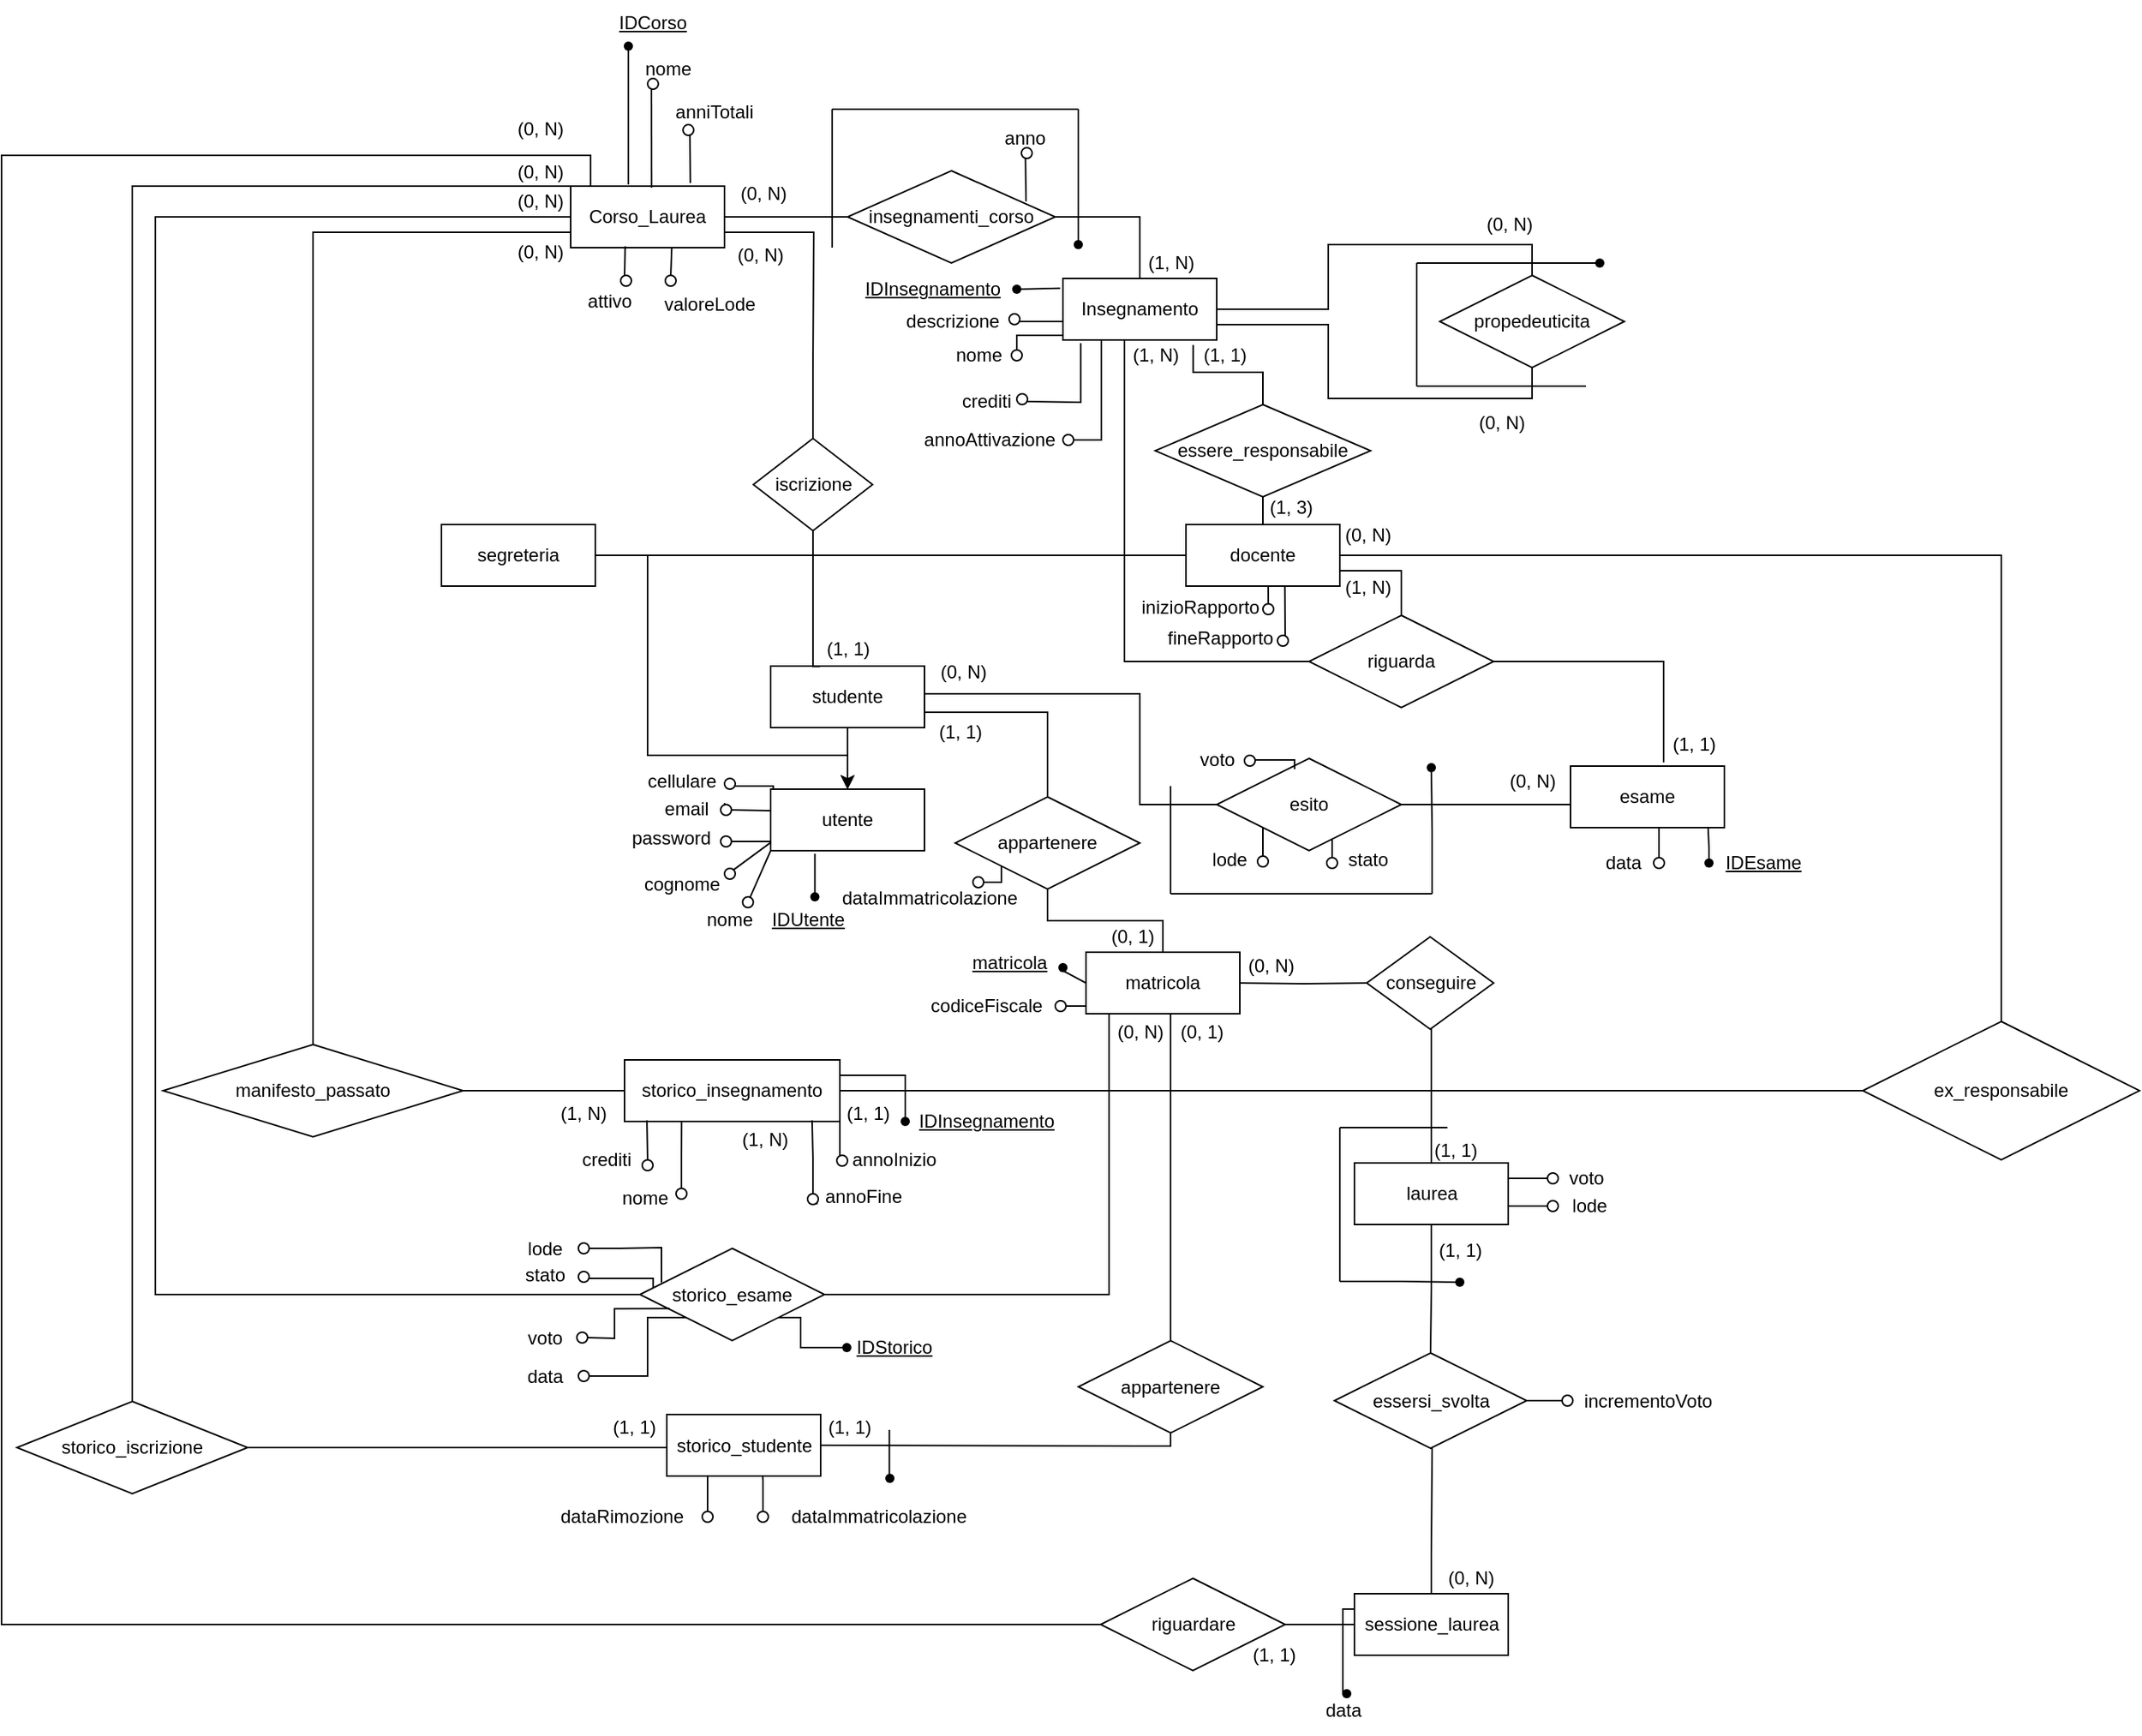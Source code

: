 <mxfile version="21.3.2" type="github" pages="3">
  <diagram name="ER" id="ei8fi8gPT5rXZid7RnSF">
    <mxGraphModel dx="2319" dy="476" grid="1" gridSize="10" guides="1" tooltips="1" connect="1" arrows="1" fold="1" page="1" pageScale="1" pageWidth="1169" pageHeight="827" math="0" shadow="0">
      <root>
        <mxCell id="mUWgfkTVN4Pzx1sX07Q9-0" />
        <mxCell id="mUWgfkTVN4Pzx1sX07Q9-1" parent="mUWgfkTVN4Pzx1sX07Q9-0" />
        <mxCell id="mUWgfkTVN4Pzx1sX07Q9-2" value="utente" style="whiteSpace=wrap;html=1;align=center;" parent="mUWgfkTVN4Pzx1sX07Q9-1" vertex="1">
          <mxGeometry x="380" y="542" width="100" height="40" as="geometry" />
        </mxCell>
        <mxCell id="mUWgfkTVN4Pzx1sX07Q9-3" style="edgeStyle=orthogonalEdgeStyle;rounded=0;orthogonalLoop=1;jettySize=auto;html=1;" parent="mUWgfkTVN4Pzx1sX07Q9-1" source="mUWgfkTVN4Pzx1sX07Q9-5" target="mUWgfkTVN4Pzx1sX07Q9-2" edge="1">
          <mxGeometry relative="1" as="geometry" />
        </mxCell>
        <mxCell id="mUWgfkTVN4Pzx1sX07Q9-4" style="edgeStyle=orthogonalEdgeStyle;rounded=0;orthogonalLoop=1;jettySize=auto;html=1;entryX=0;entryY=0.5;entryDx=0;entryDy=0;endArrow=none;endFill=0;" parent="mUWgfkTVN4Pzx1sX07Q9-1" source="mUWgfkTVN4Pzx1sX07Q9-5" target="mUWgfkTVN4Pzx1sX07Q9-55" edge="1">
          <mxGeometry relative="1" as="geometry">
            <Array as="points">
              <mxPoint x="620" y="480" />
              <mxPoint x="620" y="552" />
            </Array>
          </mxGeometry>
        </mxCell>
        <mxCell id="mUWgfkTVN4Pzx1sX07Q9-5" value="studente" style="whiteSpace=wrap;html=1;align=center;" parent="mUWgfkTVN4Pzx1sX07Q9-1" vertex="1">
          <mxGeometry x="380" y="462" width="100" height="40" as="geometry" />
        </mxCell>
        <mxCell id="mUWgfkTVN4Pzx1sX07Q9-7" style="edgeStyle=orthogonalEdgeStyle;rounded=0;orthogonalLoop=1;jettySize=auto;html=1;entryX=0.5;entryY=1;entryDx=0;entryDy=0;endArrow=none;endFill=0;" parent="mUWgfkTVN4Pzx1sX07Q9-1" source="mUWgfkTVN4Pzx1sX07Q9-10" target="mUWgfkTVN4Pzx1sX07Q9-33" edge="1">
          <mxGeometry relative="1" as="geometry">
            <Array as="points">
              <mxPoint x="700" y="372" />
            </Array>
          </mxGeometry>
        </mxCell>
        <mxCell id="mUWgfkTVN4Pzx1sX07Q9-8" style="edgeStyle=orthogonalEdgeStyle;rounded=0;orthogonalLoop=1;jettySize=auto;html=1;entryX=0.5;entryY=0;entryDx=0;entryDy=0;endArrow=none;endFill=0;" parent="mUWgfkTVN4Pzx1sX07Q9-1" source="mUWgfkTVN4Pzx1sX07Q9-10" target="mUWgfkTVN4Pzx1sX07Q9-68" edge="1">
          <mxGeometry relative="1" as="geometry" />
        </mxCell>
        <mxCell id="mUWgfkTVN4Pzx1sX07Q9-9" style="edgeStyle=orthogonalEdgeStyle;rounded=0;orthogonalLoop=1;jettySize=auto;html=1;entryX=0.5;entryY=0;entryDx=0;entryDy=0;endArrow=none;endFill=0;" parent="mUWgfkTVN4Pzx1sX07Q9-1" source="mUWgfkTVN4Pzx1sX07Q9-10" target="mUWgfkTVN4Pzx1sX07Q9-51" edge="1">
          <mxGeometry relative="1" as="geometry">
            <Array as="points">
              <mxPoint x="790" y="400" />
            </Array>
          </mxGeometry>
        </mxCell>
        <mxCell id="yzNuoIXm0FhoeVT1ui_O-1" style="edgeStyle=orthogonalEdgeStyle;rounded=0;orthogonalLoop=1;jettySize=auto;html=1;" parent="mUWgfkTVN4Pzx1sX07Q9-1" source="mUWgfkTVN4Pzx1sX07Q9-10" target="mUWgfkTVN4Pzx1sX07Q9-2" edge="1">
          <mxGeometry relative="1" as="geometry">
            <Array as="points">
              <mxPoint x="300" y="390" />
              <mxPoint x="300" y="520" />
              <mxPoint x="430" y="520" />
            </Array>
          </mxGeometry>
        </mxCell>
        <mxCell id="mUWgfkTVN4Pzx1sX07Q9-10" value="docente" style="whiteSpace=wrap;html=1;align=center;" parent="mUWgfkTVN4Pzx1sX07Q9-1" vertex="1">
          <mxGeometry x="650" y="370" width="100" height="40" as="geometry" />
        </mxCell>
        <mxCell id="yzNuoIXm0FhoeVT1ui_O-0" style="edgeStyle=orthogonalEdgeStyle;rounded=0;orthogonalLoop=1;jettySize=auto;html=1;entryX=0.5;entryY=0;entryDx=0;entryDy=0;" parent="mUWgfkTVN4Pzx1sX07Q9-1" source="mUWgfkTVN4Pzx1sX07Q9-12" target="mUWgfkTVN4Pzx1sX07Q9-2" edge="1">
          <mxGeometry relative="1" as="geometry">
            <Array as="points">
              <mxPoint x="300" y="390" />
              <mxPoint x="300" y="520" />
              <mxPoint x="430" y="520" />
            </Array>
          </mxGeometry>
        </mxCell>
        <mxCell id="mUWgfkTVN4Pzx1sX07Q9-12" value="segreteria" style="whiteSpace=wrap;html=1;align=center;" parent="mUWgfkTVN4Pzx1sX07Q9-1" vertex="1">
          <mxGeometry x="166" y="370" width="100" height="40" as="geometry" />
        </mxCell>
        <mxCell id="mUWgfkTVN4Pzx1sX07Q9-13" value="matricola" style="text;html=1;align=center;verticalAlign=middle;resizable=0;points=[];autosize=1;strokeColor=none;fillColor=none;fontStyle=4" parent="mUWgfkTVN4Pzx1sX07Q9-1" vertex="1">
          <mxGeometry x="500" y="640" width="70" height="30" as="geometry" />
        </mxCell>
        <mxCell id="mUWgfkTVN4Pzx1sX07Q9-14" style="edgeStyle=orthogonalEdgeStyle;rounded=0;orthogonalLoop=1;jettySize=auto;html=1;entryX=0;entryY=0.5;entryDx=0;entryDy=0;endArrow=none;endFill=0;" parent="mUWgfkTVN4Pzx1sX07Q9-1" source="mUWgfkTVN4Pzx1sX07Q9-16" target="mUWgfkTVN4Pzx1sX07Q9-36" edge="1">
          <mxGeometry relative="1" as="geometry" />
        </mxCell>
        <mxCell id="mUWgfkTVN4Pzx1sX07Q9-15" style="edgeStyle=orthogonalEdgeStyle;rounded=0;orthogonalLoop=1;jettySize=auto;html=1;endArrow=none;endFill=0;exitX=0;exitY=0.75;exitDx=0;exitDy=0;" parent="mUWgfkTVN4Pzx1sX07Q9-1" source="mUWgfkTVN4Pzx1sX07Q9-16" target="mUWgfkTVN4Pzx1sX07Q9-76" edge="1">
          <mxGeometry relative="1" as="geometry" />
        </mxCell>
        <mxCell id="XUmcLA1uQH_HzGnMC7Gx-10" style="edgeStyle=orthogonalEdgeStyle;rounded=0;orthogonalLoop=1;jettySize=auto;html=1;entryX=0;entryY=0.5;entryDx=0;entryDy=0;endArrow=none;endFill=0;" parent="mUWgfkTVN4Pzx1sX07Q9-1" source="mUWgfkTVN4Pzx1sX07Q9-16" target="mUWgfkTVN4Pzx1sX07Q9-70" edge="1">
          <mxGeometry relative="1" as="geometry">
            <Array as="points">
              <mxPoint x="-20" y="170" />
              <mxPoint x="-20" y="871" />
            </Array>
          </mxGeometry>
        </mxCell>
        <mxCell id="mUWgfkTVN4Pzx1sX07Q9-16" value="Corso_Laurea" style="whiteSpace=wrap;html=1;align=center;" parent="mUWgfkTVN4Pzx1sX07Q9-1" vertex="1">
          <mxGeometry x="250" y="150" width="100" height="40" as="geometry" />
        </mxCell>
        <mxCell id="mUWgfkTVN4Pzx1sX07Q9-17" style="edgeStyle=orthogonalEdgeStyle;rounded=0;orthogonalLoop=1;jettySize=auto;html=1;entryX=0.5;entryY=0;entryDx=0;entryDy=0;endArrow=none;endFill=0;" parent="mUWgfkTVN4Pzx1sX07Q9-1" source="mUWgfkTVN4Pzx1sX07Q9-19" target="mUWgfkTVN4Pzx1sX07Q9-47" edge="1">
          <mxGeometry relative="1" as="geometry" />
        </mxCell>
        <mxCell id="mUWgfkTVN4Pzx1sX07Q9-18" style="edgeStyle=orthogonalEdgeStyle;rounded=0;orthogonalLoop=1;jettySize=auto;html=1;entryX=0;entryY=0.5;entryDx=0;entryDy=0;endArrow=none;endFill=0;" parent="mUWgfkTVN4Pzx1sX07Q9-1" source="mUWgfkTVN4Pzx1sX07Q9-19" target="mUWgfkTVN4Pzx1sX07Q9-51" edge="1">
          <mxGeometry relative="1" as="geometry">
            <Array as="points">
              <mxPoint x="610" y="459" />
            </Array>
          </mxGeometry>
        </mxCell>
        <mxCell id="mUWgfkTVN4Pzx1sX07Q9-19" value="Insegnamento" style="whiteSpace=wrap;html=1;align=center;rounded=0;shadow=0;" parent="mUWgfkTVN4Pzx1sX07Q9-1" vertex="1">
          <mxGeometry x="570" y="210" width="100" height="40" as="geometry" />
        </mxCell>
        <mxCell id="mUWgfkTVN4Pzx1sX07Q9-20" value="" style="endArrow=none;html=1;rounded=0;" parent="mUWgfkTVN4Pzx1sX07Q9-1" edge="1">
          <mxGeometry width="50" height="50" relative="1" as="geometry">
            <mxPoint x="408.75" y="612" as="sourcePoint" />
            <mxPoint x="408.75" y="584" as="targetPoint" />
          </mxGeometry>
        </mxCell>
        <mxCell id="mUWgfkTVN4Pzx1sX07Q9-21" value="" style="shape=waypoint;sketch=0;fillStyle=solid;size=6;pointerEvents=1;points=[];fillColor=none;resizable=0;rotatable=0;perimeter=centerPerimeter;snapToPoint=1;" parent="mUWgfkTVN4Pzx1sX07Q9-1" vertex="1">
          <mxGeometry x="398.75" y="602" width="20" height="20" as="geometry" />
        </mxCell>
        <mxCell id="mUWgfkTVN4Pzx1sX07Q9-22" value="nome" style="text;html=1;align=center;verticalAlign=middle;resizable=0;points=[];autosize=1;strokeColor=none;fillColor=none;" parent="mUWgfkTVN4Pzx1sX07Q9-1" vertex="1">
          <mxGeometry x="327.5" y="612" width="50" height="30" as="geometry" />
        </mxCell>
        <mxCell id="mUWgfkTVN4Pzx1sX07Q9-23" value="" style="endArrow=none;html=1;rounded=0;exitX=0.744;exitY=0.208;exitDx=0;exitDy=0;exitPerimeter=0;entryX=0;entryY=0.867;entryDx=0;entryDy=0;entryPerimeter=0;" parent="mUWgfkTVN4Pzx1sX07Q9-1" source="H5gtIbrwGkIfasZEDUU--24" target="mUWgfkTVN4Pzx1sX07Q9-2" edge="1">
          <mxGeometry width="50" height="50" relative="1" as="geometry">
            <mxPoint x="347.5" y="589" as="sourcePoint" />
            <mxPoint x="435" y="582" as="targetPoint" />
          </mxGeometry>
        </mxCell>
        <mxCell id="mUWgfkTVN4Pzx1sX07Q9-25" value="cognome" style="text;html=1;align=center;verticalAlign=middle;resizable=0;points=[];autosize=1;strokeColor=none;fillColor=none;" parent="mUWgfkTVN4Pzx1sX07Q9-1" vertex="1">
          <mxGeometry x="286.75" y="589" width="70" height="30" as="geometry" />
        </mxCell>
        <mxCell id="mUWgfkTVN4Pzx1sX07Q9-26" value="" style="endArrow=none;html=1;rounded=0;" parent="mUWgfkTVN4Pzx1sX07Q9-1" source="H5gtIbrwGkIfasZEDUU--20" edge="1">
          <mxGeometry width="50" height="50" relative="1" as="geometry">
            <mxPoint x="350" y="556" as="sourcePoint" />
            <mxPoint x="380" y="556" as="targetPoint" />
          </mxGeometry>
        </mxCell>
        <mxCell id="mUWgfkTVN4Pzx1sX07Q9-28" value="email" style="text;html=1;align=center;verticalAlign=middle;resizable=0;points=[];autosize=1;strokeColor=none;fillColor=none;" parent="mUWgfkTVN4Pzx1sX07Q9-1" vertex="1">
          <mxGeometry x="300" y="540" width="50" height="30" as="geometry" />
        </mxCell>
        <mxCell id="mUWgfkTVN4Pzx1sX07Q9-29" value="" style="endArrow=none;html=1;rounded=0;" parent="mUWgfkTVN4Pzx1sX07Q9-1" edge="1">
          <mxGeometry width="50" height="50" relative="1" as="geometry">
            <mxPoint x="350" y="576" as="sourcePoint" />
            <mxPoint x="380" y="576" as="targetPoint" />
          </mxGeometry>
        </mxCell>
        <mxCell id="mUWgfkTVN4Pzx1sX07Q9-31" value="password" style="text;html=1;align=center;verticalAlign=middle;resizable=0;points=[];autosize=1;strokeColor=none;fillColor=none;" parent="mUWgfkTVN4Pzx1sX07Q9-1" vertex="1">
          <mxGeometry x="279.5" y="559" width="70" height="30" as="geometry" />
        </mxCell>
        <mxCell id="mUWgfkTVN4Pzx1sX07Q9-32" style="edgeStyle=orthogonalEdgeStyle;rounded=0;orthogonalLoop=1;jettySize=auto;html=1;entryX=0.847;entryY=1.08;entryDx=0;entryDy=0;endArrow=none;endFill=0;entryPerimeter=0;" parent="mUWgfkTVN4Pzx1sX07Q9-1" source="mUWgfkTVN4Pzx1sX07Q9-33" target="mUWgfkTVN4Pzx1sX07Q9-19" edge="1">
          <mxGeometry relative="1" as="geometry" />
        </mxCell>
        <mxCell id="mUWgfkTVN4Pzx1sX07Q9-33" value="essere_responsabile" style="shape=rhombus;perimeter=rhombusPerimeter;whiteSpace=wrap;html=1;align=center;" parent="mUWgfkTVN4Pzx1sX07Q9-1" vertex="1">
          <mxGeometry x="630" y="292" width="140" height="60" as="geometry" />
        </mxCell>
        <mxCell id="mUWgfkTVN4Pzx1sX07Q9-34" value="(1, 3)" style="text;html=1;align=center;verticalAlign=middle;resizable=0;points=[];autosize=1;strokeColor=none;fillColor=none;" parent="mUWgfkTVN4Pzx1sX07Q9-1" vertex="1">
          <mxGeometry x="693" y="344" width="50" height="30" as="geometry" />
        </mxCell>
        <mxCell id="mUWgfkTVN4Pzx1sX07Q9-35" style="edgeStyle=orthogonalEdgeStyle;rounded=0;orthogonalLoop=1;jettySize=auto;html=1;entryX=0.5;entryY=0;entryDx=0;entryDy=0;endArrow=none;endFill=0;" parent="mUWgfkTVN4Pzx1sX07Q9-1" source="mUWgfkTVN4Pzx1sX07Q9-36" target="mUWgfkTVN4Pzx1sX07Q9-19" edge="1">
          <mxGeometry relative="1" as="geometry" />
        </mxCell>
        <mxCell id="mUWgfkTVN4Pzx1sX07Q9-36" value="insegnamenti_corso" style="shape=rhombus;perimeter=rhombusPerimeter;whiteSpace=wrap;html=1;align=center;" parent="mUWgfkTVN4Pzx1sX07Q9-1" vertex="1">
          <mxGeometry x="430" y="140" width="135" height="60" as="geometry" />
        </mxCell>
        <mxCell id="mUWgfkTVN4Pzx1sX07Q9-37" value="(0, N)" style="text;html=1;align=center;verticalAlign=middle;resizable=0;points=[];autosize=1;strokeColor=none;fillColor=none;" parent="mUWgfkTVN4Pzx1sX07Q9-1" vertex="1">
          <mxGeometry x="350" y="140" width="50" height="30" as="geometry" />
        </mxCell>
        <mxCell id="mUWgfkTVN4Pzx1sX07Q9-38" value="(1, N)" style="text;html=1;align=center;verticalAlign=middle;resizable=0;points=[];autosize=1;strokeColor=none;fillColor=none;" parent="mUWgfkTVN4Pzx1sX07Q9-1" vertex="1">
          <mxGeometry x="615" y="185" width="50" height="30" as="geometry" />
        </mxCell>
        <mxCell id="mUWgfkTVN4Pzx1sX07Q9-39" value="IDInsegnamento" style="text;html=1;align=center;verticalAlign=middle;resizable=0;points=[];autosize=1;strokeColor=none;fillColor=none;fontStyle=4" parent="mUWgfkTVN4Pzx1sX07Q9-1" vertex="1">
          <mxGeometry x="430" y="202" width="110" height="30" as="geometry" />
        </mxCell>
        <mxCell id="mUWgfkTVN4Pzx1sX07Q9-40" value="nome" style="text;html=1;align=center;verticalAlign=middle;resizable=0;points=[];autosize=1;strokeColor=none;fillColor=none;" parent="mUWgfkTVN4Pzx1sX07Q9-1" vertex="1">
          <mxGeometry x="490" y="245" width="50" height="30" as="geometry" />
        </mxCell>
        <mxCell id="mUWgfkTVN4Pzx1sX07Q9-41" value="descrizione" style="text;html=1;align=center;verticalAlign=middle;resizable=0;points=[];autosize=1;strokeColor=none;fillColor=none;" parent="mUWgfkTVN4Pzx1sX07Q9-1" vertex="1">
          <mxGeometry x="457.5" y="223" width="80" height="30" as="geometry" />
        </mxCell>
        <mxCell id="mUWgfkTVN4Pzx1sX07Q9-42" value="anno" style="text;html=1;align=center;verticalAlign=middle;resizable=0;points=[];autosize=1;strokeColor=none;fillColor=none;" parent="mUWgfkTVN4Pzx1sX07Q9-1" vertex="1">
          <mxGeometry x="520" y="104" width="50" height="30" as="geometry" />
        </mxCell>
        <mxCell id="mUWgfkTVN4Pzx1sX07Q9-43" value="IDCorso" style="text;html=1;align=center;verticalAlign=middle;resizable=0;points=[];autosize=1;strokeColor=none;fillColor=none;fontStyle=4" parent="mUWgfkTVN4Pzx1sX07Q9-1" vertex="1">
          <mxGeometry x="267.5" y="29.04" width="70" height="30" as="geometry" />
        </mxCell>
        <mxCell id="mUWgfkTVN4Pzx1sX07Q9-44" value="nome" style="text;html=1;align=center;verticalAlign=middle;resizable=0;points=[];autosize=1;strokeColor=none;fillColor=none;" parent="mUWgfkTVN4Pzx1sX07Q9-1" vertex="1">
          <mxGeometry x="287.5" y="59.04" width="50" height="30" as="geometry" />
        </mxCell>
        <mxCell id="mUWgfkTVN4Pzx1sX07Q9-45" value="anniTotali" style="text;html=1;align=center;verticalAlign=middle;resizable=0;points=[];autosize=1;strokeColor=none;fillColor=none;" parent="mUWgfkTVN4Pzx1sX07Q9-1" vertex="1">
          <mxGeometry x="307.5" y="87.04" width="70" height="30" as="geometry" />
        </mxCell>
        <mxCell id="mUWgfkTVN4Pzx1sX07Q9-46" style="edgeStyle=orthogonalEdgeStyle;rounded=0;orthogonalLoop=1;jettySize=auto;html=1;exitX=0.5;exitY=1;exitDx=0;exitDy=0;entryX=1;entryY=0.75;entryDx=0;entryDy=0;endArrow=none;endFill=0;" parent="mUWgfkTVN4Pzx1sX07Q9-1" source="mUWgfkTVN4Pzx1sX07Q9-47" target="mUWgfkTVN4Pzx1sX07Q9-19" edge="1">
          <mxGeometry relative="1" as="geometry">
            <mxPoint x="770.667" y="280" as="targetPoint" />
          </mxGeometry>
        </mxCell>
        <mxCell id="mUWgfkTVN4Pzx1sX07Q9-47" value="propedeuticita" style="shape=rhombus;perimeter=rhombusPerimeter;whiteSpace=wrap;html=1;align=center;" parent="mUWgfkTVN4Pzx1sX07Q9-1" vertex="1">
          <mxGeometry x="815" y="208" width="120" height="60" as="geometry" />
        </mxCell>
        <mxCell id="mUWgfkTVN4Pzx1sX07Q9-48" value="(0, N)" style="text;html=1;align=center;verticalAlign=middle;resizable=0;points=[];autosize=1;strokeColor=none;fillColor=none;" parent="mUWgfkTVN4Pzx1sX07Q9-1" vertex="1">
          <mxGeometry x="835" y="160" width="50" height="30" as="geometry" />
        </mxCell>
        <mxCell id="mUWgfkTVN4Pzx1sX07Q9-49" value="(0, N)" style="text;html=1;align=center;verticalAlign=middle;resizable=0;points=[];autosize=1;strokeColor=none;fillColor=none;" parent="mUWgfkTVN4Pzx1sX07Q9-1" vertex="1">
          <mxGeometry x="830" y="288.5" width="50" height="30" as="geometry" />
        </mxCell>
        <mxCell id="mUWgfkTVN4Pzx1sX07Q9-50" style="edgeStyle=orthogonalEdgeStyle;rounded=0;orthogonalLoop=1;jettySize=auto;html=1;entryX=0.605;entryY=-0.06;entryDx=0;entryDy=0;entryPerimeter=0;endArrow=none;endFill=0;" parent="mUWgfkTVN4Pzx1sX07Q9-1" source="mUWgfkTVN4Pzx1sX07Q9-51" target="mUWgfkTVN4Pzx1sX07Q9-53" edge="1">
          <mxGeometry relative="1" as="geometry" />
        </mxCell>
        <mxCell id="mUWgfkTVN4Pzx1sX07Q9-51" value="riguarda" style="shape=rhombus;perimeter=rhombusPerimeter;whiteSpace=wrap;html=1;align=center;" parent="mUWgfkTVN4Pzx1sX07Q9-1" vertex="1">
          <mxGeometry x="730" y="429" width="120" height="60" as="geometry" />
        </mxCell>
        <mxCell id="mUWgfkTVN4Pzx1sX07Q9-52" style="edgeStyle=orthogonalEdgeStyle;rounded=0;orthogonalLoop=1;jettySize=auto;html=1;entryX=1;entryY=0.5;entryDx=0;entryDy=0;exitX=0;exitY=0.5;exitDx=0;exitDy=0;endArrow=none;endFill=0;" parent="mUWgfkTVN4Pzx1sX07Q9-1" source="mUWgfkTVN4Pzx1sX07Q9-53" target="mUWgfkTVN4Pzx1sX07Q9-55" edge="1">
          <mxGeometry relative="1" as="geometry">
            <Array as="points">
              <mxPoint x="900" y="552" />
            </Array>
          </mxGeometry>
        </mxCell>
        <mxCell id="mUWgfkTVN4Pzx1sX07Q9-53" value="esame" style="whiteSpace=wrap;html=1;align=center;" parent="mUWgfkTVN4Pzx1sX07Q9-1" vertex="1">
          <mxGeometry x="900" y="527" width="100" height="40" as="geometry" />
        </mxCell>
        <mxCell id="mUWgfkTVN4Pzx1sX07Q9-54" value="data" style="text;html=1;align=center;verticalAlign=middle;resizable=0;points=[];autosize=1;strokeColor=none;fillColor=none;" parent="mUWgfkTVN4Pzx1sX07Q9-1" vertex="1">
          <mxGeometry x="909" y="575" width="50" height="30" as="geometry" />
        </mxCell>
        <mxCell id="mUWgfkTVN4Pzx1sX07Q9-55" value="esito" style="shape=rhombus;perimeter=rhombusPerimeter;whiteSpace=wrap;html=1;align=center;" parent="mUWgfkTVN4Pzx1sX07Q9-1" vertex="1">
          <mxGeometry x="670" y="522" width="120" height="60" as="geometry" />
        </mxCell>
        <mxCell id="mUWgfkTVN4Pzx1sX07Q9-56" value="lode" style="text;html=1;align=center;verticalAlign=middle;resizable=0;points=[];autosize=1;strokeColor=none;fillColor=none;" parent="mUWgfkTVN4Pzx1sX07Q9-1" vertex="1">
          <mxGeometry x="652.5" y="573" width="50" height="30" as="geometry" />
        </mxCell>
        <mxCell id="mUWgfkTVN4Pzx1sX07Q9-58" style="edgeStyle=orthogonalEdgeStyle;rounded=0;orthogonalLoop=1;jettySize=auto;html=1;entryX=1;entryY=0.5;entryDx=0;entryDy=0;exitX=0;exitY=0.5;exitDx=0;exitDy=0;endArrow=none;endFill=0;" parent="mUWgfkTVN4Pzx1sX07Q9-1" source="mUWgfkTVN4Pzx1sX07Q9-59" target="mUWgfkTVN4Pzx1sX07Q9-76" edge="1">
          <mxGeometry relative="1" as="geometry">
            <Array as="points">
              <mxPoint x="270" y="738" />
              <mxPoint x="270" y="738" />
            </Array>
          </mxGeometry>
        </mxCell>
        <mxCell id="mUWgfkTVN4Pzx1sX07Q9-59" value="storico_insegnamento" style="whiteSpace=wrap;html=1;align=center;" parent="mUWgfkTVN4Pzx1sX07Q9-1" vertex="1">
          <mxGeometry x="285" y="718" width="140" height="40" as="geometry" />
        </mxCell>
        <mxCell id="mUWgfkTVN4Pzx1sX07Q9-60" style="edgeStyle=orthogonalEdgeStyle;rounded=0;orthogonalLoop=1;jettySize=auto;html=1;entryX=1;entryY=0.5;entryDx=0;entryDy=0;endArrow=none;endFill=0;" parent="mUWgfkTVN4Pzx1sX07Q9-1" source="mUWgfkTVN4Pzx1sX07Q9-61" target="mUWgfkTVN4Pzx1sX07Q9-137" edge="1">
          <mxGeometry relative="1" as="geometry">
            <Array as="points">
              <mxPoint x="250" y="970" />
              <mxPoint x="250" y="970" />
            </Array>
          </mxGeometry>
        </mxCell>
        <mxCell id="mUWgfkTVN4Pzx1sX07Q9-61" value="storico_studente" style="whiteSpace=wrap;html=1;align=center;" parent="mUWgfkTVN4Pzx1sX07Q9-1" vertex="1">
          <mxGeometry x="312.5" y="948.5" width="100" height="40" as="geometry" />
        </mxCell>
        <mxCell id="mUWgfkTVN4Pzx1sX07Q9-64" value="inizioRapporto" style="text;html=1;align=center;verticalAlign=middle;resizable=0;points=[];autosize=1;strokeColor=none;fillColor=none;" parent="mUWgfkTVN4Pzx1sX07Q9-1" vertex="1">
          <mxGeometry x="608.5" y="409" width="100" height="30" as="geometry" />
        </mxCell>
        <mxCell id="mUWgfkTVN4Pzx1sX07Q9-65" value="fineRapporto" style="text;html=1;align=center;verticalAlign=middle;resizable=0;points=[];autosize=1;strokeColor=none;fillColor=none;" parent="mUWgfkTVN4Pzx1sX07Q9-1" vertex="1">
          <mxGeometry x="626.5" y="428.5" width="90" height="30" as="geometry" />
        </mxCell>
        <mxCell id="mUWgfkTVN4Pzx1sX07Q9-66" value="dataImmatricolazione" style="text;html=1;align=center;verticalAlign=middle;resizable=0;points=[];autosize=1;strokeColor=none;fillColor=none;" parent="mUWgfkTVN4Pzx1sX07Q9-1" vertex="1">
          <mxGeometry x="412.5" y="598" width="140" height="30" as="geometry" />
        </mxCell>
        <mxCell id="mUWgfkTVN4Pzx1sX07Q9-67" style="edgeStyle=orthogonalEdgeStyle;rounded=0;orthogonalLoop=1;jettySize=auto;html=1;entryX=1;entryY=0.5;entryDx=0;entryDy=0;endArrow=none;endFill=0;" parent="mUWgfkTVN4Pzx1sX07Q9-1" source="mUWgfkTVN4Pzx1sX07Q9-68" target="mUWgfkTVN4Pzx1sX07Q9-59" edge="1">
          <mxGeometry relative="1" as="geometry" />
        </mxCell>
        <mxCell id="mUWgfkTVN4Pzx1sX07Q9-68" value="ex_responsabile" style="shape=rhombus;perimeter=rhombusPerimeter;whiteSpace=wrap;html=1;align=center;" parent="mUWgfkTVN4Pzx1sX07Q9-1" vertex="1">
          <mxGeometry x="1090" y="693" width="180" height="90" as="geometry" />
        </mxCell>
        <mxCell id="mUWgfkTVN4Pzx1sX07Q9-69" style="edgeStyle=orthogonalEdgeStyle;rounded=0;orthogonalLoop=1;jettySize=auto;html=1;endArrow=none;endFill=0;" parent="mUWgfkTVN4Pzx1sX07Q9-1" source="mUWgfkTVN4Pzx1sX07Q9-70" target="mUWgfkTVN4Pzx1sX07Q9-146" edge="1">
          <mxGeometry relative="1" as="geometry">
            <Array as="points">
              <mxPoint x="600" y="871" />
            </Array>
          </mxGeometry>
        </mxCell>
        <mxCell id="mUWgfkTVN4Pzx1sX07Q9-70" value="storico_esame" style="shape=rhombus;perimeter=rhombusPerimeter;whiteSpace=wrap;html=1;align=center;" parent="mUWgfkTVN4Pzx1sX07Q9-1" vertex="1">
          <mxGeometry x="295" y="840.5" width="120" height="60" as="geometry" />
        </mxCell>
        <mxCell id="mUWgfkTVN4Pzx1sX07Q9-71" value="voto" style="text;html=1;align=center;verticalAlign=middle;resizable=0;points=[];autosize=1;strokeColor=none;fillColor=none;" parent="mUWgfkTVN4Pzx1sX07Q9-1" vertex="1">
          <mxGeometry x="207.5" y="883.5" width="50" height="30" as="geometry" />
        </mxCell>
        <mxCell id="mUWgfkTVN4Pzx1sX07Q9-72" value="lode" style="text;html=1;align=center;verticalAlign=middle;resizable=0;points=[];autosize=1;strokeColor=none;fillColor=none;" parent="mUWgfkTVN4Pzx1sX07Q9-1" vertex="1">
          <mxGeometry x="207.5" y="825.5" width="50" height="30" as="geometry" />
        </mxCell>
        <mxCell id="mUWgfkTVN4Pzx1sX07Q9-73" value="annoInizio" style="text;html=1;align=center;verticalAlign=middle;resizable=0;points=[];autosize=1;strokeColor=none;fillColor=none;" parent="mUWgfkTVN4Pzx1sX07Q9-1" vertex="1">
          <mxGeometry x="420" y="768" width="80" height="30" as="geometry" />
        </mxCell>
        <mxCell id="mUWgfkTVN4Pzx1sX07Q9-74" value="annoFine" style="text;html=1;align=center;verticalAlign=middle;resizable=0;points=[];autosize=1;strokeColor=none;fillColor=none;" parent="mUWgfkTVN4Pzx1sX07Q9-1" vertex="1">
          <mxGeometry x="404.5" y="791.5" width="70" height="30" as="geometry" />
        </mxCell>
        <mxCell id="mUWgfkTVN4Pzx1sX07Q9-76" value="manifesto_passato" style="shape=rhombus;perimeter=rhombusPerimeter;whiteSpace=wrap;html=1;align=center;" parent="mUWgfkTVN4Pzx1sX07Q9-1" vertex="1">
          <mxGeometry x="-15" y="708" width="195" height="60" as="geometry" />
        </mxCell>
        <mxCell id="mUWgfkTVN4Pzx1sX07Q9-77" value="(0, N)" style="text;html=1;align=center;verticalAlign=middle;resizable=0;points=[];autosize=1;strokeColor=none;fillColor=none;" parent="mUWgfkTVN4Pzx1sX07Q9-1" vertex="1">
          <mxGeometry x="480" y="451" width="50" height="30" as="geometry" />
        </mxCell>
        <mxCell id="mUWgfkTVN4Pzx1sX07Q9-78" value="&amp;nbsp;&lt;span style=&quot;white-space: pre;&quot;&gt; &lt;/span&gt;" style="text;html=1;align=center;verticalAlign=middle;resizable=0;points=[];autosize=1;strokeColor=none;fillColor=none;" parent="mUWgfkTVN4Pzx1sX07Q9-1" vertex="1">
          <mxGeometry x="702" y="87.04" width="50" height="30" as="geometry" />
        </mxCell>
        <mxCell id="mUWgfkTVN4Pzx1sX07Q9-79" value="IDUtente" style="text;html=1;align=center;verticalAlign=middle;resizable=0;points=[];autosize=1;strokeColor=none;fillColor=none;fontStyle=4" parent="mUWgfkTVN4Pzx1sX07Q9-1" vertex="1">
          <mxGeometry x="368.75" y="612" width="70" height="30" as="geometry" />
        </mxCell>
        <mxCell id="mUWgfkTVN4Pzx1sX07Q9-80" value="(0, N)" style="text;html=1;align=center;verticalAlign=middle;resizable=0;points=[];autosize=1;strokeColor=none;fillColor=none;" parent="mUWgfkTVN4Pzx1sX07Q9-1" vertex="1">
          <mxGeometry x="205" y="178" width="50" height="30" as="geometry" />
        </mxCell>
        <mxCell id="mUWgfkTVN4Pzx1sX07Q9-81" value="(1, N)" style="text;html=1;align=center;verticalAlign=middle;resizable=0;points=[];autosize=1;strokeColor=none;fillColor=none;" parent="mUWgfkTVN4Pzx1sX07Q9-1" vertex="1">
          <mxGeometry x="232.5" y="738" width="50" height="30" as="geometry" />
        </mxCell>
        <mxCell id="mUWgfkTVN4Pzx1sX07Q9-82" value="IDEsame" style="text;html=1;align=center;verticalAlign=middle;resizable=0;points=[];autosize=1;strokeColor=none;fillColor=none;fontStyle=4" parent="mUWgfkTVN4Pzx1sX07Q9-1" vertex="1">
          <mxGeometry x="990" y="575" width="70" height="30" as="geometry" />
        </mxCell>
        <mxCell id="mUWgfkTVN4Pzx1sX07Q9-83" value="(1, 1)" style="text;html=1;align=center;verticalAlign=middle;resizable=0;points=[];autosize=1;strokeColor=none;fillColor=none;" parent="mUWgfkTVN4Pzx1sX07Q9-1" vertex="1">
          <mxGeometry x="650" y="245" width="50" height="30" as="geometry" />
        </mxCell>
        <mxCell id="mUWgfkTVN4Pzx1sX07Q9-84" value="(1, N)" style="text;html=1;align=center;verticalAlign=middle;resizable=0;points=[];autosize=1;strokeColor=none;fillColor=none;" parent="mUWgfkTVN4Pzx1sX07Q9-1" vertex="1">
          <mxGeometry x="605" y="245" width="50" height="30" as="geometry" />
        </mxCell>
        <mxCell id="mUWgfkTVN4Pzx1sX07Q9-85" value="(1, N)" style="text;html=1;align=center;verticalAlign=middle;resizable=0;points=[];autosize=1;strokeColor=none;fillColor=none;" parent="mUWgfkTVN4Pzx1sX07Q9-1" vertex="1">
          <mxGeometry x="743" y="396" width="50" height="30" as="geometry" />
        </mxCell>
        <mxCell id="mUWgfkTVN4Pzx1sX07Q9-86" value="(1, 1)" style="text;html=1;align=center;verticalAlign=middle;resizable=0;points=[];autosize=1;strokeColor=none;fillColor=none;" parent="mUWgfkTVN4Pzx1sX07Q9-1" vertex="1">
          <mxGeometry x="955" y="498" width="50" height="30" as="geometry" />
        </mxCell>
        <mxCell id="mUWgfkTVN4Pzx1sX07Q9-87" value="" style="shape=waypoint;sketch=0;size=6;pointerEvents=1;points=[];fillColor=none;resizable=0;rotatable=0;perimeter=centerPerimeter;snapToPoint=1;" parent="mUWgfkTVN4Pzx1sX07Q9-1" vertex="1">
          <mxGeometry x="799.5" y="518" width="20" height="20" as="geometry" />
        </mxCell>
        <mxCell id="mUWgfkTVN4Pzx1sX07Q9-92" value="(0, N)" style="text;html=1;align=center;verticalAlign=middle;resizable=0;points=[];autosize=1;strokeColor=none;fillColor=none;" parent="mUWgfkTVN4Pzx1sX07Q9-1" vertex="1">
          <mxGeometry x="850" y="522" width="50" height="30" as="geometry" />
        </mxCell>
        <mxCell id="mUWgfkTVN4Pzx1sX07Q9-95" value="" style="endArrow=none;html=1;rounded=0;entryX=0.949;entryY=0.022;entryDx=0;entryDy=0;entryPerimeter=0;" parent="mUWgfkTVN4Pzx1sX07Q9-1" source="H5gtIbrwGkIfasZEDUU--11" target="mUWgfkTVN4Pzx1sX07Q9-64" edge="1">
          <mxGeometry width="50" height="50" relative="1" as="geometry">
            <mxPoint x="709.5" y="425" as="sourcePoint" />
            <mxPoint x="744.5" y="424.7" as="targetPoint" />
          </mxGeometry>
        </mxCell>
        <mxCell id="mUWgfkTVN4Pzx1sX07Q9-96" value="" style="endArrow=none;html=1;rounded=0;entryX=0.643;entryY=0.997;entryDx=0;entryDy=0;entryPerimeter=0;" parent="mUWgfkTVN4Pzx1sX07Q9-1" source="H5gtIbrwGkIfasZEDUU--13" target="mUWgfkTVN4Pzx1sX07Q9-10" edge="1">
          <mxGeometry width="50" height="50" relative="1" as="geometry">
            <mxPoint x="714.5" y="445" as="sourcePoint" />
            <mxPoint x="744.5" y="444.7" as="targetPoint" />
            <Array as="points">
              <mxPoint x="714.5" y="445" />
            </Array>
          </mxGeometry>
        </mxCell>
        <mxCell id="mUWgfkTVN4Pzx1sX07Q9-97" value="" style="endArrow=none;html=1;rounded=0;entryX=0;entryY=0.5;entryDx=0;entryDy=0;" parent="mUWgfkTVN4Pzx1sX07Q9-1" target="mUWgfkTVN4Pzx1sX07Q9-146" edge="1">
          <mxGeometry width="50" height="50" relative="1" as="geometry">
            <mxPoint x="570" y="660" as="sourcePoint" />
            <mxPoint x="440" y="429" as="targetPoint" />
          </mxGeometry>
        </mxCell>
        <mxCell id="mUWgfkTVN4Pzx1sX07Q9-98" value="" style="shape=waypoint;sketch=0;fillStyle=solid;size=6;pointerEvents=1;points=[];fillColor=none;resizable=0;rotatable=0;perimeter=centerPerimeter;snapToPoint=1;" parent="mUWgfkTVN4Pzx1sX07Q9-1" vertex="1">
          <mxGeometry x="560" y="648" width="20" height="20" as="geometry" />
        </mxCell>
        <mxCell id="mUWgfkTVN4Pzx1sX07Q9-101" value="" style="shape=waypoint;sketch=0;fillStyle=solid;size=6;pointerEvents=1;points=[];fillColor=none;resizable=0;rotatable=0;perimeter=centerPerimeter;snapToPoint=1;" parent="mUWgfkTVN4Pzx1sX07Q9-1" vertex="1">
          <mxGeometry x="277.5" y="49.04" width="20" height="20" as="geometry" />
        </mxCell>
        <mxCell id="mUWgfkTVN4Pzx1sX07Q9-102" value="" style="endArrow=none;html=1;rounded=0;" parent="mUWgfkTVN4Pzx1sX07Q9-1" target="mUWgfkTVN4Pzx1sX07Q9-101" edge="1">
          <mxGeometry width="50" height="50" relative="1" as="geometry">
            <mxPoint x="287.5" y="149.04" as="sourcePoint" />
            <mxPoint x="307.5" y="85.04" as="targetPoint" />
          </mxGeometry>
        </mxCell>
        <mxCell id="mUWgfkTVN4Pzx1sX07Q9-107" value="" style="endArrow=none;html=1;rounded=0;exitX=0.201;exitY=0.048;exitDx=0;exitDy=0;exitPerimeter=0;" parent="mUWgfkTVN4Pzx1sX07Q9-1" edge="1">
          <mxGeometry width="50" height="50" relative="1" as="geometry">
            <mxPoint x="302.6" y="150.96" as="sourcePoint" />
            <mxPoint x="302.5" y="85.04" as="targetPoint" />
          </mxGeometry>
        </mxCell>
        <mxCell id="mUWgfkTVN4Pzx1sX07Q9-108" value="" style="endArrow=none;html=1;rounded=0;entryX=0.417;entryY=0.695;entryDx=0;entryDy=0;entryPerimeter=0;exitX=0.453;exitY=-0.025;exitDx=0;exitDy=0;exitPerimeter=0;" parent="mUWgfkTVN4Pzx1sX07Q9-1" edge="1">
          <mxGeometry width="50" height="50" relative="1" as="geometry">
            <mxPoint x="327.8" y="148.04" as="sourcePoint" />
            <mxPoint x="327.5" y="115.04" as="targetPoint" />
          </mxGeometry>
        </mxCell>
        <mxCell id="mUWgfkTVN4Pzx1sX07Q9-110" value="" style="shape=waypoint;sketch=0;fillStyle=solid;size=6;pointerEvents=1;points=[];fillColor=none;resizable=0;rotatable=0;perimeter=centerPerimeter;snapToPoint=1;" parent="mUWgfkTVN4Pzx1sX07Q9-1" vertex="1">
          <mxGeometry x="530" y="207" width="20" height="20" as="geometry" />
        </mxCell>
        <mxCell id="mUWgfkTVN4Pzx1sX07Q9-111" style="edgeStyle=orthogonalEdgeStyle;rounded=0;orthogonalLoop=1;jettySize=auto;html=1;endArrow=none;endFill=0;" parent="mUWgfkTVN4Pzx1sX07Q9-1" source="H5gtIbrwGkIfasZEDUU--0" edge="1">
          <mxGeometry relative="1" as="geometry">
            <mxPoint x="570" y="247" as="targetPoint" />
            <Array as="points">
              <mxPoint x="540" y="247" />
            </Array>
            <mxPoint x="540" y="260" as="sourcePoint" />
          </mxGeometry>
        </mxCell>
        <mxCell id="mUWgfkTVN4Pzx1sX07Q9-113" style="edgeStyle=orthogonalEdgeStyle;rounded=0;orthogonalLoop=1;jettySize=auto;html=1;endArrow=none;endFill=0;" parent="mUWgfkTVN4Pzx1sX07Q9-1" source="mUWgfkTVN4Pzx1sX07Q9-114" edge="1">
          <mxGeometry relative="1" as="geometry">
            <mxPoint x="570" y="240" as="targetPoint" />
            <Array as="points">
              <mxPoint x="570" y="238" />
            </Array>
          </mxGeometry>
        </mxCell>
        <mxCell id="mUWgfkTVN4Pzx1sX07Q9-114" value="" style="ellipse;whiteSpace=wrap;html=1;aspect=fixed;" parent="mUWgfkTVN4Pzx1sX07Q9-1" vertex="1">
          <mxGeometry x="535" y="233" width="7" height="7" as="geometry" />
        </mxCell>
        <mxCell id="mUWgfkTVN4Pzx1sX07Q9-115" value="" style="endArrow=none;html=1;rounded=0;entryX=0.676;entryY=0.712;entryDx=0;entryDy=0;entryPerimeter=0;exitX=-0.018;exitY=0.16;exitDx=0;exitDy=0;exitPerimeter=0;" parent="mUWgfkTVN4Pzx1sX07Q9-1" source="mUWgfkTVN4Pzx1sX07Q9-19" target="mUWgfkTVN4Pzx1sX07Q9-110" edge="1">
          <mxGeometry width="50" height="50" relative="1" as="geometry">
            <mxPoint x="280" y="300" as="sourcePoint" />
            <mxPoint x="330" y="250" as="targetPoint" />
          </mxGeometry>
        </mxCell>
        <mxCell id="mUWgfkTVN4Pzx1sX07Q9-116" style="edgeStyle=orthogonalEdgeStyle;rounded=0;orthogonalLoop=1;jettySize=auto;html=1;entryX=0.444;entryY=0.987;entryDx=0;entryDy=0;entryPerimeter=0;endArrow=none;endFill=0;" parent="mUWgfkTVN4Pzx1sX07Q9-1" source="mUWgfkTVN4Pzx1sX07Q9-117" edge="1">
          <mxGeometry relative="1" as="geometry">
            <Array as="points">
              <mxPoint x="990" y="580" />
              <mxPoint x="989" y="580" />
            </Array>
            <mxPoint x="989.4" y="566.48" as="targetPoint" />
          </mxGeometry>
        </mxCell>
        <mxCell id="mUWgfkTVN4Pzx1sX07Q9-117" value="" style="shape=waypoint;sketch=0;size=6;pointerEvents=1;points=[];fillColor=none;resizable=0;rotatable=0;perimeter=centerPerimeter;snapToPoint=1;" parent="mUWgfkTVN4Pzx1sX07Q9-1" vertex="1">
          <mxGeometry x="980" y="580" width="20" height="20" as="geometry" />
        </mxCell>
        <mxCell id="mUWgfkTVN4Pzx1sX07Q9-120" value="" style="endArrow=none;html=1;rounded=0;entryX=0.372;entryY=0.406;entryDx=0;entryDy=0;entryPerimeter=0;" parent="mUWgfkTVN4Pzx1sX07Q9-1" source="H5gtIbrwGkIfasZEDUU--5" edge="1">
          <mxGeometry width="50" height="50" relative="1" as="geometry">
            <mxPoint x="546" y="159" as="sourcePoint" />
            <mxPoint x="545" y="128" as="targetPoint" />
          </mxGeometry>
        </mxCell>
        <mxCell id="mUWgfkTVN4Pzx1sX07Q9-121" value="crediti" style="text;html=1;align=center;verticalAlign=middle;resizable=0;points=[];autosize=1;strokeColor=none;fillColor=none;" parent="mUWgfkTVN4Pzx1sX07Q9-1" vertex="1">
          <mxGeometry x="490" y="275" width="60" height="30" as="geometry" />
        </mxCell>
        <mxCell id="mUWgfkTVN4Pzx1sX07Q9-122" style="edgeStyle=orthogonalEdgeStyle;rounded=0;orthogonalLoop=1;jettySize=auto;html=1;entryX=0.116;entryY=1.053;entryDx=0;entryDy=0;entryPerimeter=0;endArrow=none;endFill=0;" parent="mUWgfkTVN4Pzx1sX07Q9-1" target="mUWgfkTVN4Pzx1sX07Q9-19" edge="1">
          <mxGeometry relative="1" as="geometry">
            <mxPoint x="545" y="290" as="sourcePoint" />
          </mxGeometry>
        </mxCell>
        <mxCell id="mUWgfkTVN4Pzx1sX07Q9-124" value="(1, 1)" style="text;html=1;align=center;verticalAlign=middle;resizable=0;points=[];autosize=1;strokeColor=none;fillColor=none;" parent="mUWgfkTVN4Pzx1sX07Q9-1" vertex="1">
          <mxGeometry x="417.5" y="738" width="50" height="30" as="geometry" />
        </mxCell>
        <mxCell id="mUWgfkTVN4Pzx1sX07Q9-125" value="IDInsegnamento" style="text;html=1;align=center;verticalAlign=middle;resizable=0;points=[];autosize=1;strokeColor=none;fillColor=none;fontStyle=4" parent="mUWgfkTVN4Pzx1sX07Q9-1" vertex="1">
          <mxGeometry x="465" y="743" width="110" height="30" as="geometry" />
        </mxCell>
        <mxCell id="mUWgfkTVN4Pzx1sX07Q9-126" style="edgeStyle=orthogonalEdgeStyle;rounded=0;orthogonalLoop=1;jettySize=auto;html=1;entryX=1;entryY=0.25;entryDx=0;entryDy=0;endArrow=none;endFill=0;" parent="mUWgfkTVN4Pzx1sX07Q9-1" source="mUWgfkTVN4Pzx1sX07Q9-127" target="mUWgfkTVN4Pzx1sX07Q9-59" edge="1">
          <mxGeometry relative="1" as="geometry">
            <Array as="points">
              <mxPoint x="467.5" y="728" />
            </Array>
          </mxGeometry>
        </mxCell>
        <mxCell id="mUWgfkTVN4Pzx1sX07Q9-127" value="" style="shape=waypoint;sketch=0;size=6;pointerEvents=1;points=[];fillColor=none;resizable=0;rotatable=0;perimeter=centerPerimeter;snapToPoint=1;" parent="mUWgfkTVN4Pzx1sX07Q9-1" vertex="1">
          <mxGeometry x="457.5" y="748" width="20" height="20" as="geometry" />
        </mxCell>
        <mxCell id="mUWgfkTVN4Pzx1sX07Q9-128" value="nome" style="text;html=1;align=center;verticalAlign=middle;resizable=0;points=[];autosize=1;strokeColor=none;fillColor=none;" parent="mUWgfkTVN4Pzx1sX07Q9-1" vertex="1">
          <mxGeometry x="272.5" y="793" width="50" height="30" as="geometry" />
        </mxCell>
        <mxCell id="mUWgfkTVN4Pzx1sX07Q9-129" value="crediti" style="text;html=1;align=center;verticalAlign=middle;resizable=0;points=[];autosize=1;strokeColor=none;fillColor=none;" parent="mUWgfkTVN4Pzx1sX07Q9-1" vertex="1">
          <mxGeometry x="242.5" y="768" width="60" height="30" as="geometry" />
        </mxCell>
        <mxCell id="mUWgfkTVN4Pzx1sX07Q9-136" style="edgeStyle=orthogonalEdgeStyle;rounded=0;orthogonalLoop=1;jettySize=auto;html=1;endArrow=none;endFill=0;" parent="mUWgfkTVN4Pzx1sX07Q9-1" source="mUWgfkTVN4Pzx1sX07Q9-137" target="mUWgfkTVN4Pzx1sX07Q9-16" edge="1">
          <mxGeometry relative="1" as="geometry">
            <Array as="points">
              <mxPoint x="-35" y="150" />
            </Array>
          </mxGeometry>
        </mxCell>
        <mxCell id="mUWgfkTVN4Pzx1sX07Q9-137" value="storico_iscrizione" style="shape=rhombus;perimeter=rhombusPerimeter;whiteSpace=wrap;html=1;align=center;" parent="mUWgfkTVN4Pzx1sX07Q9-1" vertex="1">
          <mxGeometry x="-110" y="940" width="150" height="60" as="geometry" />
        </mxCell>
        <mxCell id="mUWgfkTVN4Pzx1sX07Q9-138" style="edgeStyle=orthogonalEdgeStyle;rounded=0;orthogonalLoop=1;jettySize=auto;html=1;exitX=0.5;exitY=0;exitDx=0;exitDy=0;endArrow=none;endFill=0;entryX=1;entryY=0.75;entryDx=0;entryDy=0;" parent="mUWgfkTVN4Pzx1sX07Q9-1" source="mUWgfkTVN4Pzx1sX07Q9-140" target="mUWgfkTVN4Pzx1sX07Q9-16" edge="1">
          <mxGeometry relative="1" as="geometry">
            <Array as="points">
              <mxPoint x="408" y="270" />
              <mxPoint x="408" y="180" />
            </Array>
          </mxGeometry>
        </mxCell>
        <mxCell id="mUWgfkTVN4Pzx1sX07Q9-139" style="edgeStyle=orthogonalEdgeStyle;rounded=0;orthogonalLoop=1;jettySize=auto;html=1;entryX=0.321;entryY=0.005;entryDx=0;entryDy=0;entryPerimeter=0;endArrow=none;endFill=0;" parent="mUWgfkTVN4Pzx1sX07Q9-1" source="mUWgfkTVN4Pzx1sX07Q9-140" target="mUWgfkTVN4Pzx1sX07Q9-5" edge="1">
          <mxGeometry relative="1" as="geometry">
            <Array as="points">
              <mxPoint x="408" y="462" />
            </Array>
          </mxGeometry>
        </mxCell>
        <mxCell id="mUWgfkTVN4Pzx1sX07Q9-140" value="iscrizione" style="shape=rhombus;perimeter=rhombusPerimeter;whiteSpace=wrap;html=1;align=center;" parent="mUWgfkTVN4Pzx1sX07Q9-1" vertex="1">
          <mxGeometry x="368.75" y="314" width="77.5" height="60" as="geometry" />
        </mxCell>
        <mxCell id="mUWgfkTVN4Pzx1sX07Q9-141" value="(0, N)" style="text;html=1;align=center;verticalAlign=middle;resizable=0;points=[];autosize=1;strokeColor=none;fillColor=none;" parent="mUWgfkTVN4Pzx1sX07Q9-1" vertex="1">
          <mxGeometry x="347.5" y="180" width="50" height="30" as="geometry" />
        </mxCell>
        <mxCell id="mUWgfkTVN4Pzx1sX07Q9-142" value="(1, 1)" style="text;html=1;align=center;verticalAlign=middle;resizable=0;points=[];autosize=1;strokeColor=none;fillColor=none;" parent="mUWgfkTVN4Pzx1sX07Q9-1" vertex="1">
          <mxGeometry x="404.5" y="436" width="50" height="30" as="geometry" />
        </mxCell>
        <mxCell id="mUWgfkTVN4Pzx1sX07Q9-143" style="edgeStyle=orthogonalEdgeStyle;rounded=0;orthogonalLoop=1;jettySize=auto;html=1;endArrow=none;endFill=0;" parent="mUWgfkTVN4Pzx1sX07Q9-1" source="mUWgfkTVN4Pzx1sX07Q9-146" target="mUWgfkTVN4Pzx1sX07Q9-149" edge="1">
          <mxGeometry relative="1" as="geometry" />
        </mxCell>
        <mxCell id="mUWgfkTVN4Pzx1sX07Q9-144" style="edgeStyle=orthogonalEdgeStyle;rounded=0;orthogonalLoop=1;jettySize=auto;html=1;endArrow=none;endFill=0;entryX=0.5;entryY=0;entryDx=0;entryDy=0;" parent="mUWgfkTVN4Pzx1sX07Q9-1" source="mUWgfkTVN4Pzx1sX07Q9-146" target="mUWgfkTVN4Pzx1sX07Q9-153" edge="1">
          <mxGeometry relative="1" as="geometry">
            <Array as="points">
              <mxPoint x="640" y="790" />
              <mxPoint x="640" y="790" />
            </Array>
          </mxGeometry>
        </mxCell>
        <mxCell id="mUWgfkTVN4Pzx1sX07Q9-146" value="matricola" style="whiteSpace=wrap;html=1;align=center;" parent="mUWgfkTVN4Pzx1sX07Q9-1" vertex="1">
          <mxGeometry x="585" y="648" width="100" height="40" as="geometry" />
        </mxCell>
        <mxCell id="mUWgfkTVN4Pzx1sX07Q9-147" style="edgeStyle=orthogonalEdgeStyle;rounded=0;orthogonalLoop=1;jettySize=auto;html=1;exitX=0.5;exitY=1;exitDx=0;exitDy=0;" parent="mUWgfkTVN4Pzx1sX07Q9-1" source="mUWgfkTVN4Pzx1sX07Q9-146" target="mUWgfkTVN4Pzx1sX07Q9-146" edge="1">
          <mxGeometry relative="1" as="geometry" />
        </mxCell>
        <mxCell id="mUWgfkTVN4Pzx1sX07Q9-148" style="edgeStyle=orthogonalEdgeStyle;rounded=0;orthogonalLoop=1;jettySize=auto;html=1;entryX=1;entryY=0.75;entryDx=0;entryDy=0;endArrow=none;endFill=0;" parent="mUWgfkTVN4Pzx1sX07Q9-1" source="mUWgfkTVN4Pzx1sX07Q9-149" target="mUWgfkTVN4Pzx1sX07Q9-5" edge="1">
          <mxGeometry relative="1" as="geometry">
            <Array as="points">
              <mxPoint x="560" y="492" />
            </Array>
          </mxGeometry>
        </mxCell>
        <mxCell id="mUWgfkTVN4Pzx1sX07Q9-149" value="appartenere" style="shape=rhombus;perimeter=rhombusPerimeter;whiteSpace=wrap;html=1;align=center;" parent="mUWgfkTVN4Pzx1sX07Q9-1" vertex="1">
          <mxGeometry x="500" y="547" width="120" height="60" as="geometry" />
        </mxCell>
        <mxCell id="mUWgfkTVN4Pzx1sX07Q9-150" value="(1, 1)" style="text;html=1;align=center;verticalAlign=middle;resizable=0;points=[];autosize=1;strokeColor=none;fillColor=none;" parent="mUWgfkTVN4Pzx1sX07Q9-1" vertex="1">
          <mxGeometry x="477.5" y="490" width="50" height="30" as="geometry" />
        </mxCell>
        <mxCell id="mUWgfkTVN4Pzx1sX07Q9-151" value="(0, 1)" style="text;html=1;align=center;verticalAlign=middle;resizable=0;points=[];autosize=1;strokeColor=none;fillColor=none;" parent="mUWgfkTVN4Pzx1sX07Q9-1" vertex="1">
          <mxGeometry x="590" y="623" width="50" height="30" as="geometry" />
        </mxCell>
        <mxCell id="mUWgfkTVN4Pzx1sX07Q9-152" style="edgeStyle=orthogonalEdgeStyle;rounded=0;orthogonalLoop=1;jettySize=auto;html=1;entryX=1;entryY=0.5;entryDx=0;entryDy=0;exitX=0.5;exitY=1;exitDx=0;exitDy=0;endArrow=none;endFill=0;" parent="mUWgfkTVN4Pzx1sX07Q9-1" source="mUWgfkTVN4Pzx1sX07Q9-153" target="mUWgfkTVN4Pzx1sX07Q9-61" edge="1">
          <mxGeometry relative="1" as="geometry">
            <Array as="points">
              <mxPoint x="620" y="969" />
              <mxPoint x="486" y="969" />
            </Array>
          </mxGeometry>
        </mxCell>
        <mxCell id="mUWgfkTVN4Pzx1sX07Q9-153" value="appartenere" style="shape=rhombus;perimeter=rhombusPerimeter;whiteSpace=wrap;html=1;align=center;" parent="mUWgfkTVN4Pzx1sX07Q9-1" vertex="1">
          <mxGeometry x="580" y="900.5" width="120" height="60" as="geometry" />
        </mxCell>
        <mxCell id="mUWgfkTVN4Pzx1sX07Q9-154" value="(0, 1)" style="text;html=1;align=center;verticalAlign=middle;resizable=0;points=[];autosize=1;strokeColor=none;fillColor=none;" parent="mUWgfkTVN4Pzx1sX07Q9-1" vertex="1">
          <mxGeometry x="635" y="685" width="50" height="30" as="geometry" />
        </mxCell>
        <mxCell id="mUWgfkTVN4Pzx1sX07Q9-155" value="(1, 1)" style="text;html=1;align=center;verticalAlign=middle;resizable=0;points=[];autosize=1;strokeColor=none;fillColor=none;" parent="mUWgfkTVN4Pzx1sX07Q9-1" vertex="1">
          <mxGeometry x="405.5" y="941.5" width="50" height="30" as="geometry" />
        </mxCell>
        <mxCell id="mUWgfkTVN4Pzx1sX07Q9-157" value="(0, N)" style="text;html=1;align=center;verticalAlign=middle;resizable=0;points=[];autosize=1;strokeColor=none;fillColor=none;" parent="mUWgfkTVN4Pzx1sX07Q9-1" vertex="1">
          <mxGeometry x="680" y="642" width="50" height="30" as="geometry" />
        </mxCell>
        <mxCell id="mUWgfkTVN4Pzx1sX07Q9-164" style="edgeStyle=orthogonalEdgeStyle;rounded=0;orthogonalLoop=1;jettySize=auto;html=1;exitX=0;exitY=0.5;exitDx=0;exitDy=0;endArrow=none;endFill=0;entryX=0.129;entryY=-0.001;entryDx=0;entryDy=0;entryPerimeter=0;" parent="mUWgfkTVN4Pzx1sX07Q9-1" target="mUWgfkTVN4Pzx1sX07Q9-16" edge="1">
          <mxGeometry relative="1" as="geometry">
            <Array as="points">
              <mxPoint x="-120" y="1085" />
              <mxPoint x="-120" y="130" />
              <mxPoint x="263" y="130" />
            </Array>
            <mxPoint x="652.5" y="1085" as="sourcePoint" />
          </mxGeometry>
        </mxCell>
        <mxCell id="mUWgfkTVN4Pzx1sX07Q9-177" value="stato" style="text;html=1;align=center;verticalAlign=middle;resizable=0;points=[];autosize=1;strokeColor=none;fillColor=none;" parent="mUWgfkTVN4Pzx1sX07Q9-1" vertex="1">
          <mxGeometry x="743" y="573" width="50" height="30" as="geometry" />
        </mxCell>
        <mxCell id="mUWgfkTVN4Pzx1sX07Q9-178" value="stato" style="text;html=1;align=center;verticalAlign=middle;resizable=0;points=[];autosize=1;strokeColor=none;fillColor=none;" parent="mUWgfkTVN4Pzx1sX07Q9-1" vertex="1">
          <mxGeometry x="207.5" y="842.5" width="50" height="30" as="geometry" />
        </mxCell>
        <mxCell id="mUWgfkTVN4Pzx1sX07Q9-186" value="(0, N)" style="text;html=1;align=center;verticalAlign=middle;resizable=0;points=[];autosize=1;strokeColor=none;fillColor=none;" parent="mUWgfkTVN4Pzx1sX07Q9-1" vertex="1">
          <mxGeometry x="205" y="98" width="50" height="30" as="geometry" />
        </mxCell>
        <mxCell id="mUWgfkTVN4Pzx1sX07Q9-187" value="(0, N)" style="text;html=1;align=center;verticalAlign=middle;resizable=0;points=[];autosize=1;strokeColor=none;fillColor=none;" parent="mUWgfkTVN4Pzx1sX07Q9-1" vertex="1">
          <mxGeometry x="205" y="126" width="50" height="30" as="geometry" />
        </mxCell>
        <mxCell id="mUWgfkTVN4Pzx1sX07Q9-188" style="edgeStyle=orthogonalEdgeStyle;rounded=0;orthogonalLoop=1;jettySize=auto;html=1;entryX=0;entryY=1;entryDx=0;entryDy=0;endArrow=none;endFill=0;" parent="mUWgfkTVN4Pzx1sX07Q9-1" target="mUWgfkTVN4Pzx1sX07Q9-55" edge="1">
          <mxGeometry relative="1" as="geometry">
            <mxPoint x="700" y="588" as="sourcePoint" />
          </mxGeometry>
        </mxCell>
        <mxCell id="mUWgfkTVN4Pzx1sX07Q9-190" style="edgeStyle=orthogonalEdgeStyle;rounded=0;orthogonalLoop=1;jettySize=auto;html=1;entryX=0.625;entryY=0.874;entryDx=0;entryDy=0;entryPerimeter=0;endArrow=none;endFill=0;" parent="mUWgfkTVN4Pzx1sX07Q9-1" target="mUWgfkTVN4Pzx1sX07Q9-55" edge="1">
          <mxGeometry relative="1" as="geometry">
            <mxPoint x="745" y="588" as="sourcePoint" />
          </mxGeometry>
        </mxCell>
        <mxCell id="mUWgfkTVN4Pzx1sX07Q9-192" style="edgeStyle=orthogonalEdgeStyle;rounded=0;orthogonalLoop=1;jettySize=auto;html=1;entryX=1;entryY=1;entryDx=0;entryDy=0;endArrow=none;endFill=0;" parent="mUWgfkTVN4Pzx1sX07Q9-1" source="H5gtIbrwGkIfasZEDUU--33" target="mUWgfkTVN4Pzx1sX07Q9-59" edge="1">
          <mxGeometry relative="1" as="geometry">
            <mxPoint x="425.0" y="783" as="sourcePoint" />
            <Array as="points">
              <mxPoint x="425" y="770" />
              <mxPoint x="425" y="770" />
            </Array>
          </mxGeometry>
        </mxCell>
        <mxCell id="mUWgfkTVN4Pzx1sX07Q9-194" style="edgeStyle=orthogonalEdgeStyle;rounded=0;orthogonalLoop=1;jettySize=auto;html=1;entryX=0.871;entryY=0.981;entryDx=0;entryDy=0;entryPerimeter=0;endArrow=none;endFill=0;" parent="mUWgfkTVN4Pzx1sX07Q9-1" source="H5gtIbrwGkIfasZEDUU--35" target="mUWgfkTVN4Pzx1sX07Q9-59" edge="1">
          <mxGeometry relative="1" as="geometry">
            <mxPoint x="407.5" y="808" as="sourcePoint" />
          </mxGeometry>
        </mxCell>
        <mxCell id="mUWgfkTVN4Pzx1sX07Q9-198" style="edgeStyle=orthogonalEdgeStyle;rounded=0;orthogonalLoop=1;jettySize=auto;html=1;entryX=0.104;entryY=0.981;entryDx=0;entryDy=0;entryPerimeter=0;endArrow=none;endFill=0;" parent="mUWgfkTVN4Pzx1sX07Q9-1" target="mUWgfkTVN4Pzx1sX07Q9-59" edge="1">
          <mxGeometry relative="1" as="geometry">
            <mxPoint x="300" y="783" as="sourcePoint" />
          </mxGeometry>
        </mxCell>
        <mxCell id="mUWgfkTVN4Pzx1sX07Q9-200" style="edgeStyle=orthogonalEdgeStyle;rounded=0;orthogonalLoop=1;jettySize=auto;html=1;entryX=0;entryY=1;entryDx=0;entryDy=0;endArrow=none;endFill=0;" parent="mUWgfkTVN4Pzx1sX07Q9-1" source="H5gtIbrwGkIfasZEDUU--18" target="mUWgfkTVN4Pzx1sX07Q9-149" edge="1">
          <mxGeometry relative="1" as="geometry">
            <mxPoint x="607" y="436" as="targetPoint" />
            <mxPoint x="515" y="602" as="sourcePoint" />
            <Array as="points">
              <mxPoint x="530" y="602" />
            </Array>
          </mxGeometry>
        </mxCell>
        <mxCell id="mUWgfkTVN4Pzx1sX07Q9-202" style="edgeStyle=orthogonalEdgeStyle;rounded=0;orthogonalLoop=1;jettySize=auto;html=1;entryX=0.117;entryY=0.371;entryDx=0;entryDy=0;entryPerimeter=0;endArrow=none;endFill=0;" parent="mUWgfkTVN4Pzx1sX07Q9-1" source="H5gtIbrwGkIfasZEDUU--41" target="mUWgfkTVN4Pzx1sX07Q9-70" edge="1">
          <mxGeometry relative="1" as="geometry">
            <mxPoint x="257.5" y="840.5" as="sourcePoint" />
            <Array as="points">
              <mxPoint x="282" y="840" />
              <mxPoint x="309" y="840" />
            </Array>
          </mxGeometry>
        </mxCell>
        <mxCell id="mUWgfkTVN4Pzx1sX07Q9-204" style="edgeStyle=orthogonalEdgeStyle;rounded=0;orthogonalLoop=1;jettySize=auto;html=1;endArrow=none;endFill=0;entryX=0.072;entryY=0.427;entryDx=0;entryDy=0;entryPerimeter=0;" parent="mUWgfkTVN4Pzx1sX07Q9-1" source="H5gtIbrwGkIfasZEDUU--43" target="mUWgfkTVN4Pzx1sX07Q9-70" edge="1">
          <mxGeometry relative="1" as="geometry">
            <mxPoint x="258.97" y="855.5" as="sourcePoint" />
            <mxPoint x="296.499" y="855.486" as="targetPoint" />
            <Array as="points">
              <mxPoint x="259" y="860" />
              <mxPoint x="304" y="860" />
            </Array>
          </mxGeometry>
        </mxCell>
        <mxCell id="mUWgfkTVN4Pzx1sX07Q9-206" style="edgeStyle=orthogonalEdgeStyle;rounded=0;orthogonalLoop=1;jettySize=auto;html=1;entryX=0.161;entryY=0.653;entryDx=0;entryDy=0;entryPerimeter=0;endArrow=none;endFill=0;" parent="mUWgfkTVN4Pzx1sX07Q9-1" target="mUWgfkTVN4Pzx1sX07Q9-70" edge="1">
          <mxGeometry relative="1" as="geometry">
            <mxPoint x="257.5" y="898.5" as="sourcePoint" />
          </mxGeometry>
        </mxCell>
        <mxCell id="mUWgfkTVN4Pzx1sX07Q9-212" value="codiceFiscale" style="text;html=1;align=center;verticalAlign=middle;resizable=0;points=[];autosize=1;strokeColor=none;fillColor=none;" parent="mUWgfkTVN4Pzx1sX07Q9-1" vertex="1">
          <mxGeometry x="470" y="668" width="100" height="30" as="geometry" />
        </mxCell>
        <mxCell id="mUWgfkTVN4Pzx1sX07Q9-213" style="edgeStyle=orthogonalEdgeStyle;rounded=0;orthogonalLoop=1;jettySize=auto;html=1;endArrow=none;endFill=0;entryX=-0.004;entryY=0.873;entryDx=0;entryDy=0;entryPerimeter=0;" parent="mUWgfkTVN4Pzx1sX07Q9-1" target="mUWgfkTVN4Pzx1sX07Q9-146" edge="1">
          <mxGeometry relative="1" as="geometry">
            <mxPoint x="580" y="683" as="targetPoint" />
            <mxPoint x="567" y="683" as="sourcePoint" />
          </mxGeometry>
        </mxCell>
        <mxCell id="mUWgfkTVN4Pzx1sX07Q9-215" value="annoAttivazione" style="text;html=1;align=center;verticalAlign=middle;resizable=0;points=[];autosize=1;strokeColor=none;fillColor=none;" parent="mUWgfkTVN4Pzx1sX07Q9-1" vertex="1">
          <mxGeometry x="467" y="300" width="110" height="30" as="geometry" />
        </mxCell>
        <mxCell id="mUWgfkTVN4Pzx1sX07Q9-216" style="edgeStyle=orthogonalEdgeStyle;rounded=0;orthogonalLoop=1;jettySize=auto;html=1;entryX=0.25;entryY=1;entryDx=0;entryDy=0;endArrow=none;endFill=0;" parent="mUWgfkTVN4Pzx1sX07Q9-1" source="H5gtIbrwGkIfasZEDUU--3" target="mUWgfkTVN4Pzx1sX07Q9-19" edge="1">
          <mxGeometry relative="1" as="geometry">
            <Array as="points">
              <mxPoint x="595" y="315" />
            </Array>
            <mxPoint x="575" y="315" as="sourcePoint" />
          </mxGeometry>
        </mxCell>
        <mxCell id="mUWgfkTVN4Pzx1sX07Q9-218" value="IDStorico" style="text;html=1;align=center;verticalAlign=middle;resizable=0;points=[];autosize=1;strokeColor=none;fillColor=none;fontStyle=4" parent="mUWgfkTVN4Pzx1sX07Q9-1" vertex="1">
          <mxGeometry x="425" y="890" width="70" height="30" as="geometry" />
        </mxCell>
        <mxCell id="mUWgfkTVN4Pzx1sX07Q9-219" style="edgeStyle=orthogonalEdgeStyle;rounded=0;orthogonalLoop=1;jettySize=auto;html=1;entryX=1;entryY=1;entryDx=0;entryDy=0;endArrow=none;endFill=0;" parent="mUWgfkTVN4Pzx1sX07Q9-1" source="mUWgfkTVN4Pzx1sX07Q9-220" target="mUWgfkTVN4Pzx1sX07Q9-70" edge="1">
          <mxGeometry relative="1" as="geometry" />
        </mxCell>
        <mxCell id="mUWgfkTVN4Pzx1sX07Q9-220" value="" style="shape=waypoint;sketch=0;size=6;pointerEvents=1;points=[];fillColor=none;resizable=0;rotatable=0;perimeter=centerPerimeter;snapToPoint=1;" parent="mUWgfkTVN4Pzx1sX07Q9-1" vertex="1">
          <mxGeometry x="419.5" y="895" width="20" height="20" as="geometry" />
        </mxCell>
        <mxCell id="mUWgfkTVN4Pzx1sX07Q9-221" value="voto" style="text;html=1;align=center;verticalAlign=middle;resizable=0;points=[];autosize=1;strokeColor=none;fillColor=none;" parent="mUWgfkTVN4Pzx1sX07Q9-1" vertex="1">
          <mxGeometry x="645" y="508" width="50" height="30" as="geometry" />
        </mxCell>
        <mxCell id="mUWgfkTVN4Pzx1sX07Q9-222" style="edgeStyle=orthogonalEdgeStyle;rounded=0;orthogonalLoop=1;jettySize=auto;html=1;entryX=0.422;entryY=0.117;entryDx=0;entryDy=0;entryPerimeter=0;endArrow=none;endFill=0;" parent="mUWgfkTVN4Pzx1sX07Q9-1" target="mUWgfkTVN4Pzx1sX07Q9-55" edge="1">
          <mxGeometry relative="1" as="geometry">
            <mxPoint x="692.5" y="523" as="sourcePoint" />
          </mxGeometry>
        </mxCell>
        <mxCell id="mUWgfkTVN4Pzx1sX07Q9-225" value="data" style="text;html=1;align=center;verticalAlign=middle;resizable=0;points=[];autosize=1;strokeColor=none;fillColor=none;" parent="mUWgfkTVN4Pzx1sX07Q9-1" vertex="1">
          <mxGeometry x="207.5" y="908.5" width="50" height="30" as="geometry" />
        </mxCell>
        <mxCell id="mUWgfkTVN4Pzx1sX07Q9-226" value="(0, N)" style="text;html=1;align=center;verticalAlign=middle;resizable=0;points=[];autosize=1;strokeColor=none;fillColor=none;" parent="mUWgfkTVN4Pzx1sX07Q9-1" vertex="1">
          <mxGeometry x="594.5" y="685" width="50" height="30" as="geometry" />
        </mxCell>
        <mxCell id="mUWgfkTVN4Pzx1sX07Q9-227" value="(1, N)" style="text;html=1;align=center;verticalAlign=middle;resizable=0;points=[];autosize=1;strokeColor=none;fillColor=none;" parent="mUWgfkTVN4Pzx1sX07Q9-1" vertex="1">
          <mxGeometry x="351" y="755" width="50" height="30" as="geometry" />
        </mxCell>
        <mxCell id="mUWgfkTVN4Pzx1sX07Q9-228" style="edgeStyle=orthogonalEdgeStyle;rounded=0;orthogonalLoop=1;jettySize=auto;html=1;entryX=0;entryY=1;entryDx=0;entryDy=0;endArrow=none;endFill=0;" parent="mUWgfkTVN4Pzx1sX07Q9-1" target="mUWgfkTVN4Pzx1sX07Q9-70" edge="1">
          <mxGeometry relative="1" as="geometry">
            <Array as="points">
              <mxPoint x="300" y="924" />
              <mxPoint x="300" y="886" />
            </Array>
            <mxPoint x="260" y="923.5" as="sourcePoint" />
          </mxGeometry>
        </mxCell>
        <mxCell id="mUWgfkTVN4Pzx1sX07Q9-230" value="(0, N)" style="text;html=1;align=center;verticalAlign=middle;resizable=0;points=[];autosize=1;strokeColor=none;fillColor=none;" parent="mUWgfkTVN4Pzx1sX07Q9-1" vertex="1">
          <mxGeometry x="743" y="362" width="50" height="30" as="geometry" />
        </mxCell>
        <mxCell id="mUWgfkTVN4Pzx1sX07Q9-231" value="(1, 1)" style="text;html=1;align=center;verticalAlign=middle;resizable=0;points=[];autosize=1;strokeColor=none;fillColor=none;" parent="mUWgfkTVN4Pzx1sX07Q9-1" vertex="1">
          <mxGeometry x="266" y="942" width="50" height="30" as="geometry" />
        </mxCell>
        <mxCell id="mUWgfkTVN4Pzx1sX07Q9-232" value="dataImmatricolazione" style="text;html=1;align=center;verticalAlign=middle;resizable=0;points=[];autosize=1;strokeColor=none;fillColor=none;" parent="mUWgfkTVN4Pzx1sX07Q9-1" vertex="1">
          <mxGeometry x="380" y="1000" width="140" height="30" as="geometry" />
        </mxCell>
        <mxCell id="mUWgfkTVN4Pzx1sX07Q9-233" value="dataRimozione" style="text;html=1;align=center;verticalAlign=middle;resizable=0;points=[];autosize=1;strokeColor=none;fillColor=none;" parent="mUWgfkTVN4Pzx1sX07Q9-1" vertex="1">
          <mxGeometry x="232.5" y="1000" width="100" height="30" as="geometry" />
        </mxCell>
        <mxCell id="kwuCq1-gE4yX7JOUzjt6-0" style="edgeStyle=orthogonalEdgeStyle;rounded=0;orthogonalLoop=1;jettySize=auto;html=1;entryX=0.5;entryY=1;entryDx=0;entryDy=0;endArrow=none;endFill=0;exitX=0.5;exitY=0;exitDx=0;exitDy=0;" parent="mUWgfkTVN4Pzx1sX07Q9-1" source="kwuCq1-gE4yX7JOUzjt6-2" target="kwuCq1-gE4yX7JOUzjt6-26" edge="1">
          <mxGeometry relative="1" as="geometry">
            <Array as="points">
              <mxPoint x="810" y="668" />
            </Array>
          </mxGeometry>
        </mxCell>
        <mxCell id="kwuCq1-gE4yX7JOUzjt6-1" style="edgeStyle=orthogonalEdgeStyle;rounded=0;orthogonalLoop=1;jettySize=auto;html=1;entryX=0.5;entryY=0;entryDx=0;entryDy=0;endArrow=none;endFill=0;" parent="mUWgfkTVN4Pzx1sX07Q9-1" source="kwuCq1-gE4yX7JOUzjt6-2" target="kwuCq1-gE4yX7JOUzjt6-13" edge="1">
          <mxGeometry relative="1" as="geometry" />
        </mxCell>
        <mxCell id="kwuCq1-gE4yX7JOUzjt6-2" value="laurea" style="whiteSpace=wrap;html=1;align=center;" parent="mUWgfkTVN4Pzx1sX07Q9-1" vertex="1">
          <mxGeometry x="759.5" y="785" width="100" height="40" as="geometry" />
        </mxCell>
        <mxCell id="kwuCq1-gE4yX7JOUzjt6-3" style="edgeStyle=orthogonalEdgeStyle;rounded=0;orthogonalLoop=1;jettySize=auto;html=1;entryX=0;entryY=0.5;entryDx=0;entryDy=0;endArrow=none;endFill=0;" parent="mUWgfkTVN4Pzx1sX07Q9-1" target="kwuCq1-gE4yX7JOUzjt6-26" edge="1">
          <mxGeometry relative="1" as="geometry">
            <mxPoint x="685" y="668" as="sourcePoint" />
          </mxGeometry>
        </mxCell>
        <mxCell id="kwuCq1-gE4yX7JOUzjt6-7" style="edgeStyle=orthogonalEdgeStyle;rounded=0;orthogonalLoop=1;jettySize=auto;html=1;endArrow=none;endFill=0;entryX=1;entryY=0.5;entryDx=0;entryDy=0;" parent="mUWgfkTVN4Pzx1sX07Q9-1" source="kwuCq1-gE4yX7JOUzjt6-9" target="kwuCq1-gE4yX7JOUzjt6-10" edge="1">
          <mxGeometry relative="1" as="geometry">
            <mxPoint x="724.5" y="1085" as="targetPoint" />
          </mxGeometry>
        </mxCell>
        <mxCell id="kwuCq1-gE4yX7JOUzjt6-8" style="edgeStyle=orthogonalEdgeStyle;rounded=0;orthogonalLoop=1;jettySize=auto;html=1;entryX=0.5;entryY=1;entryDx=0;entryDy=0;endArrow=none;endFill=0;" parent="mUWgfkTVN4Pzx1sX07Q9-1" source="kwuCq1-gE4yX7JOUzjt6-9" target="kwuCq1-gE4yX7JOUzjt6-13" edge="1">
          <mxGeometry relative="1" as="geometry">
            <Array as="points">
              <mxPoint x="810" y="1040" />
              <mxPoint x="810" y="1040" />
            </Array>
          </mxGeometry>
        </mxCell>
        <mxCell id="kwuCq1-gE4yX7JOUzjt6-9" value="sessione_laurea" style="whiteSpace=wrap;html=1;align=center;" parent="mUWgfkTVN4Pzx1sX07Q9-1" vertex="1">
          <mxGeometry x="759.5" y="1065" width="100" height="40" as="geometry" />
        </mxCell>
        <mxCell id="kwuCq1-gE4yX7JOUzjt6-10" value="riguardare" style="shape=rhombus;perimeter=rhombusPerimeter;whiteSpace=wrap;html=1;align=center;" parent="mUWgfkTVN4Pzx1sX07Q9-1" vertex="1">
          <mxGeometry x="594.5" y="1055" width="120" height="60" as="geometry" />
        </mxCell>
        <mxCell id="kwuCq1-gE4yX7JOUzjt6-12" value="lode" style="text;html=1;align=center;verticalAlign=middle;resizable=0;points=[];autosize=1;strokeColor=none;fillColor=none;" parent="mUWgfkTVN4Pzx1sX07Q9-1" vertex="1">
          <mxGeometry x="887" y="798" width="50" height="30" as="geometry" />
        </mxCell>
        <mxCell id="kwuCq1-gE4yX7JOUzjt6-13" value="essersi_svolta" style="shape=rhombus;perimeter=rhombusPerimeter;whiteSpace=wrap;html=1;align=center;" parent="mUWgfkTVN4Pzx1sX07Q9-1" vertex="1">
          <mxGeometry x="746.5" y="908.5" width="125" height="62" as="geometry" />
        </mxCell>
        <mxCell id="kwuCq1-gE4yX7JOUzjt6-14" value="(0, N)" style="text;html=1;align=center;verticalAlign=middle;resizable=0;points=[];autosize=1;strokeColor=none;fillColor=none;" parent="mUWgfkTVN4Pzx1sX07Q9-1" vertex="1">
          <mxGeometry x="809.5" y="1040" width="50" height="30" as="geometry" />
        </mxCell>
        <mxCell id="kwuCq1-gE4yX7JOUzjt6-15" value="(1, 1)" style="text;html=1;align=center;verticalAlign=middle;resizable=0;points=[];autosize=1;strokeColor=none;fillColor=none;" parent="mUWgfkTVN4Pzx1sX07Q9-1" vertex="1">
          <mxGeometry x="803" y="827" width="50" height="30" as="geometry" />
        </mxCell>
        <mxCell id="kwuCq1-gE4yX7JOUzjt6-16" style="edgeStyle=orthogonalEdgeStyle;rounded=0;orthogonalLoop=1;jettySize=auto;html=1;entryX=1;entryY=0.5;entryDx=0;entryDy=0;endArrow=none;endFill=0;exitX=0.25;exitY=1;exitDx=0;exitDy=0;exitPerimeter=0;" parent="mUWgfkTVN4Pzx1sX07Q9-1" target="kwuCq1-gE4yX7JOUzjt6-13" edge="1">
          <mxGeometry relative="1" as="geometry">
            <mxPoint x="894.5" y="939.5" as="sourcePoint" />
          </mxGeometry>
        </mxCell>
        <mxCell id="kwuCq1-gE4yX7JOUzjt6-18" value="(1, 1)" style="text;html=1;align=center;verticalAlign=middle;resizable=0;points=[];autosize=1;strokeColor=none;fillColor=none;" parent="mUWgfkTVN4Pzx1sX07Q9-1" vertex="1">
          <mxGeometry x="682" y="1090" width="50" height="30" as="geometry" />
        </mxCell>
        <mxCell id="kwuCq1-gE4yX7JOUzjt6-19" style="edgeStyle=orthogonalEdgeStyle;rounded=0;orthogonalLoop=1;jettySize=auto;html=1;entryX=1;entryY=0.75;entryDx=0;entryDy=0;endArrow=none;endFill=0;" parent="mUWgfkTVN4Pzx1sX07Q9-1" target="kwuCq1-gE4yX7JOUzjt6-2" edge="1">
          <mxGeometry relative="1" as="geometry">
            <mxPoint x="885" y="813" as="sourcePoint" />
          </mxGeometry>
        </mxCell>
        <mxCell id="kwuCq1-gE4yX7JOUzjt6-21" style="edgeStyle=orthogonalEdgeStyle;rounded=0;orthogonalLoop=1;jettySize=auto;html=1;endArrow=none;endFill=0;entryX=1;entryY=0.25;entryDx=0;entryDy=0;" parent="mUWgfkTVN4Pzx1sX07Q9-1" source="H5gtIbrwGkIfasZEDUU--53" target="kwuCq1-gE4yX7JOUzjt6-2" edge="1">
          <mxGeometry relative="1" as="geometry">
            <mxPoint x="950.5" y="690" as="targetPoint" />
            <mxPoint x="885" y="795" as="sourcePoint" />
          </mxGeometry>
        </mxCell>
        <mxCell id="kwuCq1-gE4yX7JOUzjt6-23" value="data" style="text;html=1;align=center;verticalAlign=middle;resizable=0;points=[];autosize=1;strokeColor=none;fillColor=none;" parent="mUWgfkTVN4Pzx1sX07Q9-1" vertex="1">
          <mxGeometry x="727" y="1126" width="50" height="30" as="geometry" />
        </mxCell>
        <mxCell id="kwuCq1-gE4yX7JOUzjt6-24" style="edgeStyle=orthogonalEdgeStyle;rounded=0;orthogonalLoop=1;jettySize=auto;html=1;entryX=0;entryY=0.25;entryDx=0;entryDy=0;endArrow=none;endFill=0;" parent="mUWgfkTVN4Pzx1sX07Q9-1" source="kwuCq1-gE4yX7JOUzjt6-25" edge="1">
          <mxGeometry relative="1" as="geometry">
            <mxPoint x="740" y="1130" as="sourcePoint" />
            <mxPoint x="760" y="1075" as="targetPoint" />
            <Array as="points">
              <mxPoint x="752" y="1130" />
              <mxPoint x="752" y="1075" />
            </Array>
          </mxGeometry>
        </mxCell>
        <mxCell id="kwuCq1-gE4yX7JOUzjt6-25" value="" style="shape=waypoint;sketch=0;size=6;pointerEvents=1;points=[];fillColor=none;resizable=0;rotatable=0;perimeter=centerPerimeter;snapToPoint=1;" parent="mUWgfkTVN4Pzx1sX07Q9-1" vertex="1">
          <mxGeometry x="744.5" y="1120" width="20" height="20" as="geometry" />
        </mxCell>
        <mxCell id="kwuCq1-gE4yX7JOUzjt6-26" value="conseguire" style="shape=rhombus;perimeter=rhombusPerimeter;whiteSpace=wrap;html=1;align=center;" parent="mUWgfkTVN4Pzx1sX07Q9-1" vertex="1">
          <mxGeometry x="767.5" y="638" width="82.5" height="60" as="geometry" />
        </mxCell>
        <mxCell id="PcH7UnLbNSWaem_GZeyW-0" value="attivo" style="text;html=1;align=center;verticalAlign=middle;resizable=0;points=[];autosize=1;strokeColor=none;fillColor=none;" parent="mUWgfkTVN4Pzx1sX07Q9-1" vertex="1">
          <mxGeometry x="250" y="210" width="50" height="30" as="geometry" />
        </mxCell>
        <mxCell id="PcH7UnLbNSWaem_GZeyW-2" value="" style="endArrow=none;html=1;rounded=0;exitX=0.104;exitY=1.042;exitDx=0;exitDy=0;exitPerimeter=0;" parent="mUWgfkTVN4Pzx1sX07Q9-1" edge="1">
          <mxGeometry width="50" height="50" relative="1" as="geometry">
            <mxPoint x="285.4" y="189.16" as="sourcePoint" />
            <mxPoint x="285" y="210" as="targetPoint" />
          </mxGeometry>
        </mxCell>
        <mxCell id="PcH7UnLbNSWaem_GZeyW-3" value="valoreLode" style="text;html=1;align=center;verticalAlign=middle;resizable=0;points=[];autosize=1;strokeColor=none;fillColor=none;" parent="mUWgfkTVN4Pzx1sX07Q9-1" vertex="1">
          <mxGeometry x="300" y="212" width="80" height="30" as="geometry" />
        </mxCell>
        <mxCell id="PcH7UnLbNSWaem_GZeyW-4" style="edgeStyle=orthogonalEdgeStyle;rounded=0;orthogonalLoop=1;jettySize=auto;html=1;entryX=0.407;entryY=0.988;entryDx=0;entryDy=0;entryPerimeter=0;endArrow=none;endFill=0;" parent="mUWgfkTVN4Pzx1sX07Q9-1" edge="1">
          <mxGeometry relative="1" as="geometry">
            <mxPoint x="315.7" y="190.0" as="targetPoint" />
            <mxPoint x="315" y="209.48" as="sourcePoint" />
          </mxGeometry>
        </mxCell>
        <mxCell id="vow5cse4QiFHsFJp0WXO-0" value="(1, 1)" style="text;html=1;align=center;verticalAlign=middle;resizable=0;points=[];autosize=1;strokeColor=none;fillColor=none;" parent="mUWgfkTVN4Pzx1sX07Q9-1" vertex="1">
          <mxGeometry x="800" y="761.5" width="50" height="30" as="geometry" />
        </mxCell>
        <mxCell id="H5gtIbrwGkIfasZEDUU--0" value="" style="ellipse;whiteSpace=wrap;html=1;aspect=fixed;" parent="mUWgfkTVN4Pzx1sX07Q9-1" vertex="1">
          <mxGeometry x="536.5" y="256.5" width="7" height="7" as="geometry" />
        </mxCell>
        <mxCell id="H5gtIbrwGkIfasZEDUU--2" value="" style="ellipse;whiteSpace=wrap;html=1;aspect=fixed;" parent="mUWgfkTVN4Pzx1sX07Q9-1" vertex="1">
          <mxGeometry x="540" y="285" width="7" height="7" as="geometry" />
        </mxCell>
        <mxCell id="H5gtIbrwGkIfasZEDUU--3" value="" style="ellipse;whiteSpace=wrap;html=1;aspect=fixed;" parent="mUWgfkTVN4Pzx1sX07Q9-1" vertex="1">
          <mxGeometry x="570" y="311.5" width="7" height="7" as="geometry" />
        </mxCell>
        <mxCell id="H5gtIbrwGkIfasZEDUU--6" value="" style="endArrow=none;html=1;rounded=0;entryX=0.372;entryY=0.406;entryDx=0;entryDy=0;entryPerimeter=0;" parent="mUWgfkTVN4Pzx1sX07Q9-1" target="H5gtIbrwGkIfasZEDUU--5" edge="1">
          <mxGeometry width="50" height="50" relative="1" as="geometry">
            <mxPoint x="546" y="160" as="sourcePoint" />
            <mxPoint x="545" y="128" as="targetPoint" />
          </mxGeometry>
        </mxCell>
        <mxCell id="H5gtIbrwGkIfasZEDUU--5" value="" style="ellipse;whiteSpace=wrap;html=1;aspect=fixed;" parent="mUWgfkTVN4Pzx1sX07Q9-1" vertex="1">
          <mxGeometry x="543" y="125.04" width="7" height="7" as="geometry" />
        </mxCell>
        <mxCell id="H5gtIbrwGkIfasZEDUU--7" value="" style="ellipse;whiteSpace=wrap;html=1;aspect=fixed;" parent="mUWgfkTVN4Pzx1sX07Q9-1" vertex="1">
          <mxGeometry x="282.5" y="208" width="7" height="7" as="geometry" />
        </mxCell>
        <mxCell id="H5gtIbrwGkIfasZEDUU--8" value="" style="ellipse;whiteSpace=wrap;html=1;aspect=fixed;" parent="mUWgfkTVN4Pzx1sX07Q9-1" vertex="1">
          <mxGeometry x="311.5" y="208" width="7" height="7" as="geometry" />
        </mxCell>
        <mxCell id="H5gtIbrwGkIfasZEDUU--9" value="" style="ellipse;whiteSpace=wrap;html=1;aspect=fixed;" parent="mUWgfkTVN4Pzx1sX07Q9-1" vertex="1">
          <mxGeometry x="323" y="110.04" width="7" height="7" as="geometry" />
        </mxCell>
        <mxCell id="H5gtIbrwGkIfasZEDUU--10" value="" style="ellipse;whiteSpace=wrap;html=1;aspect=fixed;" parent="mUWgfkTVN4Pzx1sX07Q9-1" vertex="1">
          <mxGeometry x="300" y="80.04" width="7" height="7" as="geometry" />
        </mxCell>
        <mxCell id="H5gtIbrwGkIfasZEDUU--11" value="" style="ellipse;whiteSpace=wrap;html=1;aspect=fixed;" parent="mUWgfkTVN4Pzx1sX07Q9-1" vertex="1">
          <mxGeometry x="700" y="421.5" width="7" height="7" as="geometry" />
        </mxCell>
        <mxCell id="H5gtIbrwGkIfasZEDUU--14" value="" style="endArrow=none;html=1;rounded=0;" parent="mUWgfkTVN4Pzx1sX07Q9-1" target="H5gtIbrwGkIfasZEDUU--13" edge="1">
          <mxGeometry width="50" height="50" relative="1" as="geometry">
            <mxPoint x="714.5" y="445" as="sourcePoint" />
            <mxPoint x="744.5" y="444.7" as="targetPoint" />
            <Array as="points" />
          </mxGeometry>
        </mxCell>
        <mxCell id="H5gtIbrwGkIfasZEDUU--13" value="" style="ellipse;whiteSpace=wrap;html=1;aspect=fixed;" parent="mUWgfkTVN4Pzx1sX07Q9-1" vertex="1">
          <mxGeometry x="709.5" y="442" width="7" height="7" as="geometry" />
        </mxCell>
        <mxCell id="H5gtIbrwGkIfasZEDUU--15" value="" style="ellipse;whiteSpace=wrap;html=1;aspect=fixed;" parent="mUWgfkTVN4Pzx1sX07Q9-1" vertex="1">
          <mxGeometry x="688" y="520" width="7" height="7" as="geometry" />
        </mxCell>
        <mxCell id="H5gtIbrwGkIfasZEDUU--16" value="" style="ellipse;whiteSpace=wrap;html=1;aspect=fixed;" parent="mUWgfkTVN4Pzx1sX07Q9-1" vertex="1">
          <mxGeometry x="696.5" y="585.5" width="7" height="7" as="geometry" />
        </mxCell>
        <mxCell id="H5gtIbrwGkIfasZEDUU--17" value="" style="ellipse;whiteSpace=wrap;html=1;aspect=fixed;" parent="mUWgfkTVN4Pzx1sX07Q9-1" vertex="1">
          <mxGeometry x="741.5" y="586.5" width="7" height="7" as="geometry" />
        </mxCell>
        <mxCell id="H5gtIbrwGkIfasZEDUU--19" value="" style="edgeStyle=orthogonalEdgeStyle;rounded=0;orthogonalLoop=1;jettySize=auto;html=1;entryX=0;entryY=1;entryDx=0;entryDy=0;endArrow=none;endFill=0;" parent="mUWgfkTVN4Pzx1sX07Q9-1" target="H5gtIbrwGkIfasZEDUU--18" edge="1">
          <mxGeometry relative="1" as="geometry">
            <mxPoint x="530" y="592" as="targetPoint" />
            <mxPoint x="515" y="602" as="sourcePoint" />
          </mxGeometry>
        </mxCell>
        <mxCell id="H5gtIbrwGkIfasZEDUU--18" value="" style="ellipse;whiteSpace=wrap;html=1;aspect=fixed;" parent="mUWgfkTVN4Pzx1sX07Q9-1" vertex="1">
          <mxGeometry x="511.5" y="599" width="7" height="7" as="geometry" />
        </mxCell>
        <mxCell id="H5gtIbrwGkIfasZEDUU--21" value="" style="endArrow=none;html=1;rounded=0;" parent="mUWgfkTVN4Pzx1sX07Q9-1" target="H5gtIbrwGkIfasZEDUU--20" edge="1">
          <mxGeometry width="50" height="50" relative="1" as="geometry">
            <mxPoint x="350" y="551" as="sourcePoint" />
            <mxPoint x="380" y="551" as="targetPoint" />
          </mxGeometry>
        </mxCell>
        <mxCell id="H5gtIbrwGkIfasZEDUU--20" value="" style="ellipse;whiteSpace=wrap;html=1;aspect=fixed;" parent="mUWgfkTVN4Pzx1sX07Q9-1" vertex="1">
          <mxGeometry x="347.5" y="552" width="7" height="7" as="geometry" />
        </mxCell>
        <mxCell id="H5gtIbrwGkIfasZEDUU--22" value="" style="ellipse;whiteSpace=wrap;html=1;aspect=fixed;" parent="mUWgfkTVN4Pzx1sX07Q9-1" vertex="1">
          <mxGeometry x="347.5" y="572.5" width="7" height="7" as="geometry" />
        </mxCell>
        <mxCell id="H5gtIbrwGkIfasZEDUU--24" value="" style="ellipse;whiteSpace=wrap;html=1;aspect=fixed;" parent="mUWgfkTVN4Pzx1sX07Q9-1" vertex="1">
          <mxGeometry x="350" y="593.5" width="7" height="7" as="geometry" />
        </mxCell>
        <mxCell id="H5gtIbrwGkIfasZEDUU--26" value="" style="endArrow=none;html=1;rounded=0;exitX=0;exitY=1;exitDx=0;exitDy=0;" parent="mUWgfkTVN4Pzx1sX07Q9-1" source="mUWgfkTVN4Pzx1sX07Q9-2" target="H5gtIbrwGkIfasZEDUU--25" edge="1">
          <mxGeometry width="50" height="50" relative="1" as="geometry">
            <mxPoint x="380" y="582" as="sourcePoint" />
            <mxPoint x="340.0" y="607" as="targetPoint" />
          </mxGeometry>
        </mxCell>
        <mxCell id="H5gtIbrwGkIfasZEDUU--25" value="" style="ellipse;whiteSpace=wrap;html=1;aspect=fixed;" parent="mUWgfkTVN4Pzx1sX07Q9-1" vertex="1">
          <mxGeometry x="361.75" y="612" width="7" height="7" as="geometry" />
        </mxCell>
        <mxCell id="H5gtIbrwGkIfasZEDUU--28" value="" style="ellipse;whiteSpace=wrap;html=1;aspect=fixed;" parent="mUWgfkTVN4Pzx1sX07Q9-1" vertex="1">
          <mxGeometry x="565" y="679.5" width="7" height="7" as="geometry" />
        </mxCell>
        <mxCell id="H5gtIbrwGkIfasZEDUU--31" style="edgeStyle=orthogonalEdgeStyle;rounded=0;orthogonalLoop=1;jettySize=auto;html=1;endArrow=none;endFill=0;" parent="mUWgfkTVN4Pzx1sX07Q9-1" source="H5gtIbrwGkIfasZEDUU--29" edge="1">
          <mxGeometry relative="1" as="geometry">
            <mxPoint x="957.5" y="570" as="targetPoint" />
          </mxGeometry>
        </mxCell>
        <mxCell id="H5gtIbrwGkIfasZEDUU--29" value="" style="ellipse;whiteSpace=wrap;html=1;aspect=fixed;" parent="mUWgfkTVN4Pzx1sX07Q9-1" vertex="1">
          <mxGeometry x="954" y="586.5" width="7" height="7" as="geometry" />
        </mxCell>
        <mxCell id="H5gtIbrwGkIfasZEDUU--34" value="" style="edgeStyle=orthogonalEdgeStyle;rounded=0;orthogonalLoop=1;jettySize=auto;html=1;entryX=1;entryY=1;entryDx=0;entryDy=0;endArrow=none;endFill=0;" parent="mUWgfkTVN4Pzx1sX07Q9-1" target="H5gtIbrwGkIfasZEDUU--33" edge="1">
          <mxGeometry relative="1" as="geometry">
            <mxPoint x="425.0" y="783" as="sourcePoint" />
            <mxPoint x="425" y="758" as="targetPoint" />
          </mxGeometry>
        </mxCell>
        <mxCell id="H5gtIbrwGkIfasZEDUU--33" value="" style="ellipse;whiteSpace=wrap;html=1;aspect=fixed;" parent="mUWgfkTVN4Pzx1sX07Q9-1" vertex="1">
          <mxGeometry x="423" y="780" width="7" height="7" as="geometry" />
        </mxCell>
        <mxCell id="H5gtIbrwGkIfasZEDUU--36" value="" style="edgeStyle=orthogonalEdgeStyle;rounded=0;orthogonalLoop=1;jettySize=auto;html=1;entryX=0.871;entryY=0.981;entryDx=0;entryDy=0;entryPerimeter=0;endArrow=none;endFill=0;" parent="mUWgfkTVN4Pzx1sX07Q9-1" target="H5gtIbrwGkIfasZEDUU--35" edge="1">
          <mxGeometry relative="1" as="geometry">
            <mxPoint x="407.5" y="808" as="sourcePoint" />
            <mxPoint x="407" y="757" as="targetPoint" />
          </mxGeometry>
        </mxCell>
        <mxCell id="H5gtIbrwGkIfasZEDUU--35" value="" style="ellipse;whiteSpace=wrap;html=1;aspect=fixed;" parent="mUWgfkTVN4Pzx1sX07Q9-1" vertex="1">
          <mxGeometry x="404" y="805" width="7" height="7" as="geometry" />
        </mxCell>
        <mxCell id="XCdEDSXpH_YsS6bK8r7X-0" style="edgeStyle=orthogonalEdgeStyle;rounded=0;orthogonalLoop=1;jettySize=auto;html=1;endArrow=none;endFill=0;entryX=0.265;entryY=1.012;entryDx=0;entryDy=0;entryPerimeter=0;" parent="mUWgfkTVN4Pzx1sX07Q9-1" source="H5gtIbrwGkIfasZEDUU--38" target="mUWgfkTVN4Pzx1sX07Q9-59" edge="1">
          <mxGeometry relative="1" as="geometry">
            <mxPoint x="322" y="760" as="targetPoint" />
          </mxGeometry>
        </mxCell>
        <mxCell id="H5gtIbrwGkIfasZEDUU--38" value="" style="ellipse;whiteSpace=wrap;html=1;aspect=fixed;" parent="mUWgfkTVN4Pzx1sX07Q9-1" vertex="1">
          <mxGeometry x="318.5" y="801.5" width="7" height="7" as="geometry" />
        </mxCell>
        <mxCell id="H5gtIbrwGkIfasZEDUU--40" value="" style="ellipse;whiteSpace=wrap;html=1;aspect=fixed;" parent="mUWgfkTVN4Pzx1sX07Q9-1" vertex="1">
          <mxGeometry x="296.5" y="783" width="7" height="7" as="geometry" />
        </mxCell>
        <mxCell id="H5gtIbrwGkIfasZEDUU--42" value="" style="edgeStyle=orthogonalEdgeStyle;rounded=0;orthogonalLoop=1;jettySize=auto;html=1;entryX=0.117;entryY=0.371;entryDx=0;entryDy=0;entryPerimeter=0;endArrow=none;endFill=0;" parent="mUWgfkTVN4Pzx1sX07Q9-1" target="H5gtIbrwGkIfasZEDUU--41" edge="1">
          <mxGeometry relative="1" as="geometry">
            <mxPoint x="257.5" y="840.5" as="sourcePoint" />
            <mxPoint x="309" y="863" as="targetPoint" />
          </mxGeometry>
        </mxCell>
        <mxCell id="H5gtIbrwGkIfasZEDUU--41" value="" style="ellipse;whiteSpace=wrap;html=1;aspect=fixed;" parent="mUWgfkTVN4Pzx1sX07Q9-1" vertex="1">
          <mxGeometry x="255" y="837" width="7" height="7" as="geometry" />
        </mxCell>
        <mxCell id="H5gtIbrwGkIfasZEDUU--43" value="" style="ellipse;whiteSpace=wrap;html=1;aspect=fixed;" parent="mUWgfkTVN4Pzx1sX07Q9-1" vertex="1">
          <mxGeometry x="255" y="855.5" width="7" height="7" as="geometry" />
        </mxCell>
        <mxCell id="H5gtIbrwGkIfasZEDUU--45" value="" style="ellipse;whiteSpace=wrap;html=1;aspect=fixed;" parent="mUWgfkTVN4Pzx1sX07Q9-1" vertex="1">
          <mxGeometry x="254" y="895" width="7" height="7" as="geometry" />
        </mxCell>
        <mxCell id="H5gtIbrwGkIfasZEDUU--46" value="" style="ellipse;whiteSpace=wrap;html=1;aspect=fixed;" parent="mUWgfkTVN4Pzx1sX07Q9-1" vertex="1">
          <mxGeometry x="255" y="920" width="7" height="7" as="geometry" />
        </mxCell>
        <mxCell id="H5gtIbrwGkIfasZEDUU--48" value="" style="edgeStyle=orthogonalEdgeStyle;rounded=0;orthogonalLoop=1;jettySize=auto;html=1;entryX=0.25;entryY=1;entryDx=0;entryDy=0;endArrow=none;endFill=0;" parent="mUWgfkTVN4Pzx1sX07Q9-1" target="H5gtIbrwGkIfasZEDUU--47" edge="1">
          <mxGeometry relative="1" as="geometry">
            <mxPoint x="337.5" y="1015" as="sourcePoint" />
            <mxPoint x="338" y="989" as="targetPoint" />
          </mxGeometry>
        </mxCell>
        <mxCell id="H5gtIbrwGkIfasZEDUU--52" style="edgeStyle=orthogonalEdgeStyle;rounded=0;orthogonalLoop=1;jettySize=auto;html=1;entryX=0.25;entryY=1;entryDx=0;entryDy=0;endArrow=none;endFill=0;" parent="mUWgfkTVN4Pzx1sX07Q9-1" source="H5gtIbrwGkIfasZEDUU--47" target="mUWgfkTVN4Pzx1sX07Q9-61" edge="1">
          <mxGeometry relative="1" as="geometry">
            <Array as="points">
              <mxPoint x="339" y="989" />
            </Array>
          </mxGeometry>
        </mxCell>
        <mxCell id="H5gtIbrwGkIfasZEDUU--47" value="" style="ellipse;whiteSpace=wrap;html=1;aspect=fixed;" parent="mUWgfkTVN4Pzx1sX07Q9-1" vertex="1">
          <mxGeometry x="335.5" y="1011.5" width="7" height="7" as="geometry" />
        </mxCell>
        <mxCell id="H5gtIbrwGkIfasZEDUU--51" style="edgeStyle=orthogonalEdgeStyle;rounded=0;orthogonalLoop=1;jettySize=auto;html=1;endArrow=none;endFill=0;entryX=0.623;entryY=0.989;entryDx=0;entryDy=0;entryPerimeter=0;" parent="mUWgfkTVN4Pzx1sX07Q9-1" source="H5gtIbrwGkIfasZEDUU--49" target="mUWgfkTVN4Pzx1sX07Q9-61" edge="1">
          <mxGeometry relative="1" as="geometry">
            <mxPoint x="375" y="990" as="targetPoint" />
            <Array as="points">
              <mxPoint x="375" y="992" />
              <mxPoint x="375" y="992" />
            </Array>
          </mxGeometry>
        </mxCell>
        <mxCell id="H5gtIbrwGkIfasZEDUU--49" value="" style="ellipse;whiteSpace=wrap;html=1;aspect=fixed;" parent="mUWgfkTVN4Pzx1sX07Q9-1" vertex="1">
          <mxGeometry x="371.5" y="1011.5" width="7" height="7" as="geometry" />
        </mxCell>
        <mxCell id="H5gtIbrwGkIfasZEDUU--54" value="" style="edgeStyle=orthogonalEdgeStyle;rounded=0;orthogonalLoop=1;jettySize=auto;html=1;endArrow=none;endFill=0;entryX=1;entryY=0.25;entryDx=0;entryDy=0;" parent="mUWgfkTVN4Pzx1sX07Q9-1" target="H5gtIbrwGkIfasZEDUU--53" edge="1">
          <mxGeometry relative="1" as="geometry">
            <mxPoint x="860" y="795" as="targetPoint" />
            <mxPoint x="885" y="795" as="sourcePoint" />
          </mxGeometry>
        </mxCell>
        <mxCell id="H5gtIbrwGkIfasZEDUU--53" value="" style="ellipse;whiteSpace=wrap;html=1;aspect=fixed;" parent="mUWgfkTVN4Pzx1sX07Q9-1" vertex="1">
          <mxGeometry x="885" y="791.5" width="7" height="7" as="geometry" />
        </mxCell>
        <mxCell id="H5gtIbrwGkIfasZEDUU--55" value="" style="ellipse;whiteSpace=wrap;html=1;aspect=fixed;" parent="mUWgfkTVN4Pzx1sX07Q9-1" vertex="1">
          <mxGeometry x="885" y="809.5" width="7" height="7" as="geometry" />
        </mxCell>
        <mxCell id="4525tu26XIZAqzGYi_B5-0" value="" style="shape=waypoint;sketch=0;size=6;pointerEvents=1;points=[];fillColor=none;resizable=0;rotatable=0;perimeter=centerPerimeter;snapToPoint=1;" parent="mUWgfkTVN4Pzx1sX07Q9-1" vertex="1">
          <mxGeometry x="447.5" y="980" width="20" height="20" as="geometry" />
        </mxCell>
        <mxCell id="4525tu26XIZAqzGYi_B5-1" value="" style="endArrow=none;html=1;rounded=0;" parent="mUWgfkTVN4Pzx1sX07Q9-1" edge="1">
          <mxGeometry width="50" height="50" relative="1" as="geometry">
            <mxPoint x="457.18" y="988.5" as="sourcePoint" />
            <mxPoint x="457.18" y="958.5" as="targetPoint" />
          </mxGeometry>
        </mxCell>
        <mxCell id="4525tu26XIZAqzGYi_B5-2" value="" style="shape=waypoint;sketch=0;fillStyle=solid;size=6;pointerEvents=1;points=[];fillColor=none;resizable=0;rotatable=0;perimeter=centerPerimeter;snapToPoint=1;" parent="mUWgfkTVN4Pzx1sX07Q9-1" vertex="1">
          <mxGeometry x="818" y="852.5" width="20" height="20" as="geometry" />
        </mxCell>
        <mxCell id="4525tu26XIZAqzGYi_B5-3" value="" style="endArrow=none;html=1;rounded=0;" parent="mUWgfkTVN4Pzx1sX07Q9-1" target="4525tu26XIZAqzGYi_B5-2" edge="1">
          <mxGeometry width="50" height="50" relative="1" as="geometry">
            <mxPoint x="750" y="862" as="sourcePoint" />
            <mxPoint x="828" y="859" as="targetPoint" />
            <Array as="points">
              <mxPoint x="790" y="862" />
            </Array>
          </mxGeometry>
        </mxCell>
        <mxCell id="4525tu26XIZAqzGYi_B5-4" value="" style="endArrow=none;html=1;rounded=0;" parent="mUWgfkTVN4Pzx1sX07Q9-1" edge="1">
          <mxGeometry width="50" height="50" relative="1" as="geometry">
            <mxPoint x="750" y="862" as="sourcePoint" />
            <mxPoint x="750" y="762" as="targetPoint" />
          </mxGeometry>
        </mxCell>
        <mxCell id="4525tu26XIZAqzGYi_B5-5" value="" style="endArrow=none;html=1;rounded=0;" parent="mUWgfkTVN4Pzx1sX07Q9-1" edge="1">
          <mxGeometry width="50" height="50" relative="1" as="geometry">
            <mxPoint x="750" y="762" as="sourcePoint" />
            <mxPoint x="820" y="762" as="targetPoint" />
          </mxGeometry>
        </mxCell>
        <mxCell id="4525tu26XIZAqzGYi_B5-9" value="" style="endArrow=none;html=1;rounded=0;exitX=0.577;exitY=0.686;exitDx=0;exitDy=0;exitPerimeter=0;" parent="mUWgfkTVN4Pzx1sX07Q9-1" source="mUWgfkTVN4Pzx1sX07Q9-87" edge="1">
          <mxGeometry width="50" height="50" relative="1" as="geometry">
            <mxPoint x="640" y="610" as="sourcePoint" />
            <mxPoint x="810" y="610" as="targetPoint" />
            <Array as="points">
              <mxPoint x="810" y="570" />
            </Array>
          </mxGeometry>
        </mxCell>
        <mxCell id="4525tu26XIZAqzGYi_B5-10" value="" style="endArrow=none;html=1;rounded=0;" parent="mUWgfkTVN4Pzx1sX07Q9-1" edge="1">
          <mxGeometry width="50" height="50" relative="1" as="geometry">
            <mxPoint x="640" y="610" as="sourcePoint" />
            <mxPoint x="810" y="610" as="targetPoint" />
          </mxGeometry>
        </mxCell>
        <mxCell id="4525tu26XIZAqzGYi_B5-11" value="" style="endArrow=none;html=1;rounded=0;" parent="mUWgfkTVN4Pzx1sX07Q9-1" edge="1">
          <mxGeometry width="50" height="50" relative="1" as="geometry">
            <mxPoint x="640" y="610" as="sourcePoint" />
            <mxPoint x="640" y="540" as="targetPoint" />
          </mxGeometry>
        </mxCell>
        <mxCell id="4525tu26XIZAqzGYi_B5-12" value="" style="shape=waypoint;sketch=0;fillStyle=solid;size=6;pointerEvents=1;points=[];fillColor=none;resizable=0;rotatable=0;perimeter=centerPerimeter;snapToPoint=1;" parent="mUWgfkTVN4Pzx1sX07Q9-1" vertex="1">
          <mxGeometry x="570" y="178" width="20" height="20" as="geometry" />
        </mxCell>
        <mxCell id="4525tu26XIZAqzGYi_B5-13" value="" style="endArrow=none;html=1;rounded=0;" parent="mUWgfkTVN4Pzx1sX07Q9-1" source="4525tu26XIZAqzGYi_B5-12" edge="1">
          <mxGeometry width="50" height="50" relative="1" as="geometry">
            <mxPoint x="550" y="240" as="sourcePoint" />
            <mxPoint x="580" y="100" as="targetPoint" />
          </mxGeometry>
        </mxCell>
        <mxCell id="4525tu26XIZAqzGYi_B5-14" value="" style="endArrow=none;html=1;rounded=0;" parent="mUWgfkTVN4Pzx1sX07Q9-1" edge="1">
          <mxGeometry width="50" height="50" relative="1" as="geometry">
            <mxPoint x="420" y="100" as="sourcePoint" />
            <mxPoint x="580" y="100" as="targetPoint" />
          </mxGeometry>
        </mxCell>
        <mxCell id="4525tu26XIZAqzGYi_B5-15" value="" style="endArrow=none;html=1;rounded=0;" parent="mUWgfkTVN4Pzx1sX07Q9-1" edge="1">
          <mxGeometry width="50" height="50" relative="1" as="geometry">
            <mxPoint x="420" y="190" as="sourcePoint" />
            <mxPoint x="420" y="100" as="targetPoint" />
          </mxGeometry>
        </mxCell>
        <mxCell id="4525tu26XIZAqzGYi_B5-16" value="" style="shape=waypoint;sketch=0;fillStyle=solid;size=6;pointerEvents=1;points=[];fillColor=none;resizable=0;rotatable=0;perimeter=centerPerimeter;snapToPoint=1;" parent="mUWgfkTVN4Pzx1sX07Q9-1" vertex="1">
          <mxGeometry x="909" y="190" width="20" height="20" as="geometry" />
        </mxCell>
        <mxCell id="4525tu26XIZAqzGYi_B5-17" value="" style="endArrow=none;html=1;rounded=0;entryX=0.43;entryY=0.68;entryDx=0;entryDy=0;entryPerimeter=0;" parent="mUWgfkTVN4Pzx1sX07Q9-1" target="4525tu26XIZAqzGYi_B5-16" edge="1">
          <mxGeometry width="50" height="50" relative="1" as="geometry">
            <mxPoint x="800" y="200" as="sourcePoint" />
            <mxPoint x="900" y="190" as="targetPoint" />
          </mxGeometry>
        </mxCell>
        <mxCell id="4525tu26XIZAqzGYi_B5-18" value="" style="endArrow=none;html=1;rounded=0;" parent="mUWgfkTVN4Pzx1sX07Q9-1" edge="1">
          <mxGeometry width="50" height="50" relative="1" as="geometry">
            <mxPoint x="800" y="280" as="sourcePoint" />
            <mxPoint x="800" y="200" as="targetPoint" />
          </mxGeometry>
        </mxCell>
        <mxCell id="4525tu26XIZAqzGYi_B5-19" value="" style="endArrow=none;html=1;rounded=0;" parent="mUWgfkTVN4Pzx1sX07Q9-1" edge="1">
          <mxGeometry width="50" height="50" relative="1" as="geometry">
            <mxPoint x="800" y="280" as="sourcePoint" />
            <mxPoint x="910" y="280" as="targetPoint" />
            <Array as="points">
              <mxPoint x="850" y="280" />
            </Array>
          </mxGeometry>
        </mxCell>
        <mxCell id="C88gl-0FWC1FEYMm_GNZ-0" value="" style="ellipse;whiteSpace=wrap;html=1;aspect=fixed;" parent="mUWgfkTVN4Pzx1sX07Q9-1" vertex="1">
          <mxGeometry x="894.5" y="936" width="7" height="7" as="geometry" />
        </mxCell>
        <mxCell id="bzPzTDWKXwqEKtvVzduk-5" value="cellulare" style="text;html=1;align=center;verticalAlign=middle;resizable=0;points=[];autosize=1;strokeColor=none;fillColor=none;" parent="mUWgfkTVN4Pzx1sX07Q9-1" vertex="1">
          <mxGeometry x="287" y="522" width="70" height="30" as="geometry" />
        </mxCell>
        <mxCell id="bzPzTDWKXwqEKtvVzduk-7" style="edgeStyle=orthogonalEdgeStyle;rounded=0;orthogonalLoop=1;jettySize=auto;html=1;entryX=0.017;entryY=0.01;entryDx=0;entryDy=0;entryPerimeter=0;endArrow=none;endFill=0;" parent="mUWgfkTVN4Pzx1sX07Q9-1" source="bzPzTDWKXwqEKtvVzduk-6" target="mUWgfkTVN4Pzx1sX07Q9-2" edge="1">
          <mxGeometry relative="1" as="geometry">
            <Array as="points">
              <mxPoint x="382" y="540" />
            </Array>
          </mxGeometry>
        </mxCell>
        <mxCell id="bzPzTDWKXwqEKtvVzduk-6" value="" style="ellipse;whiteSpace=wrap;html=1;aspect=fixed;" parent="mUWgfkTVN4Pzx1sX07Q9-1" vertex="1">
          <mxGeometry x="350" y="535" width="7" height="7" as="geometry" />
        </mxCell>
        <mxCell id="yopVRtso9-e5YJDOk1Pv-0" value="voto" style="text;html=1;align=center;verticalAlign=middle;resizable=0;points=[];autosize=1;strokeColor=none;fillColor=none;" parent="mUWgfkTVN4Pzx1sX07Q9-1" vertex="1">
          <mxGeometry x="885" y="779.5" width="50" height="30" as="geometry" />
        </mxCell>
        <mxCell id="xdwMSbJAu44SIAuWiM6E-0" value="(0, N)" style="text;html=1;align=center;verticalAlign=middle;resizable=0;points=[];autosize=1;strokeColor=none;fillColor=none;" parent="mUWgfkTVN4Pzx1sX07Q9-1" vertex="1">
          <mxGeometry x="205" y="145" width="50" height="30" as="geometry" />
        </mxCell>
        <mxCell id="RyaI2ZSmjA2Y-SDxpkCA-1" value="incrementoVoto" style="text;html=1;align=center;verticalAlign=middle;resizable=0;points=[];autosize=1;strokeColor=none;fillColor=none;" parent="mUWgfkTVN4Pzx1sX07Q9-1" vertex="1">
          <mxGeometry x="895" y="924.5" width="110" height="30" as="geometry" />
        </mxCell>
      </root>
    </mxGraphModel>
  </diagram>
  <diagram name="ER Ristrutturato" id="Z5GbzlKkcZcJBYi0-Bsg">
    <mxGraphModel dx="2319" dy="476" grid="1" gridSize="10" guides="1" tooltips="1" connect="1" arrows="1" fold="1" page="1" pageScale="1" pageWidth="1169" pageHeight="827" math="0" shadow="0">
      <root>
        <mxCell id="8BG0fOGD8Of8e3mBtdMV-0" />
        <mxCell id="8BG0fOGD8Of8e3mBtdMV-1" parent="8BG0fOGD8Of8e3mBtdMV-0" />
        <mxCell id="8BG0fOGD8Of8e3mBtdMV-2" style="edgeStyle=orthogonalEdgeStyle;rounded=0;orthogonalLoop=1;jettySize=auto;html=1;entryX=0;entryY=0.5;entryDx=0;entryDy=0;endArrow=none;endFill=0;" parent="8BG0fOGD8Of8e3mBtdMV-1" source="8BG0fOGD8Of8e3mBtdMV-3" target="8BG0fOGD8Of8e3mBtdMV-243" edge="1">
          <mxGeometry relative="1" as="geometry" />
        </mxCell>
        <mxCell id="8BG0fOGD8Of8e3mBtdMV-3" value="utente" style="whiteSpace=wrap;html=1;align=center;" parent="8BG0fOGD8Of8e3mBtdMV-1" vertex="1">
          <mxGeometry x="233" y="598" width="100" height="40" as="geometry" />
        </mxCell>
        <mxCell id="8BG0fOGD8Of8e3mBtdMV-4" style="edgeStyle=orthogonalEdgeStyle;rounded=0;orthogonalLoop=1;jettySize=auto;html=1;entryX=0;entryY=0.5;entryDx=0;entryDy=0;endArrow=none;endFill=0;" parent="8BG0fOGD8Of8e3mBtdMV-1" source="8BG0fOGD8Of8e3mBtdMV-5" target="8BG0fOGD8Of8e3mBtdMV-52" edge="1">
          <mxGeometry relative="1" as="geometry">
            <Array as="points">
              <mxPoint x="710" y="480" />
              <mxPoint x="710" y="549" />
            </Array>
          </mxGeometry>
        </mxCell>
        <mxCell id="8BG0fOGD8Of8e3mBtdMV-5" value="studente" style="whiteSpace=wrap;html=1;align=center;" parent="8BG0fOGD8Of8e3mBtdMV-1" vertex="1">
          <mxGeometry x="380" y="462" width="100" height="40" as="geometry" />
        </mxCell>
        <mxCell id="8BG0fOGD8Of8e3mBtdMV-6" style="edgeStyle=orthogonalEdgeStyle;rounded=0;orthogonalLoop=1;jettySize=auto;html=1;entryX=0.5;entryY=1;entryDx=0;entryDy=0;endArrow=none;endFill=0;" parent="8BG0fOGD8Of8e3mBtdMV-1" source="8BG0fOGD8Of8e3mBtdMV-9" target="8BG0fOGD8Of8e3mBtdMV-30" edge="1">
          <mxGeometry relative="1" as="geometry">
            <Array as="points">
              <mxPoint x="700" y="372" />
            </Array>
          </mxGeometry>
        </mxCell>
        <mxCell id="8BG0fOGD8Of8e3mBtdMV-7" style="edgeStyle=orthogonalEdgeStyle;rounded=0;orthogonalLoop=1;jettySize=auto;html=1;entryX=0.5;entryY=0;entryDx=0;entryDy=0;endArrow=none;endFill=0;" parent="8BG0fOGD8Of8e3mBtdMV-1" source="8BG0fOGD8Of8e3mBtdMV-9" target="8BG0fOGD8Of8e3mBtdMV-64" edge="1">
          <mxGeometry relative="1" as="geometry" />
        </mxCell>
        <mxCell id="8BG0fOGD8Of8e3mBtdMV-8" style="edgeStyle=orthogonalEdgeStyle;rounded=0;orthogonalLoop=1;jettySize=auto;html=1;entryX=0.5;entryY=0;entryDx=0;entryDy=0;endArrow=none;endFill=0;" parent="8BG0fOGD8Of8e3mBtdMV-1" source="8BG0fOGD8Of8e3mBtdMV-9" target="8BG0fOGD8Of8e3mBtdMV-48" edge="1">
          <mxGeometry relative="1" as="geometry">
            <Array as="points">
              <mxPoint x="878" y="400" />
            </Array>
          </mxGeometry>
        </mxCell>
        <mxCell id="8BG0fOGD8Of8e3mBtdMV-9" value="docente" style="whiteSpace=wrap;html=1;align=center;" parent="8BG0fOGD8Of8e3mBtdMV-1" vertex="1">
          <mxGeometry x="650" y="370" width="100" height="40" as="geometry" />
        </mxCell>
        <mxCell id="8BG0fOGD8Of8e3mBtdMV-10" value="matricola" style="text;html=1;align=center;verticalAlign=middle;resizable=0;points=[];autosize=1;strokeColor=none;fillColor=none;fontStyle=4" parent="8BG0fOGD8Of8e3mBtdMV-1" vertex="1">
          <mxGeometry x="500" y="640" width="70" height="30" as="geometry" />
        </mxCell>
        <mxCell id="8BG0fOGD8Of8e3mBtdMV-11" style="edgeStyle=orthogonalEdgeStyle;rounded=0;orthogonalLoop=1;jettySize=auto;html=1;entryX=0;entryY=0.5;entryDx=0;entryDy=0;endArrow=none;endFill=0;" parent="8BG0fOGD8Of8e3mBtdMV-1" source="8BG0fOGD8Of8e3mBtdMV-13" target="8BG0fOGD8Of8e3mBtdMV-33" edge="1">
          <mxGeometry relative="1" as="geometry" />
        </mxCell>
        <mxCell id="8BG0fOGD8Of8e3mBtdMV-12" style="edgeStyle=orthogonalEdgeStyle;rounded=0;orthogonalLoop=1;jettySize=auto;html=1;endArrow=none;endFill=0;exitX=0;exitY=0.75;exitDx=0;exitDy=0;" parent="8BG0fOGD8Of8e3mBtdMV-1" source="8BG0fOGD8Of8e3mBtdMV-13" target="8BG0fOGD8Of8e3mBtdMV-72" edge="1">
          <mxGeometry relative="1" as="geometry" />
        </mxCell>
        <mxCell id="8BG0fOGD8Of8e3mBtdMV-13" value="Corso_Laurea" style="whiteSpace=wrap;html=1;align=center;" parent="8BG0fOGD8Of8e3mBtdMV-1" vertex="1">
          <mxGeometry x="250" y="150" width="100" height="40" as="geometry" />
        </mxCell>
        <mxCell id="8BG0fOGD8Of8e3mBtdMV-14" style="edgeStyle=orthogonalEdgeStyle;rounded=0;orthogonalLoop=1;jettySize=auto;html=1;entryX=0.5;entryY=0;entryDx=0;entryDy=0;endArrow=none;endFill=0;" parent="8BG0fOGD8Of8e3mBtdMV-1" source="8BG0fOGD8Of8e3mBtdMV-16" target="8BG0fOGD8Of8e3mBtdMV-44" edge="1">
          <mxGeometry relative="1" as="geometry" />
        </mxCell>
        <mxCell id="8BG0fOGD8Of8e3mBtdMV-15" style="edgeStyle=orthogonalEdgeStyle;rounded=0;orthogonalLoop=1;jettySize=auto;html=1;entryX=0;entryY=0.5;entryDx=0;entryDy=0;endArrow=none;endFill=0;" parent="8BG0fOGD8Of8e3mBtdMV-1" source="8BG0fOGD8Of8e3mBtdMV-16" target="8BG0fOGD8Of8e3mBtdMV-48" edge="1">
          <mxGeometry relative="1" as="geometry">
            <Array as="points">
              <mxPoint x="600" y="456" />
            </Array>
          </mxGeometry>
        </mxCell>
        <mxCell id="8BG0fOGD8Of8e3mBtdMV-16" value="insegnamento" style="whiteSpace=wrap;html=1;align=center;" parent="8BG0fOGD8Of8e3mBtdMV-1" vertex="1">
          <mxGeometry x="570" y="210" width="100" height="40" as="geometry" />
        </mxCell>
        <mxCell id="8BG0fOGD8Of8e3mBtdMV-29" style="edgeStyle=orthogonalEdgeStyle;rounded=0;orthogonalLoop=1;jettySize=auto;html=1;entryX=0.847;entryY=1.08;entryDx=0;entryDy=0;endArrow=none;endFill=0;entryPerimeter=0;" parent="8BG0fOGD8Of8e3mBtdMV-1" source="8BG0fOGD8Of8e3mBtdMV-30" target="8BG0fOGD8Of8e3mBtdMV-16" edge="1">
          <mxGeometry relative="1" as="geometry" />
        </mxCell>
        <mxCell id="8BG0fOGD8Of8e3mBtdMV-30" value="essere_responsabile" style="shape=rhombus;perimeter=rhombusPerimeter;whiteSpace=wrap;html=1;align=center;" parent="8BG0fOGD8Of8e3mBtdMV-1" vertex="1">
          <mxGeometry x="630" y="292" width="140" height="60" as="geometry" />
        </mxCell>
        <mxCell id="8BG0fOGD8Of8e3mBtdMV-31" value="(1, 3)" style="text;html=1;align=center;verticalAlign=middle;resizable=0;points=[];autosize=1;strokeColor=none;fillColor=none;" parent="8BG0fOGD8Of8e3mBtdMV-1" vertex="1">
          <mxGeometry x="693" y="344" width="50" height="30" as="geometry" />
        </mxCell>
        <mxCell id="8BG0fOGD8Of8e3mBtdMV-32" style="edgeStyle=orthogonalEdgeStyle;rounded=0;orthogonalLoop=1;jettySize=auto;html=1;entryX=0.5;entryY=0;entryDx=0;entryDy=0;endArrow=none;endFill=0;" parent="8BG0fOGD8Of8e3mBtdMV-1" source="8BG0fOGD8Of8e3mBtdMV-33" target="8BG0fOGD8Of8e3mBtdMV-16" edge="1">
          <mxGeometry relative="1" as="geometry" />
        </mxCell>
        <mxCell id="8BG0fOGD8Of8e3mBtdMV-33" value="manifesto_insegnamenti" style="shape=rhombus;perimeter=rhombusPerimeter;whiteSpace=wrap;html=1;align=center;fontSize=10;" parent="8BG0fOGD8Of8e3mBtdMV-1" vertex="1">
          <mxGeometry x="430" y="140" width="130" height="60" as="geometry" />
        </mxCell>
        <mxCell id="8BG0fOGD8Of8e3mBtdMV-34" value="(0, N)" style="text;html=1;align=center;verticalAlign=middle;resizable=0;points=[];autosize=1;strokeColor=none;fillColor=none;" parent="8BG0fOGD8Of8e3mBtdMV-1" vertex="1">
          <mxGeometry x="351" y="140" width="50" height="30" as="geometry" />
        </mxCell>
        <mxCell id="8BG0fOGD8Of8e3mBtdMV-35" value="(1, N)" style="text;html=1;align=center;verticalAlign=middle;resizable=0;points=[];autosize=1;strokeColor=none;fillColor=none;" parent="8BG0fOGD8Of8e3mBtdMV-1" vertex="1">
          <mxGeometry x="570" y="182" width="50" height="30" as="geometry" />
        </mxCell>
        <mxCell id="8BG0fOGD8Of8e3mBtdMV-36" value="IDInsegnamento" style="text;html=1;align=center;verticalAlign=middle;resizable=0;points=[];autosize=1;strokeColor=none;fillColor=none;fontStyle=4" parent="8BG0fOGD8Of8e3mBtdMV-1" vertex="1">
          <mxGeometry x="430" y="202" width="110" height="30" as="geometry" />
        </mxCell>
        <mxCell id="8BG0fOGD8Of8e3mBtdMV-38" value="descrizione" style="text;html=1;align=center;verticalAlign=middle;resizable=0;points=[];autosize=1;strokeColor=none;fillColor=none;" parent="8BG0fOGD8Of8e3mBtdMV-1" vertex="1">
          <mxGeometry x="457.5" y="223" width="80" height="30" as="geometry" />
        </mxCell>
        <mxCell id="8BG0fOGD8Of8e3mBtdMV-43" style="edgeStyle=orthogonalEdgeStyle;rounded=0;orthogonalLoop=1;jettySize=auto;html=1;exitX=0.5;exitY=1;exitDx=0;exitDy=0;entryX=1;entryY=0.75;entryDx=0;entryDy=0;endArrow=none;endFill=0;" parent="8BG0fOGD8Of8e3mBtdMV-1" source="8BG0fOGD8Of8e3mBtdMV-44" target="8BG0fOGD8Of8e3mBtdMV-16" edge="1">
          <mxGeometry relative="1" as="geometry">
            <mxPoint x="770.667" y="280" as="targetPoint" />
          </mxGeometry>
        </mxCell>
        <mxCell id="8BG0fOGD8Of8e3mBtdMV-44" value="propedeuticita" style="shape=rhombus;perimeter=rhombusPerimeter;whiteSpace=wrap;html=1;align=center;" parent="8BG0fOGD8Of8e3mBtdMV-1" vertex="1">
          <mxGeometry x="815" y="208" width="120" height="60" as="geometry" />
        </mxCell>
        <mxCell id="8BG0fOGD8Of8e3mBtdMV-45" value="(0, N)" style="text;html=1;align=center;verticalAlign=middle;resizable=0;points=[];autosize=1;strokeColor=none;fillColor=none;" parent="8BG0fOGD8Of8e3mBtdMV-1" vertex="1">
          <mxGeometry x="871.5" y="173" width="50" height="30" as="geometry" />
        </mxCell>
        <mxCell id="8BG0fOGD8Of8e3mBtdMV-46" value="(0, N)" style="text;html=1;align=center;verticalAlign=middle;resizable=0;points=[];autosize=1;strokeColor=none;fillColor=none;" parent="8BG0fOGD8Of8e3mBtdMV-1" vertex="1">
          <mxGeometry x="871.5" y="275" width="50" height="30" as="geometry" />
        </mxCell>
        <mxCell id="8BG0fOGD8Of8e3mBtdMV-47" style="edgeStyle=orthogonalEdgeStyle;rounded=0;orthogonalLoop=1;jettySize=auto;html=1;entryX=0.605;entryY=-0.06;entryDx=0;entryDy=0;entryPerimeter=0;endArrow=none;endFill=0;" parent="8BG0fOGD8Of8e3mBtdMV-1" source="8BG0fOGD8Of8e3mBtdMV-48" target="8BG0fOGD8Of8e3mBtdMV-50" edge="1">
          <mxGeometry relative="1" as="geometry" />
        </mxCell>
        <mxCell id="8BG0fOGD8Of8e3mBtdMV-48" value="riguarda" style="shape=rhombus;perimeter=rhombusPerimeter;whiteSpace=wrap;html=1;align=center;" parent="8BG0fOGD8Of8e3mBtdMV-1" vertex="1">
          <mxGeometry x="817.5" y="426" width="120" height="60" as="geometry" />
        </mxCell>
        <mxCell id="8BG0fOGD8Of8e3mBtdMV-49" style="edgeStyle=orthogonalEdgeStyle;rounded=0;orthogonalLoop=1;jettySize=auto;html=1;entryX=1;entryY=0.5;entryDx=0;entryDy=0;exitX=0;exitY=0.5;exitDx=0;exitDy=0;endArrow=none;endFill=0;" parent="8BG0fOGD8Of8e3mBtdMV-1" source="8BG0fOGD8Of8e3mBtdMV-50" target="8BG0fOGD8Of8e3mBtdMV-52" edge="1">
          <mxGeometry relative="1" as="geometry">
            <Array as="points">
              <mxPoint x="987.5" y="549" />
            </Array>
          </mxGeometry>
        </mxCell>
        <mxCell id="8BG0fOGD8Of8e3mBtdMV-50" value="esame" style="whiteSpace=wrap;html=1;align=center;" parent="8BG0fOGD8Of8e3mBtdMV-1" vertex="1">
          <mxGeometry x="987.5" y="524" width="100" height="40" as="geometry" />
        </mxCell>
        <mxCell id="8BG0fOGD8Of8e3mBtdMV-51" value="data" style="text;html=1;align=center;verticalAlign=middle;resizable=0;points=[];autosize=1;strokeColor=none;fillColor=none;" parent="8BG0fOGD8Of8e3mBtdMV-1" vertex="1">
          <mxGeometry x="996.5" y="572" width="50" height="30" as="geometry" />
        </mxCell>
        <mxCell id="8BG0fOGD8Of8e3mBtdMV-52" value="esito" style="shape=rhombus;perimeter=rhombusPerimeter;whiteSpace=wrap;html=1;align=center;" parent="8BG0fOGD8Of8e3mBtdMV-1" vertex="1">
          <mxGeometry x="757.5" y="519" width="120" height="60" as="geometry" />
        </mxCell>
        <mxCell id="8BG0fOGD8Of8e3mBtdMV-55" style="edgeStyle=orthogonalEdgeStyle;rounded=0;orthogonalLoop=1;jettySize=auto;html=1;entryX=1;entryY=0.5;entryDx=0;entryDy=0;exitX=0;exitY=0.5;exitDx=0;exitDy=0;endArrow=none;endFill=0;" parent="8BG0fOGD8Of8e3mBtdMV-1" source="8BG0fOGD8Of8e3mBtdMV-56" target="8BG0fOGD8Of8e3mBtdMV-72" edge="1">
          <mxGeometry relative="1" as="geometry">
            <Array as="points">
              <mxPoint x="270" y="738" />
              <mxPoint x="270" y="738" />
            </Array>
          </mxGeometry>
        </mxCell>
        <mxCell id="8BG0fOGD8Of8e3mBtdMV-56" value="storico_insegnamento" style="whiteSpace=wrap;html=1;align=center;" parent="8BG0fOGD8Of8e3mBtdMV-1" vertex="1">
          <mxGeometry x="285" y="718" width="140" height="40" as="geometry" />
        </mxCell>
        <mxCell id="8BG0fOGD8Of8e3mBtdMV-57" style="edgeStyle=orthogonalEdgeStyle;rounded=0;orthogonalLoop=1;jettySize=auto;html=1;entryX=1;entryY=0.5;entryDx=0;entryDy=0;endArrow=none;endFill=0;" parent="8BG0fOGD8Of8e3mBtdMV-1" source="8BG0fOGD8Of8e3mBtdMV-58" target="8BG0fOGD8Of8e3mBtdMV-133" edge="1">
          <mxGeometry relative="1" as="geometry">
            <Array as="points">
              <mxPoint x="250" y="970" />
              <mxPoint x="250" y="970" />
            </Array>
          </mxGeometry>
        </mxCell>
        <mxCell id="8BG0fOGD8Of8e3mBtdMV-58" value="storico_studente" style="whiteSpace=wrap;html=1;align=center;" parent="8BG0fOGD8Of8e3mBtdMV-1" vertex="1">
          <mxGeometry x="312.5" y="948.5" width="100" height="40" as="geometry" />
        </mxCell>
        <mxCell id="8BG0fOGD8Of8e3mBtdMV-60" value="inizioRapporto" style="text;html=1;align=center;verticalAlign=middle;resizable=0;points=[];autosize=1;strokeColor=none;fillColor=none;" parent="8BG0fOGD8Of8e3mBtdMV-1" vertex="1">
          <mxGeometry x="620.5" y="409.5" width="100" height="30" as="geometry" />
        </mxCell>
        <mxCell id="8BG0fOGD8Of8e3mBtdMV-61" value="fineRapporto" style="text;html=1;align=center;verticalAlign=middle;resizable=0;points=[];autosize=1;strokeColor=none;fillColor=none;" parent="8BG0fOGD8Of8e3mBtdMV-1" vertex="1">
          <mxGeometry x="644" y="428" width="90" height="30" as="geometry" />
        </mxCell>
        <mxCell id="8BG0fOGD8Of8e3mBtdMV-63" style="edgeStyle=orthogonalEdgeStyle;rounded=0;orthogonalLoop=1;jettySize=auto;html=1;entryX=1;entryY=0.5;entryDx=0;entryDy=0;endArrow=none;endFill=0;" parent="8BG0fOGD8Of8e3mBtdMV-1" source="8BG0fOGD8Of8e3mBtdMV-64" target="8BG0fOGD8Of8e3mBtdMV-56" edge="1">
          <mxGeometry relative="1" as="geometry" />
        </mxCell>
        <mxCell id="8BG0fOGD8Of8e3mBtdMV-64" value="ex_responsabile" style="shape=rhombus;perimeter=rhombusPerimeter;whiteSpace=wrap;html=1;align=center;" parent="8BG0fOGD8Of8e3mBtdMV-1" vertex="1">
          <mxGeometry x="1090" y="693" width="180" height="90" as="geometry" />
        </mxCell>
        <mxCell id="8BG0fOGD8Of8e3mBtdMV-65" style="edgeStyle=orthogonalEdgeStyle;rounded=0;orthogonalLoop=1;jettySize=auto;html=1;endArrow=none;endFill=0;" parent="8BG0fOGD8Of8e3mBtdMV-1" source="8BG0fOGD8Of8e3mBtdMV-66" target="8BG0fOGD8Of8e3mBtdMV-142" edge="1">
          <mxGeometry relative="1" as="geometry">
            <Array as="points">
              <mxPoint x="600" y="871" />
            </Array>
          </mxGeometry>
        </mxCell>
        <mxCell id="8BG0fOGD8Of8e3mBtdMV-66" value="storico_esame" style="shape=rhombus;perimeter=rhombusPerimeter;whiteSpace=wrap;html=1;align=center;" parent="8BG0fOGD8Of8e3mBtdMV-1" vertex="1">
          <mxGeometry x="295" y="840.5" width="120" height="60" as="geometry" />
        </mxCell>
        <mxCell id="8BG0fOGD8Of8e3mBtdMV-72" value="manifesto_passato" style="shape=rhombus;perimeter=rhombusPerimeter;whiteSpace=wrap;html=1;align=center;" parent="8BG0fOGD8Of8e3mBtdMV-1" vertex="1">
          <mxGeometry x="-15" y="708" width="195" height="60" as="geometry" />
        </mxCell>
        <mxCell id="8BG0fOGD8Of8e3mBtdMV-73" value="(0, N)" style="text;html=1;align=center;verticalAlign=middle;resizable=0;points=[];autosize=1;strokeColor=none;fillColor=none;" parent="8BG0fOGD8Of8e3mBtdMV-1" vertex="1">
          <mxGeometry x="485" y="451" width="50" height="30" as="geometry" />
        </mxCell>
        <mxCell id="8BG0fOGD8Of8e3mBtdMV-74" value="&amp;nbsp;&lt;span style=&quot;white-space: pre;&quot;&gt; &lt;/span&gt;" style="text;html=1;align=center;verticalAlign=middle;resizable=0;points=[];autosize=1;strokeColor=none;fillColor=none;" parent="8BG0fOGD8Of8e3mBtdMV-1" vertex="1">
          <mxGeometry x="702" y="87.04" width="50" height="30" as="geometry" />
        </mxCell>
        <mxCell id="8BG0fOGD8Of8e3mBtdMV-76" value="(0, N)" style="text;html=1;align=center;verticalAlign=middle;resizable=0;points=[];autosize=1;strokeColor=none;fillColor=none;" parent="8BG0fOGD8Of8e3mBtdMV-1" vertex="1">
          <mxGeometry x="205" y="178" width="50" height="30" as="geometry" />
        </mxCell>
        <mxCell id="8BG0fOGD8Of8e3mBtdMV-77" value="(1, N)" style="text;html=1;align=center;verticalAlign=middle;resizable=0;points=[];autosize=1;strokeColor=none;fillColor=none;" parent="8BG0fOGD8Of8e3mBtdMV-1" vertex="1">
          <mxGeometry x="232.5" y="738" width="50" height="30" as="geometry" />
        </mxCell>
        <mxCell id="8BG0fOGD8Of8e3mBtdMV-78" value="IDEsame" style="text;html=1;align=center;verticalAlign=middle;resizable=0;points=[];autosize=1;strokeColor=none;fillColor=none;fontStyle=4" parent="8BG0fOGD8Of8e3mBtdMV-1" vertex="1">
          <mxGeometry x="1077.5" y="572" width="70" height="30" as="geometry" />
        </mxCell>
        <mxCell id="8BG0fOGD8Of8e3mBtdMV-79" value="(1, 1)" style="text;html=1;align=center;verticalAlign=middle;resizable=0;points=[];autosize=1;strokeColor=none;fillColor=none;" parent="8BG0fOGD8Of8e3mBtdMV-1" vertex="1">
          <mxGeometry x="650" y="245" width="50" height="30" as="geometry" />
        </mxCell>
        <mxCell id="8BG0fOGD8Of8e3mBtdMV-80" value="(1, N)" style="text;html=1;align=center;verticalAlign=middle;resizable=0;points=[];autosize=1;strokeColor=none;fillColor=none;" parent="8BG0fOGD8Of8e3mBtdMV-1" vertex="1">
          <mxGeometry x="605" y="245" width="50" height="30" as="geometry" />
        </mxCell>
        <mxCell id="8BG0fOGD8Of8e3mBtdMV-81" value="(1, N)" style="text;html=1;align=center;verticalAlign=middle;resizable=0;points=[];autosize=1;strokeColor=none;fillColor=none;" parent="8BG0fOGD8Of8e3mBtdMV-1" vertex="1">
          <mxGeometry x="743" y="396" width="50" height="30" as="geometry" />
        </mxCell>
        <mxCell id="8BG0fOGD8Of8e3mBtdMV-82" value="(1, 1)" style="text;html=1;align=center;verticalAlign=middle;resizable=0;points=[];autosize=1;strokeColor=none;fillColor=none;" parent="8BG0fOGD8Of8e3mBtdMV-1" vertex="1">
          <mxGeometry x="1042.5" y="495" width="50" height="30" as="geometry" />
        </mxCell>
        <mxCell id="8BG0fOGD8Of8e3mBtdMV-88" value="(0, N)" style="text;html=1;align=center;verticalAlign=middle;resizable=0;points=[];autosize=1;strokeColor=none;fillColor=none;" parent="8BG0fOGD8Of8e3mBtdMV-1" vertex="1">
          <mxGeometry x="937.5" y="519" width="50" height="30" as="geometry" />
        </mxCell>
        <mxCell id="8BG0fOGD8Of8e3mBtdMV-93" value="" style="endArrow=none;html=1;rounded=0;entryX=0;entryY=0.5;entryDx=0;entryDy=0;" parent="8BG0fOGD8Of8e3mBtdMV-1" target="8BG0fOGD8Of8e3mBtdMV-142" edge="1">
          <mxGeometry width="50" height="50" relative="1" as="geometry">
            <mxPoint x="570" y="660" as="sourcePoint" />
            <mxPoint x="440" y="429" as="targetPoint" />
          </mxGeometry>
        </mxCell>
        <mxCell id="8BG0fOGD8Of8e3mBtdMV-94" value="" style="shape=waypoint;sketch=0;fillStyle=solid;size=6;pointerEvents=1;points=[];fillColor=none;resizable=0;rotatable=0;perimeter=centerPerimeter;snapToPoint=1;" parent="8BG0fOGD8Of8e3mBtdMV-1" vertex="1">
          <mxGeometry x="560" y="648" width="20" height="20" as="geometry" />
        </mxCell>
        <mxCell id="8BG0fOGD8Of8e3mBtdMV-106" value="" style="shape=waypoint;sketch=0;fillStyle=solid;size=6;pointerEvents=1;points=[];fillColor=none;resizable=0;rotatable=0;perimeter=centerPerimeter;snapToPoint=1;" parent="8BG0fOGD8Of8e3mBtdMV-1" vertex="1">
          <mxGeometry x="530" y="207" width="20" height="20" as="geometry" />
        </mxCell>
        <mxCell id="8BG0fOGD8Of8e3mBtdMV-111" value="" style="endArrow=none;html=1;rounded=0;entryX=0.676;entryY=0.712;entryDx=0;entryDy=0;entryPerimeter=0;exitX=-0.018;exitY=0.16;exitDx=0;exitDy=0;exitPerimeter=0;" parent="8BG0fOGD8Of8e3mBtdMV-1" source="8BG0fOGD8Of8e3mBtdMV-16" target="8BG0fOGD8Of8e3mBtdMV-106" edge="1">
          <mxGeometry width="50" height="50" relative="1" as="geometry">
            <mxPoint x="280" y="300" as="sourcePoint" />
            <mxPoint x="330" y="250" as="targetPoint" />
          </mxGeometry>
        </mxCell>
        <mxCell id="8BG0fOGD8Of8e3mBtdMV-112" style="edgeStyle=orthogonalEdgeStyle;rounded=0;orthogonalLoop=1;jettySize=auto;html=1;entryX=0.444;entryY=0.987;entryDx=0;entryDy=0;entryPerimeter=0;endArrow=none;endFill=0;" parent="8BG0fOGD8Of8e3mBtdMV-1" source="8BG0fOGD8Of8e3mBtdMV-113" edge="1">
          <mxGeometry relative="1" as="geometry">
            <Array as="points">
              <mxPoint x="1077.5" y="577" />
              <mxPoint x="1076.5" y="577" />
            </Array>
            <mxPoint x="1076.9" y="563.48" as="targetPoint" />
          </mxGeometry>
        </mxCell>
        <mxCell id="8BG0fOGD8Of8e3mBtdMV-113" value="" style="shape=waypoint;sketch=0;size=6;pointerEvents=1;points=[];fillColor=none;resizable=0;rotatable=0;perimeter=centerPerimeter;snapToPoint=1;" parent="8BG0fOGD8Of8e3mBtdMV-1" vertex="1">
          <mxGeometry x="1067.5" y="577" width="20" height="20" as="geometry" />
        </mxCell>
        <mxCell id="8BG0fOGD8Of8e3mBtdMV-120" value="(1, 1)" style="text;html=1;align=center;verticalAlign=middle;resizable=0;points=[];autosize=1;strokeColor=none;fillColor=none;" parent="8BG0fOGD8Of8e3mBtdMV-1" vertex="1">
          <mxGeometry x="417.5" y="738" width="50" height="30" as="geometry" />
        </mxCell>
        <mxCell id="8BG0fOGD8Of8e3mBtdMV-121" value="IDInsegnamento" style="text;html=1;align=center;verticalAlign=middle;resizable=0;points=[];autosize=1;strokeColor=none;fillColor=none;fontStyle=4" parent="8BG0fOGD8Of8e3mBtdMV-1" vertex="1">
          <mxGeometry x="465" y="743" width="110" height="30" as="geometry" />
        </mxCell>
        <mxCell id="8BG0fOGD8Of8e3mBtdMV-122" style="edgeStyle=orthogonalEdgeStyle;rounded=0;orthogonalLoop=1;jettySize=auto;html=1;entryX=1;entryY=0.25;entryDx=0;entryDy=0;endArrow=none;endFill=0;" parent="8BG0fOGD8Of8e3mBtdMV-1" source="8BG0fOGD8Of8e3mBtdMV-123" target="8BG0fOGD8Of8e3mBtdMV-56" edge="1">
          <mxGeometry relative="1" as="geometry">
            <Array as="points">
              <mxPoint x="467.5" y="728" />
            </Array>
          </mxGeometry>
        </mxCell>
        <mxCell id="8BG0fOGD8Of8e3mBtdMV-123" value="" style="shape=waypoint;sketch=0;size=6;pointerEvents=1;points=[];fillColor=none;resizable=0;rotatable=0;perimeter=centerPerimeter;snapToPoint=1;" parent="8BG0fOGD8Of8e3mBtdMV-1" vertex="1">
          <mxGeometry x="457.5" y="748" width="20" height="20" as="geometry" />
        </mxCell>
        <mxCell id="8BG0fOGD8Of8e3mBtdMV-129" style="edgeStyle=orthogonalEdgeStyle;rounded=0;orthogonalLoop=1;jettySize=auto;html=1;entryX=0.5;entryY=1;entryDx=0;entryDy=0;endArrow=none;endFill=0;exitX=0.5;exitY=0;exitDx=0;exitDy=0;" parent="8BG0fOGD8Of8e3mBtdMV-1" source="8BG0fOGD8Of8e3mBtdMV-131" target="8BG0fOGD8Of8e3mBtdMV-152" edge="1">
          <mxGeometry relative="1" as="geometry">
            <Array as="points">
              <mxPoint x="810" y="668" />
            </Array>
          </mxGeometry>
        </mxCell>
        <mxCell id="Qh-pIMiAFTUNVjIwKjOb-4" style="edgeStyle=orthogonalEdgeStyle;rounded=0;orthogonalLoop=1;jettySize=auto;html=1;entryX=0.5;entryY=0;entryDx=0;entryDy=0;endArrow=none;endFill=0;" parent="8BG0fOGD8Of8e3mBtdMV-1" source="8BG0fOGD8Of8e3mBtdMV-131" edge="1">
          <mxGeometry relative="1" as="geometry">
            <mxPoint x="809.5" y="959" as="targetPoint" />
          </mxGeometry>
        </mxCell>
        <mxCell id="8BG0fOGD8Of8e3mBtdMV-131" value="laurea" style="whiteSpace=wrap;html=1;align=center;" parent="8BG0fOGD8Of8e3mBtdMV-1" vertex="1">
          <mxGeometry x="759.5" y="785" width="100" height="40" as="geometry" />
        </mxCell>
        <mxCell id="8BG0fOGD8Of8e3mBtdMV-132" style="edgeStyle=orthogonalEdgeStyle;rounded=0;orthogonalLoop=1;jettySize=auto;html=1;endArrow=none;endFill=0;" parent="8BG0fOGD8Of8e3mBtdMV-1" source="8BG0fOGD8Of8e3mBtdMV-133" target="8BG0fOGD8Of8e3mBtdMV-13" edge="1">
          <mxGeometry relative="1" as="geometry">
            <Array as="points">
              <mxPoint x="-35" y="150" />
            </Array>
          </mxGeometry>
        </mxCell>
        <mxCell id="8BG0fOGD8Of8e3mBtdMV-133" value="storico_iscrizione" style="shape=rhombus;perimeter=rhombusPerimeter;whiteSpace=wrap;html=1;align=center;" parent="8BG0fOGD8Of8e3mBtdMV-1" vertex="1">
          <mxGeometry x="-110" y="940" width="150" height="60" as="geometry" />
        </mxCell>
        <mxCell id="8BG0fOGD8Of8e3mBtdMV-134" style="edgeStyle=orthogonalEdgeStyle;rounded=0;orthogonalLoop=1;jettySize=auto;html=1;exitX=0.5;exitY=0;exitDx=0;exitDy=0;endArrow=none;endFill=0;" parent="8BG0fOGD8Of8e3mBtdMV-1" source="8BG0fOGD8Of8e3mBtdMV-136" target="8BG0fOGD8Of8e3mBtdMV-13" edge="1">
          <mxGeometry relative="1" as="geometry">
            <Array as="points">
              <mxPoint x="411" y="180" />
            </Array>
          </mxGeometry>
        </mxCell>
        <mxCell id="8BG0fOGD8Of8e3mBtdMV-135" style="edgeStyle=orthogonalEdgeStyle;rounded=0;orthogonalLoop=1;jettySize=auto;html=1;entryX=0.321;entryY=0.005;entryDx=0;entryDy=0;entryPerimeter=0;endArrow=none;endFill=0;" parent="8BG0fOGD8Of8e3mBtdMV-1" source="8BG0fOGD8Of8e3mBtdMV-136" target="8BG0fOGD8Of8e3mBtdMV-5" edge="1">
          <mxGeometry relative="1" as="geometry" />
        </mxCell>
        <mxCell id="8BG0fOGD8Of8e3mBtdMV-136" value="iscrizione" style="shape=rhombus;perimeter=rhombusPerimeter;whiteSpace=wrap;html=1;align=center;" parent="8BG0fOGD8Of8e3mBtdMV-1" vertex="1">
          <mxGeometry x="372.5" y="314" width="77.5" height="60" as="geometry" />
        </mxCell>
        <mxCell id="8BG0fOGD8Of8e3mBtdMV-137" value="(0, N)" style="text;html=1;align=center;verticalAlign=middle;resizable=0;points=[];autosize=1;strokeColor=none;fillColor=none;" parent="8BG0fOGD8Of8e3mBtdMV-1" vertex="1">
          <mxGeometry x="351" y="182" width="50" height="30" as="geometry" />
        </mxCell>
        <mxCell id="8BG0fOGD8Of8e3mBtdMV-138" value="(1, 1)" style="text;html=1;align=center;verticalAlign=middle;resizable=0;points=[];autosize=1;strokeColor=none;fillColor=none;" parent="8BG0fOGD8Of8e3mBtdMV-1" vertex="1">
          <mxGeometry x="402.5" y="424" width="50" height="30" as="geometry" />
        </mxCell>
        <mxCell id="8BG0fOGD8Of8e3mBtdMV-139" style="edgeStyle=orthogonalEdgeStyle;rounded=0;orthogonalLoop=1;jettySize=auto;html=1;endArrow=none;endFill=0;" parent="8BG0fOGD8Of8e3mBtdMV-1" source="8BG0fOGD8Of8e3mBtdMV-142" target="8BG0fOGD8Of8e3mBtdMV-145" edge="1">
          <mxGeometry relative="1" as="geometry" />
        </mxCell>
        <mxCell id="8BG0fOGD8Of8e3mBtdMV-140" style="edgeStyle=orthogonalEdgeStyle;rounded=0;orthogonalLoop=1;jettySize=auto;html=1;endArrow=none;endFill=0;" parent="8BG0fOGD8Of8e3mBtdMV-1" source="8BG0fOGD8Of8e3mBtdMV-142" target="8BG0fOGD8Of8e3mBtdMV-149" edge="1">
          <mxGeometry relative="1" as="geometry">
            <Array as="points">
              <mxPoint x="645" y="800" />
              <mxPoint x="645" y="800" />
            </Array>
          </mxGeometry>
        </mxCell>
        <mxCell id="8BG0fOGD8Of8e3mBtdMV-141" style="edgeStyle=orthogonalEdgeStyle;rounded=0;orthogonalLoop=1;jettySize=auto;html=1;entryX=0;entryY=0.5;entryDx=0;entryDy=0;endArrow=none;endFill=0;" parent="8BG0fOGD8Of8e3mBtdMV-1" source="8BG0fOGD8Of8e3mBtdMV-142" target="8BG0fOGD8Of8e3mBtdMV-152" edge="1">
          <mxGeometry relative="1" as="geometry" />
        </mxCell>
        <mxCell id="8BG0fOGD8Of8e3mBtdMV-142" value="matricola" style="whiteSpace=wrap;html=1;align=center;" parent="8BG0fOGD8Of8e3mBtdMV-1" vertex="1">
          <mxGeometry x="585" y="648" width="100" height="40" as="geometry" />
        </mxCell>
        <mxCell id="8BG0fOGD8Of8e3mBtdMV-143" style="edgeStyle=orthogonalEdgeStyle;rounded=0;orthogonalLoop=1;jettySize=auto;html=1;exitX=0.5;exitY=1;exitDx=0;exitDy=0;" parent="8BG0fOGD8Of8e3mBtdMV-1" source="8BG0fOGD8Of8e3mBtdMV-142" target="8BG0fOGD8Of8e3mBtdMV-142" edge="1">
          <mxGeometry relative="1" as="geometry" />
        </mxCell>
        <mxCell id="8BG0fOGD8Of8e3mBtdMV-144" style="edgeStyle=orthogonalEdgeStyle;rounded=0;orthogonalLoop=1;jettySize=auto;html=1;entryX=1;entryY=0.75;entryDx=0;entryDy=0;endArrow=none;endFill=0;exitX=0.5;exitY=0;exitDx=0;exitDy=0;" parent="8BG0fOGD8Of8e3mBtdMV-1" source="8BG0fOGD8Of8e3mBtdMV-145" target="8BG0fOGD8Of8e3mBtdMV-5" edge="1">
          <mxGeometry relative="1" as="geometry">
            <Array as="points">
              <mxPoint x="635" y="492" />
            </Array>
          </mxGeometry>
        </mxCell>
        <mxCell id="8BG0fOGD8Of8e3mBtdMV-145" value="appartenere" style="shape=rhombus;perimeter=rhombusPerimeter;whiteSpace=wrap;html=1;align=center;" parent="8BG0fOGD8Of8e3mBtdMV-1" vertex="1">
          <mxGeometry x="574.5" y="544" width="120" height="60" as="geometry" />
        </mxCell>
        <mxCell id="8BG0fOGD8Of8e3mBtdMV-146" value="(1, 1)" style="text;html=1;align=center;verticalAlign=middle;resizable=0;points=[];autosize=1;strokeColor=none;fillColor=none;" parent="8BG0fOGD8Of8e3mBtdMV-1" vertex="1">
          <mxGeometry x="485" y="490" width="50" height="30" as="geometry" />
        </mxCell>
        <mxCell id="8BG0fOGD8Of8e3mBtdMV-147" value="(0, 1)" style="text;html=1;align=center;verticalAlign=middle;resizable=0;points=[];autosize=1;strokeColor=none;fillColor=none;" parent="8BG0fOGD8Of8e3mBtdMV-1" vertex="1">
          <mxGeometry x="629.5" y="622" width="50" height="30" as="geometry" />
        </mxCell>
        <mxCell id="8BG0fOGD8Of8e3mBtdMV-148" style="edgeStyle=orthogonalEdgeStyle;rounded=0;orthogonalLoop=1;jettySize=auto;html=1;entryX=1;entryY=0.5;entryDx=0;entryDy=0;exitX=0.5;exitY=1;exitDx=0;exitDy=0;endArrow=none;endFill=0;" parent="8BG0fOGD8Of8e3mBtdMV-1" source="8BG0fOGD8Of8e3mBtdMV-149" target="8BG0fOGD8Of8e3mBtdMV-58" edge="1">
          <mxGeometry relative="1" as="geometry">
            <Array as="points">
              <mxPoint x="620" y="969" />
              <mxPoint x="486" y="969" />
            </Array>
          </mxGeometry>
        </mxCell>
        <mxCell id="8BG0fOGD8Of8e3mBtdMV-149" value="appartenere" style="shape=rhombus;perimeter=rhombusPerimeter;whiteSpace=wrap;html=1;align=center;" parent="8BG0fOGD8Of8e3mBtdMV-1" vertex="1">
          <mxGeometry x="585" y="900.5" width="120" height="60" as="geometry" />
        </mxCell>
        <mxCell id="8BG0fOGD8Of8e3mBtdMV-150" value="(0, 1)" style="text;html=1;align=center;verticalAlign=middle;resizable=0;points=[];autosize=1;strokeColor=none;fillColor=none;" parent="8BG0fOGD8Of8e3mBtdMV-1" vertex="1">
          <mxGeometry x="643" y="684" width="50" height="30" as="geometry" />
        </mxCell>
        <mxCell id="8BG0fOGD8Of8e3mBtdMV-151" value="(1, 1)" style="text;html=1;align=center;verticalAlign=middle;resizable=0;points=[];autosize=1;strokeColor=none;fillColor=none;" parent="8BG0fOGD8Of8e3mBtdMV-1" vertex="1">
          <mxGeometry x="405.5" y="941.5" width="50" height="30" as="geometry" />
        </mxCell>
        <mxCell id="8BG0fOGD8Of8e3mBtdMV-153" value="(0, N)" style="text;html=1;align=center;verticalAlign=middle;resizable=0;points=[];autosize=1;strokeColor=none;fillColor=none;" parent="8BG0fOGD8Of8e3mBtdMV-1" vertex="1">
          <mxGeometry x="682" y="643" width="50" height="30" as="geometry" />
        </mxCell>
        <mxCell id="8BG0fOGD8Of8e3mBtdMV-154" value="(1, 1)" style="text;html=1;align=center;verticalAlign=middle;resizable=0;points=[];autosize=1;strokeColor=none;fillColor=none;" parent="8BG0fOGD8Of8e3mBtdMV-1" vertex="1">
          <mxGeometry x="804.5" y="761.5" width="50" height="30" as="geometry" />
        </mxCell>
        <mxCell id="8BG0fOGD8Of8e3mBtdMV-156" style="edgeStyle=orthogonalEdgeStyle;rounded=0;orthogonalLoop=1;jettySize=auto;html=1;endArrow=none;endFill=0;entryX=1;entryY=0.5;entryDx=0;entryDy=0;" parent="8BG0fOGD8Of8e3mBtdMV-1" source="8BG0fOGD8Of8e3mBtdMV-158" target="8BG0fOGD8Of8e3mBtdMV-161" edge="1">
          <mxGeometry relative="1" as="geometry">
            <mxPoint x="724.5" y="1085" as="targetPoint" />
          </mxGeometry>
        </mxCell>
        <mxCell id="8BG0fOGD8Of8e3mBtdMV-158" value="sessione_laurea" style="whiteSpace=wrap;html=1;align=center;" parent="8BG0fOGD8Of8e3mBtdMV-1" vertex="1">
          <mxGeometry x="759.5" y="1065" width="100" height="40" as="geometry" />
        </mxCell>
        <mxCell id="8BG0fOGD8Of8e3mBtdMV-160" style="edgeStyle=orthogonalEdgeStyle;rounded=0;orthogonalLoop=1;jettySize=auto;html=1;exitX=0;exitY=0.5;exitDx=0;exitDy=0;endArrow=none;endFill=0;entryX=0.129;entryY=-0.001;entryDx=0;entryDy=0;entryPerimeter=0;" parent="8BG0fOGD8Of8e3mBtdMV-1" source="8BG0fOGD8Of8e3mBtdMV-161" target="8BG0fOGD8Of8e3mBtdMV-13" edge="1">
          <mxGeometry relative="1" as="geometry">
            <Array as="points">
              <mxPoint x="-120" y="1085" />
              <mxPoint x="-120" y="130" />
              <mxPoint x="263" y="130" />
            </Array>
          </mxGeometry>
        </mxCell>
        <mxCell id="8BG0fOGD8Of8e3mBtdMV-161" value="riguardare" style="shape=rhombus;perimeter=rhombusPerimeter;whiteSpace=wrap;html=1;align=center;" parent="8BG0fOGD8Of8e3mBtdMV-1" vertex="1">
          <mxGeometry x="594.5" y="1055" width="120" height="60" as="geometry" />
        </mxCell>
        <mxCell id="8BG0fOGD8Of8e3mBtdMV-162" value="voto" style="text;html=1;align=center;verticalAlign=middle;resizable=0;points=[];autosize=1;strokeColor=none;fillColor=none;" parent="8BG0fOGD8Of8e3mBtdMV-1" vertex="1">
          <mxGeometry x="885" y="779.5" width="50" height="30" as="geometry" />
        </mxCell>
        <mxCell id="8BG0fOGD8Of8e3mBtdMV-163" value="lode" style="text;html=1;align=center;verticalAlign=middle;resizable=0;points=[];autosize=1;strokeColor=none;fillColor=none;" parent="8BG0fOGD8Of8e3mBtdMV-1" vertex="1">
          <mxGeometry x="887" y="798" width="50" height="30" as="geometry" />
        </mxCell>
        <mxCell id="8BG0fOGD8Of8e3mBtdMV-171" value="(0, N)" style="text;html=1;align=center;verticalAlign=middle;resizable=0;points=[];autosize=1;strokeColor=none;fillColor=none;" parent="8BG0fOGD8Of8e3mBtdMV-1" vertex="1">
          <mxGeometry x="803" y="1040" width="50" height="30" as="geometry" />
        </mxCell>
        <mxCell id="8BG0fOGD8Of8e3mBtdMV-172" value="(1, 1)" style="text;html=1;align=center;verticalAlign=middle;resizable=0;points=[];autosize=1;strokeColor=none;fillColor=none;" parent="8BG0fOGD8Of8e3mBtdMV-1" vertex="1">
          <mxGeometry x="803" y="827" width="50" height="30" as="geometry" />
        </mxCell>
        <mxCell id="8BG0fOGD8Of8e3mBtdMV-181" value="(1, 1)" style="text;html=1;align=center;verticalAlign=middle;resizable=0;points=[];autosize=1;strokeColor=none;fillColor=none;" parent="8BG0fOGD8Of8e3mBtdMV-1" vertex="1">
          <mxGeometry x="682" y="1090" width="50" height="30" as="geometry" />
        </mxCell>
        <mxCell id="8BG0fOGD8Of8e3mBtdMV-182" value="(0, N)" style="text;html=1;align=center;verticalAlign=middle;resizable=0;points=[];autosize=1;strokeColor=none;fillColor=none;" parent="8BG0fOGD8Of8e3mBtdMV-1" vertex="1">
          <mxGeometry x="205" y="98" width="50" height="30" as="geometry" />
        </mxCell>
        <mxCell id="8BG0fOGD8Of8e3mBtdMV-183" value="(0, N)" style="text;html=1;align=center;verticalAlign=middle;resizable=0;points=[];autosize=1;strokeColor=none;fillColor=none;" parent="8BG0fOGD8Of8e3mBtdMV-1" vertex="1">
          <mxGeometry x="205" y="126" width="50" height="30" as="geometry" />
        </mxCell>
        <mxCell id="8BG0fOGD8Of8e3mBtdMV-204" style="edgeStyle=orthogonalEdgeStyle;rounded=0;orthogonalLoop=1;jettySize=auto;html=1;entryX=1;entryY=0.75;entryDx=0;entryDy=0;endArrow=none;endFill=0;" parent="8BG0fOGD8Of8e3mBtdMV-1" target="8BG0fOGD8Of8e3mBtdMV-131" edge="1">
          <mxGeometry relative="1" as="geometry">
            <mxPoint x="885" y="813.0" as="sourcePoint" />
          </mxGeometry>
        </mxCell>
        <mxCell id="8BG0fOGD8Of8e3mBtdMV-206" style="edgeStyle=orthogonalEdgeStyle;rounded=0;orthogonalLoop=1;jettySize=auto;html=1;endArrow=none;endFill=0;entryX=1;entryY=0.25;entryDx=0;entryDy=0;" parent="8BG0fOGD8Of8e3mBtdMV-1" target="8BG0fOGD8Of8e3mBtdMV-131" edge="1">
          <mxGeometry relative="1" as="geometry">
            <mxPoint x="950.5" y="690" as="targetPoint" />
            <mxPoint x="885" y="795" as="sourcePoint" />
          </mxGeometry>
        </mxCell>
        <mxCell id="8BG0fOGD8Of8e3mBtdMV-214" value="IDStorico" style="text;html=1;align=center;verticalAlign=middle;resizable=0;points=[];autosize=1;strokeColor=none;fillColor=none;fontStyle=4" parent="8BG0fOGD8Of8e3mBtdMV-1" vertex="1">
          <mxGeometry x="425" y="890" width="70" height="30" as="geometry" />
        </mxCell>
        <mxCell id="8BG0fOGD8Of8e3mBtdMV-215" style="edgeStyle=orthogonalEdgeStyle;rounded=0;orthogonalLoop=1;jettySize=auto;html=1;entryX=1;entryY=1;entryDx=0;entryDy=0;endArrow=none;endFill=0;" parent="8BG0fOGD8Of8e3mBtdMV-1" source="8BG0fOGD8Of8e3mBtdMV-216" target="8BG0fOGD8Of8e3mBtdMV-66" edge="1">
          <mxGeometry relative="1" as="geometry" />
        </mxCell>
        <mxCell id="8BG0fOGD8Of8e3mBtdMV-216" value="" style="shape=waypoint;sketch=0;size=6;pointerEvents=1;points=[];fillColor=none;resizable=0;rotatable=0;perimeter=centerPerimeter;snapToPoint=1;" parent="8BG0fOGD8Of8e3mBtdMV-1" vertex="1">
          <mxGeometry x="419.5" y="895" width="20" height="20" as="geometry" />
        </mxCell>
        <mxCell id="8BG0fOGD8Of8e3mBtdMV-222" value="(0, N)" style="text;html=1;align=center;verticalAlign=middle;resizable=0;points=[];autosize=1;strokeColor=none;fillColor=none;" parent="8BG0fOGD8Of8e3mBtdMV-1" vertex="1">
          <mxGeometry x="593" y="684" width="50" height="30" as="geometry" />
        </mxCell>
        <mxCell id="8BG0fOGD8Of8e3mBtdMV-226" value="(0, N)" style="text;html=1;align=center;verticalAlign=middle;resizable=0;points=[];autosize=1;strokeColor=none;fillColor=none;" parent="8BG0fOGD8Of8e3mBtdMV-1" vertex="1">
          <mxGeometry x="743" y="362" width="50" height="30" as="geometry" />
        </mxCell>
        <mxCell id="8BG0fOGD8Of8e3mBtdMV-227" value="(1, 1)" style="text;html=1;align=center;verticalAlign=middle;resizable=0;points=[];autosize=1;strokeColor=none;fillColor=none;" parent="8BG0fOGD8Of8e3mBtdMV-1" vertex="1">
          <mxGeometry x="266" y="942" width="50" height="30" as="geometry" />
        </mxCell>
        <mxCell id="8BG0fOGD8Of8e3mBtdMV-228" value="dataImmatricolazione" style="text;html=1;align=center;verticalAlign=middle;resizable=0;points=[];autosize=1;strokeColor=none;fillColor=none;" parent="8BG0fOGD8Of8e3mBtdMV-1" vertex="1">
          <mxGeometry x="380" y="1000" width="140" height="30" as="geometry" />
        </mxCell>
        <mxCell id="8BG0fOGD8Of8e3mBtdMV-229" value="dataRimozione" style="text;html=1;align=center;verticalAlign=middle;resizable=0;points=[];autosize=1;strokeColor=none;fillColor=none;" parent="8BG0fOGD8Of8e3mBtdMV-1" vertex="1">
          <mxGeometry x="232.5" y="1000" width="100" height="30" as="geometry" />
        </mxCell>
        <mxCell id="8BG0fOGD8Of8e3mBtdMV-237" style="edgeStyle=orthogonalEdgeStyle;rounded=0;orthogonalLoop=1;jettySize=auto;html=1;entryX=0;entryY=0.5;entryDx=0;entryDy=0;endArrow=none;endFill=0;" parent="8BG0fOGD8Of8e3mBtdMV-1" source="8BG0fOGD8Of8e3mBtdMV-238" target="8BG0fOGD8Of8e3mBtdMV-9" edge="1">
          <mxGeometry relative="1" as="geometry" />
        </mxCell>
        <mxCell id="3e7HaWktir2AnIge4Ibi-5" style="edgeStyle=orthogonalEdgeStyle;rounded=0;orthogonalLoop=1;jettySize=auto;html=1;entryX=0.5;entryY=0;entryDx=0;entryDy=0;endArrow=none;endFill=0;" parent="8BG0fOGD8Of8e3mBtdMV-1" source="8BG0fOGD8Of8e3mBtdMV-238" target="8BG0fOGD8Of8e3mBtdMV-3" edge="1">
          <mxGeometry relative="1" as="geometry">
            <mxPoint x="283" y="560" as="targetPoint" />
          </mxGeometry>
        </mxCell>
        <mxCell id="8BG0fOGD8Of8e3mBtdMV-238" value="essere" style="shape=rhombus;perimeter=rhombusPerimeter;whiteSpace=wrap;html=1;align=center;" parent="8BG0fOGD8Of8e3mBtdMV-1" vertex="1">
          <mxGeometry x="223" y="360" width="120" height="60" as="geometry" />
        </mxCell>
        <mxCell id="8BG0fOGD8Of8e3mBtdMV-242" style="edgeStyle=orthogonalEdgeStyle;rounded=0;orthogonalLoop=1;jettySize=auto;html=1;entryX=1.024;entryY=0.902;entryDx=0;entryDy=0;exitX=1;exitY=0.5;exitDx=0;exitDy=0;endArrow=none;endFill=0;entryPerimeter=0;" parent="8BG0fOGD8Of8e3mBtdMV-1" source="8BG0fOGD8Of8e3mBtdMV-243" target="8BG0fOGD8Of8e3mBtdMV-249" edge="1">
          <mxGeometry relative="1" as="geometry">
            <Array as="points">
              <mxPoint x="621" y="618" />
              <mxPoint x="621" y="644" />
              <mxPoint x="621" y="644" />
            </Array>
          </mxGeometry>
        </mxCell>
        <mxCell id="8BG0fOGD8Of8e3mBtdMV-243" value="essere" style="shape=rhombus;perimeter=rhombusPerimeter;whiteSpace=wrap;html=1;align=center;" parent="8BG0fOGD8Of8e3mBtdMV-1" vertex="1">
          <mxGeometry x="365" y="588" width="120" height="60" as="geometry" />
        </mxCell>
        <mxCell id="8BG0fOGD8Of8e3mBtdMV-244" value="(1, 1)" style="text;html=1;align=center;verticalAlign=middle;resizable=0;points=[];autosize=1;strokeColor=none;fillColor=none;" parent="8BG0fOGD8Of8e3mBtdMV-1" vertex="1">
          <mxGeometry x="608" y="384" width="50" height="30" as="geometry" />
        </mxCell>
        <mxCell id="8BG0fOGD8Of8e3mBtdMV-247" value="(1, 1)" style="text;html=1;align=center;verticalAlign=middle;resizable=0;points=[];autosize=1;strokeColor=none;fillColor=none;" parent="8BG0fOGD8Of8e3mBtdMV-1" vertex="1">
          <mxGeometry x="282.5" y="568" width="50" height="30" as="geometry" />
        </mxCell>
        <mxCell id="8BG0fOGD8Of8e3mBtdMV-248" value="(1, 1)" style="text;html=1;align=center;verticalAlign=middle;resizable=0;points=[];autosize=1;strokeColor=none;fillColor=none;" parent="8BG0fOGD8Of8e3mBtdMV-1" vertex="1">
          <mxGeometry x="327.5" y="592" width="50" height="30" as="geometry" />
        </mxCell>
        <mxCell id="8BG0fOGD8Of8e3mBtdMV-249" value="(1, 1)" style="text;html=1;align=center;verticalAlign=middle;resizable=0;points=[];autosize=1;strokeColor=none;fillColor=none;" parent="8BG0fOGD8Of8e3mBtdMV-1" vertex="1">
          <mxGeometry x="570" y="622" width="50" height="30" as="geometry" />
        </mxCell>
        <mxCell id="kp45ph1VdNlzl7LDdBvh-0" value="data" style="text;html=1;align=center;verticalAlign=middle;resizable=0;points=[];autosize=1;strokeColor=none;fillColor=none;" parent="8BG0fOGD8Of8e3mBtdMV-1" vertex="1">
          <mxGeometry x="727" y="1126" width="50" height="30" as="geometry" />
        </mxCell>
        <mxCell id="kp45ph1VdNlzl7LDdBvh-1" style="edgeStyle=orthogonalEdgeStyle;rounded=0;orthogonalLoop=1;jettySize=auto;html=1;entryX=0;entryY=0.25;entryDx=0;entryDy=0;endArrow=none;endFill=0;" parent="8BG0fOGD8Of8e3mBtdMV-1" source="kp45ph1VdNlzl7LDdBvh-2" edge="1">
          <mxGeometry relative="1" as="geometry">
            <mxPoint x="740" y="1130" as="sourcePoint" />
            <mxPoint x="760" y="1075" as="targetPoint" />
            <Array as="points">
              <mxPoint x="752" y="1130" />
              <mxPoint x="752" y="1075" />
            </Array>
          </mxGeometry>
        </mxCell>
        <mxCell id="kp45ph1VdNlzl7LDdBvh-2" value="" style="shape=waypoint;sketch=0;size=6;pointerEvents=1;points=[];fillColor=none;resizable=0;rotatable=0;perimeter=centerPerimeter;snapToPoint=1;" parent="8BG0fOGD8Of8e3mBtdMV-1" vertex="1">
          <mxGeometry x="744.5" y="1120" width="20" height="20" as="geometry" />
        </mxCell>
        <mxCell id="8BG0fOGD8Of8e3mBtdMV-152" value="conseguire" style="shape=rhombus;perimeter=rhombusPerimeter;whiteSpace=wrap;html=1;align=center;" parent="8BG0fOGD8Of8e3mBtdMV-1" vertex="1">
          <mxGeometry x="767.5" y="638" width="82.5" height="60" as="geometry" />
        </mxCell>
        <mxCell id="mId-Vv5sklvMfK8vx71V-4" style="edgeStyle=orthogonalEdgeStyle;rounded=0;orthogonalLoop=1;jettySize=auto;html=1;entryX=0.5;entryY=0;entryDx=0;entryDy=0;endArrow=none;endFill=0;" parent="8BG0fOGD8Of8e3mBtdMV-1" source="mId-Vv5sklvMfK8vx71V-1" target="8BG0fOGD8Of8e3mBtdMV-158" edge="1">
          <mxGeometry relative="1" as="geometry">
            <Array as="points" />
          </mxGeometry>
        </mxCell>
        <mxCell id="mId-Vv5sklvMfK8vx71V-1" value="svolgersi" style="shape=rhombus;perimeter=rhombusPerimeter;whiteSpace=wrap;html=1;align=center;" parent="8BG0fOGD8Of8e3mBtdMV-1" vertex="1">
          <mxGeometry x="746.5" y="908.5" width="125" height="62" as="geometry" />
        </mxCell>
        <mxCell id="mId-Vv5sklvMfK8vx71V-2" style="edgeStyle=orthogonalEdgeStyle;rounded=0;orthogonalLoop=1;jettySize=auto;html=1;entryX=1;entryY=0.5;entryDx=0;entryDy=0;endArrow=none;endFill=0;exitX=0.25;exitY=1;exitDx=0;exitDy=0;exitPerimeter=0;" parent="8BG0fOGD8Of8e3mBtdMV-1" target="mId-Vv5sklvMfK8vx71V-1" edge="1">
          <mxGeometry relative="1" as="geometry">
            <mxPoint x="894.5" y="939.5" as="sourcePoint" />
          </mxGeometry>
        </mxCell>
        <mxCell id="DXTjQT6H8C6_kK3sB-3q-0" value="" style="endArrow=none;html=1;rounded=0;" parent="8BG0fOGD8Of8e3mBtdMV-1" edge="1">
          <mxGeometry width="50" height="50" relative="1" as="geometry">
            <mxPoint x="750" y="870" as="sourcePoint" />
            <mxPoint x="828" y="871" as="targetPoint" />
            <Array as="points">
              <mxPoint x="790" y="870" />
            </Array>
          </mxGeometry>
        </mxCell>
        <mxCell id="DXTjQT6H8C6_kK3sB-3q-1" value="" style="endArrow=none;html=1;rounded=0;" parent="8BG0fOGD8Of8e3mBtdMV-1" edge="1">
          <mxGeometry width="50" height="50" relative="1" as="geometry">
            <mxPoint x="750" y="870" as="sourcePoint" />
            <mxPoint x="750" y="770" as="targetPoint" />
          </mxGeometry>
        </mxCell>
        <mxCell id="DXTjQT6H8C6_kK3sB-3q-2" value="" style="endArrow=none;html=1;rounded=0;" parent="8BG0fOGD8Of8e3mBtdMV-1" edge="1">
          <mxGeometry width="50" height="50" relative="1" as="geometry">
            <mxPoint x="750" y="770" as="sourcePoint" />
            <mxPoint x="820" y="770" as="targetPoint" />
          </mxGeometry>
        </mxCell>
        <mxCell id="9DC7TSEpv67OUNuYlrX9-0" value="" style="shape=waypoint;sketch=0;fillStyle=solid;size=6;pointerEvents=1;points=[];fillColor=none;resizable=0;rotatable=0;perimeter=centerPerimeter;snapToPoint=1;" parent="8BG0fOGD8Of8e3mBtdMV-1" vertex="1">
          <mxGeometry x="818" y="860.5" width="20" height="20" as="geometry" />
        </mxCell>
        <mxCell id="hbFpyJYfArFoQJRns8xh-0" value="" style="ellipse;whiteSpace=wrap;html=1;aspect=fixed;" parent="8BG0fOGD8Of8e3mBtdMV-1" vertex="1">
          <mxGeometry x="885" y="791.5" width="7" height="7" as="geometry" />
        </mxCell>
        <mxCell id="hbFpyJYfArFoQJRns8xh-1" value="" style="ellipse;whiteSpace=wrap;html=1;aspect=fixed;" parent="8BG0fOGD8Of8e3mBtdMV-1" vertex="1">
          <mxGeometry x="885" y="809.5" width="7" height="7" as="geometry" />
        </mxCell>
        <mxCell id="s72CQvIzvjm3wRxzv4Je-0" value="" style="ellipse;whiteSpace=wrap;html=1;aspect=fixed;" parent="8BG0fOGD8Of8e3mBtdMV-1" vertex="1">
          <mxGeometry x="894.5" y="936" width="7" height="7" as="geometry" />
        </mxCell>
        <mxCell id="76yEp_k0Ww3UQ_fWosR0-0" style="edgeStyle=orthogonalEdgeStyle;rounded=0;orthogonalLoop=1;jettySize=auto;html=1;entryX=0.25;entryY=1;entryDx=0;entryDy=0;endArrow=none;endFill=0;" parent="8BG0fOGD8Of8e3mBtdMV-1" source="76yEp_k0Ww3UQ_fWosR0-1" edge="1">
          <mxGeometry relative="1" as="geometry">
            <mxPoint x="338" y="989" as="targetPoint" />
            <Array as="points">
              <mxPoint x="339" y="989" />
            </Array>
          </mxGeometry>
        </mxCell>
        <mxCell id="76yEp_k0Ww3UQ_fWosR0-1" value="" style="ellipse;whiteSpace=wrap;html=1;aspect=fixed;" parent="8BG0fOGD8Of8e3mBtdMV-1" vertex="1">
          <mxGeometry x="335.5" y="1011.5" width="7" height="7" as="geometry" />
        </mxCell>
        <mxCell id="76yEp_k0Ww3UQ_fWosR0-2" style="edgeStyle=orthogonalEdgeStyle;rounded=0;orthogonalLoop=1;jettySize=auto;html=1;endArrow=none;endFill=0;entryX=0.623;entryY=0.989;entryDx=0;entryDy=0;entryPerimeter=0;" parent="8BG0fOGD8Of8e3mBtdMV-1" source="76yEp_k0Ww3UQ_fWosR0-3" edge="1">
          <mxGeometry relative="1" as="geometry">
            <mxPoint x="375" y="988" as="targetPoint" />
            <Array as="points">
              <mxPoint x="375" y="992" />
              <mxPoint x="375" y="992" />
            </Array>
          </mxGeometry>
        </mxCell>
        <mxCell id="76yEp_k0Ww3UQ_fWosR0-3" value="" style="ellipse;whiteSpace=wrap;html=1;aspect=fixed;" parent="8BG0fOGD8Of8e3mBtdMV-1" vertex="1">
          <mxGeometry x="371.5" y="1011.5" width="7" height="7" as="geometry" />
        </mxCell>
        <mxCell id="rie2V8sK27GLRcNZtGxI-0" value="" style="shape=waypoint;sketch=0;size=6;pointerEvents=1;points=[];fillColor=none;resizable=0;rotatable=0;perimeter=centerPerimeter;snapToPoint=1;" parent="8BG0fOGD8Of8e3mBtdMV-1" vertex="1">
          <mxGeometry x="447.5" y="980" width="20" height="20" as="geometry" />
        </mxCell>
        <mxCell id="rie2V8sK27GLRcNZtGxI-1" value="" style="endArrow=none;html=1;rounded=0;" parent="8BG0fOGD8Of8e3mBtdMV-1" edge="1">
          <mxGeometry width="50" height="50" relative="1" as="geometry">
            <mxPoint x="457.18" y="988.5" as="sourcePoint" />
            <mxPoint x="457.18" y="958.5" as="targetPoint" />
          </mxGeometry>
        </mxCell>
        <mxCell id="xdncQ4xgh9aolTDumC5g-1" style="edgeStyle=orthogonalEdgeStyle;rounded=0;orthogonalLoop=1;jettySize=auto;html=1;entryX=0;entryY=0.5;entryDx=0;entryDy=0;endArrow=none;endFill=0;" parent="8BG0fOGD8Of8e3mBtdMV-1" source="ptc5ClG6x2B-NeqX_qr0-0" target="8BG0fOGD8Of8e3mBtdMV-66" edge="1">
          <mxGeometry relative="1" as="geometry">
            <Array as="points">
              <mxPoint x="-20" y="170" />
              <mxPoint x="-20" y="870" />
            </Array>
          </mxGeometry>
        </mxCell>
        <mxCell id="ptc5ClG6x2B-NeqX_qr0-0" value="corso_laurea" style="whiteSpace=wrap;html=1;align=center;" parent="8BG0fOGD8Of8e3mBtdMV-1" vertex="1">
          <mxGeometry x="250" y="150" width="100" height="40" as="geometry" />
        </mxCell>
        <mxCell id="ptc5ClG6x2B-NeqX_qr0-1" value="IDCorso" style="text;html=1;align=center;verticalAlign=middle;resizable=0;points=[];autosize=1;strokeColor=none;fillColor=none;fontStyle=4" parent="8BG0fOGD8Of8e3mBtdMV-1" vertex="1">
          <mxGeometry x="267.5" y="29.04" width="70" height="30" as="geometry" />
        </mxCell>
        <mxCell id="ptc5ClG6x2B-NeqX_qr0-2" value="nome" style="text;html=1;align=center;verticalAlign=middle;resizable=0;points=[];autosize=1;strokeColor=none;fillColor=none;" parent="8BG0fOGD8Of8e3mBtdMV-1" vertex="1">
          <mxGeometry x="287.5" y="59.04" width="50" height="30" as="geometry" />
        </mxCell>
        <mxCell id="ptc5ClG6x2B-NeqX_qr0-3" value="anniTotali" style="text;html=1;align=center;verticalAlign=middle;resizable=0;points=[];autosize=1;strokeColor=none;fillColor=none;" parent="8BG0fOGD8Of8e3mBtdMV-1" vertex="1">
          <mxGeometry x="307.5" y="87.04" width="70" height="30" as="geometry" />
        </mxCell>
        <mxCell id="ptc5ClG6x2B-NeqX_qr0-4" value="" style="shape=waypoint;sketch=0;fillStyle=solid;size=6;pointerEvents=1;points=[];fillColor=none;resizable=0;rotatable=0;perimeter=centerPerimeter;snapToPoint=1;" parent="8BG0fOGD8Of8e3mBtdMV-1" vertex="1">
          <mxGeometry x="277.5" y="49.04" width="20" height="20" as="geometry" />
        </mxCell>
        <mxCell id="ptc5ClG6x2B-NeqX_qr0-5" value="" style="endArrow=none;html=1;rounded=0;" parent="8BG0fOGD8Of8e3mBtdMV-1" target="ptc5ClG6x2B-NeqX_qr0-4" edge="1">
          <mxGeometry width="50" height="50" relative="1" as="geometry">
            <mxPoint x="287.5" y="149.04" as="sourcePoint" />
            <mxPoint x="307.5" y="85.04" as="targetPoint" />
          </mxGeometry>
        </mxCell>
        <mxCell id="ptc5ClG6x2B-NeqX_qr0-6" value="" style="endArrow=none;html=1;rounded=0;exitX=0.201;exitY=0.048;exitDx=0;exitDy=0;exitPerimeter=0;" parent="8BG0fOGD8Of8e3mBtdMV-1" edge="1">
          <mxGeometry width="50" height="50" relative="1" as="geometry">
            <mxPoint x="302.6" y="150.96" as="sourcePoint" />
            <mxPoint x="302.5" y="85.04" as="targetPoint" />
          </mxGeometry>
        </mxCell>
        <mxCell id="ptc5ClG6x2B-NeqX_qr0-7" value="" style="endArrow=none;html=1;rounded=0;entryX=0.417;entryY=0.695;entryDx=0;entryDy=0;entryPerimeter=0;exitX=0.453;exitY=-0.025;exitDx=0;exitDy=0;exitPerimeter=0;" parent="8BG0fOGD8Of8e3mBtdMV-1" edge="1">
          <mxGeometry width="50" height="50" relative="1" as="geometry">
            <mxPoint x="327.8" y="148.04" as="sourcePoint" />
            <mxPoint x="327.5" y="115.04" as="targetPoint" />
          </mxGeometry>
        </mxCell>
        <mxCell id="ptc5ClG6x2B-NeqX_qr0-8" value="attivo" style="text;html=1;align=center;verticalAlign=middle;resizable=0;points=[];autosize=1;strokeColor=none;fillColor=none;" parent="8BG0fOGD8Of8e3mBtdMV-1" vertex="1">
          <mxGeometry x="250" y="210" width="50" height="30" as="geometry" />
        </mxCell>
        <mxCell id="ptc5ClG6x2B-NeqX_qr0-9" value="" style="endArrow=none;html=1;rounded=0;exitX=0.104;exitY=1.042;exitDx=0;exitDy=0;exitPerimeter=0;" parent="8BG0fOGD8Of8e3mBtdMV-1" edge="1">
          <mxGeometry width="50" height="50" relative="1" as="geometry">
            <mxPoint x="285.4" y="189.16" as="sourcePoint" />
            <mxPoint x="285" y="210" as="targetPoint" />
          </mxGeometry>
        </mxCell>
        <mxCell id="ptc5ClG6x2B-NeqX_qr0-10" value="valoreLode" style="text;html=1;align=center;verticalAlign=middle;resizable=0;points=[];autosize=1;strokeColor=none;fillColor=none;" parent="8BG0fOGD8Of8e3mBtdMV-1" vertex="1">
          <mxGeometry x="300" y="212" width="80" height="30" as="geometry" />
        </mxCell>
        <mxCell id="ptc5ClG6x2B-NeqX_qr0-11" style="edgeStyle=orthogonalEdgeStyle;rounded=0;orthogonalLoop=1;jettySize=auto;html=1;entryX=0.407;entryY=0.988;entryDx=0;entryDy=0;entryPerimeter=0;endArrow=none;endFill=0;" parent="8BG0fOGD8Of8e3mBtdMV-1" edge="1">
          <mxGeometry relative="1" as="geometry">
            <mxPoint x="315.7" y="190.0" as="targetPoint" />
            <mxPoint x="315" y="209.48" as="sourcePoint" />
          </mxGeometry>
        </mxCell>
        <mxCell id="ptc5ClG6x2B-NeqX_qr0-12" value="" style="ellipse;whiteSpace=wrap;html=1;aspect=fixed;" parent="8BG0fOGD8Of8e3mBtdMV-1" vertex="1">
          <mxGeometry x="282.5" y="208" width="7" height="7" as="geometry" />
        </mxCell>
        <mxCell id="ptc5ClG6x2B-NeqX_qr0-13" value="" style="ellipse;whiteSpace=wrap;html=1;aspect=fixed;" parent="8BG0fOGD8Of8e3mBtdMV-1" vertex="1">
          <mxGeometry x="311.5" y="208" width="7" height="7" as="geometry" />
        </mxCell>
        <mxCell id="ptc5ClG6x2B-NeqX_qr0-14" value="" style="ellipse;whiteSpace=wrap;html=1;aspect=fixed;" parent="8BG0fOGD8Of8e3mBtdMV-1" vertex="1">
          <mxGeometry x="323" y="110.04" width="7" height="7" as="geometry" />
        </mxCell>
        <mxCell id="ptc5ClG6x2B-NeqX_qr0-15" value="" style="ellipse;whiteSpace=wrap;html=1;aspect=fixed;" parent="8BG0fOGD8Of8e3mBtdMV-1" vertex="1">
          <mxGeometry x="300" y="80.04" width="7" height="7" as="geometry" />
        </mxCell>
        <mxCell id="BLCUnH57tIbt14RoEKnB-0" value="anno" style="text;html=1;align=center;verticalAlign=middle;resizable=0;points=[];autosize=1;strokeColor=none;fillColor=none;" parent="8BG0fOGD8Of8e3mBtdMV-1" vertex="1">
          <mxGeometry x="520" y="104" width="50" height="30" as="geometry" />
        </mxCell>
        <mxCell id="BLCUnH57tIbt14RoEKnB-1" value="" style="endArrow=none;html=1;rounded=0;entryX=0.372;entryY=0.406;entryDx=0;entryDy=0;entryPerimeter=0;" parent="8BG0fOGD8Of8e3mBtdMV-1" edge="1">
          <mxGeometry width="50" height="50" relative="1" as="geometry">
            <mxPoint x="546" y="160" as="sourcePoint" />
            <mxPoint x="546" y="128" as="targetPoint" />
          </mxGeometry>
        </mxCell>
        <mxCell id="BLCUnH57tIbt14RoEKnB-2" value="" style="shape=waypoint;sketch=0;fillStyle=solid;size=6;pointerEvents=1;points=[];fillColor=none;resizable=0;rotatable=0;perimeter=centerPerimeter;snapToPoint=1;" parent="8BG0fOGD8Of8e3mBtdMV-1" vertex="1">
          <mxGeometry x="570" y="178" width="20" height="20" as="geometry" />
        </mxCell>
        <mxCell id="BLCUnH57tIbt14RoEKnB-3" value="" style="endArrow=none;html=1;rounded=0;" parent="8BG0fOGD8Of8e3mBtdMV-1" source="BLCUnH57tIbt14RoEKnB-2" edge="1">
          <mxGeometry width="50" height="50" relative="1" as="geometry">
            <mxPoint x="550" y="240" as="sourcePoint" />
            <mxPoint x="580" y="100" as="targetPoint" />
          </mxGeometry>
        </mxCell>
        <mxCell id="BLCUnH57tIbt14RoEKnB-4" value="" style="endArrow=none;html=1;rounded=0;" parent="8BG0fOGD8Of8e3mBtdMV-1" edge="1">
          <mxGeometry width="50" height="50" relative="1" as="geometry">
            <mxPoint x="420" y="100" as="sourcePoint" />
            <mxPoint x="580" y="100" as="targetPoint" />
          </mxGeometry>
        </mxCell>
        <mxCell id="BLCUnH57tIbt14RoEKnB-5" value="" style="endArrow=none;html=1;rounded=0;" parent="8BG0fOGD8Of8e3mBtdMV-1" edge="1">
          <mxGeometry width="50" height="50" relative="1" as="geometry">
            <mxPoint x="420" y="190" as="sourcePoint" />
            <mxPoint x="420" y="100" as="targetPoint" />
          </mxGeometry>
        </mxCell>
        <mxCell id="v4awI-vOiwdZ-Vb9N2Dd-0" value="" style="ellipse;whiteSpace=wrap;html=1;aspect=fixed;" parent="8BG0fOGD8Of8e3mBtdMV-1" vertex="1">
          <mxGeometry x="543" y="125.04" width="7" height="7" as="geometry" />
        </mxCell>
        <mxCell id="1Gtoqn3a7T2-MtDvgWGY-0" value="nome" style="text;html=1;align=center;verticalAlign=middle;resizable=0;points=[];autosize=1;strokeColor=none;fillColor=none;" parent="8BG0fOGD8Of8e3mBtdMV-1" vertex="1">
          <mxGeometry x="490" y="245" width="50" height="30" as="geometry" />
        </mxCell>
        <mxCell id="1Gtoqn3a7T2-MtDvgWGY-1" style="edgeStyle=orthogonalEdgeStyle;rounded=0;orthogonalLoop=1;jettySize=auto;html=1;endArrow=none;endFill=0;" parent="8BG0fOGD8Of8e3mBtdMV-1" source="1Gtoqn3a7T2-MtDvgWGY-8" edge="1">
          <mxGeometry relative="1" as="geometry">
            <mxPoint x="570" y="247" as="targetPoint" />
            <Array as="points">
              <mxPoint x="540" y="247" />
            </Array>
            <mxPoint x="540" y="260" as="sourcePoint" />
          </mxGeometry>
        </mxCell>
        <mxCell id="1Gtoqn3a7T2-MtDvgWGY-2" style="edgeStyle=orthogonalEdgeStyle;rounded=0;orthogonalLoop=1;jettySize=auto;html=1;endArrow=none;endFill=0;" parent="8BG0fOGD8Of8e3mBtdMV-1" source="1Gtoqn3a7T2-MtDvgWGY-3" edge="1">
          <mxGeometry relative="1" as="geometry">
            <mxPoint x="570" y="240" as="targetPoint" />
            <Array as="points">
              <mxPoint x="570" y="238" />
            </Array>
          </mxGeometry>
        </mxCell>
        <mxCell id="1Gtoqn3a7T2-MtDvgWGY-3" value="" style="ellipse;whiteSpace=wrap;html=1;aspect=fixed;" parent="8BG0fOGD8Of8e3mBtdMV-1" vertex="1">
          <mxGeometry x="535" y="233" width="7" height="7" as="geometry" />
        </mxCell>
        <mxCell id="1Gtoqn3a7T2-MtDvgWGY-4" value="crediti" style="text;html=1;align=center;verticalAlign=middle;resizable=0;points=[];autosize=1;strokeColor=none;fillColor=none;" parent="8BG0fOGD8Of8e3mBtdMV-1" vertex="1">
          <mxGeometry x="490" y="275" width="60" height="30" as="geometry" />
        </mxCell>
        <mxCell id="1Gtoqn3a7T2-MtDvgWGY-5" style="edgeStyle=orthogonalEdgeStyle;rounded=0;orthogonalLoop=1;jettySize=auto;html=1;entryX=0.116;entryY=1.053;entryDx=0;entryDy=0;entryPerimeter=0;endArrow=none;endFill=0;" parent="8BG0fOGD8Of8e3mBtdMV-1" edge="1">
          <mxGeometry relative="1" as="geometry">
            <mxPoint x="545" y="290" as="sourcePoint" />
            <mxPoint x="582" y="252" as="targetPoint" />
          </mxGeometry>
        </mxCell>
        <mxCell id="1Gtoqn3a7T2-MtDvgWGY-6" value="annoAttivazione" style="text;html=1;align=center;verticalAlign=middle;resizable=0;points=[];autosize=1;strokeColor=none;fillColor=none;" parent="8BG0fOGD8Of8e3mBtdMV-1" vertex="1">
          <mxGeometry x="467" y="300" width="110" height="30" as="geometry" />
        </mxCell>
        <mxCell id="1Gtoqn3a7T2-MtDvgWGY-7" style="edgeStyle=orthogonalEdgeStyle;rounded=0;orthogonalLoop=1;jettySize=auto;html=1;entryX=0.25;entryY=1;entryDx=0;entryDy=0;endArrow=none;endFill=0;" parent="8BG0fOGD8Of8e3mBtdMV-1" source="1Gtoqn3a7T2-MtDvgWGY-10" edge="1">
          <mxGeometry relative="1" as="geometry">
            <Array as="points">
              <mxPoint x="595" y="315" />
            </Array>
            <mxPoint x="575" y="315" as="sourcePoint" />
            <mxPoint x="595" y="250" as="targetPoint" />
          </mxGeometry>
        </mxCell>
        <mxCell id="1Gtoqn3a7T2-MtDvgWGY-8" value="" style="ellipse;whiteSpace=wrap;html=1;aspect=fixed;" parent="8BG0fOGD8Of8e3mBtdMV-1" vertex="1">
          <mxGeometry x="536.5" y="256.5" width="7" height="7" as="geometry" />
        </mxCell>
        <mxCell id="1Gtoqn3a7T2-MtDvgWGY-9" value="" style="ellipse;whiteSpace=wrap;html=1;aspect=fixed;" parent="8BG0fOGD8Of8e3mBtdMV-1" vertex="1">
          <mxGeometry x="540" y="285" width="7" height="7" as="geometry" />
        </mxCell>
        <mxCell id="1Gtoqn3a7T2-MtDvgWGY-10" value="" style="ellipse;whiteSpace=wrap;html=1;aspect=fixed;" parent="8BG0fOGD8Of8e3mBtdMV-1" vertex="1">
          <mxGeometry x="570" y="311.5" width="7" height="7" as="geometry" />
        </mxCell>
        <mxCell id="E2A-FYLP_tAy_OMkdAN3-0" value="" style="endArrow=none;html=1;rounded=0;entryX=0.43;entryY=0.68;entryDx=0;entryDy=0;entryPerimeter=0;" parent="8BG0fOGD8Of8e3mBtdMV-1" edge="1">
          <mxGeometry width="50" height="50" relative="1" as="geometry">
            <mxPoint x="800" y="200" as="sourcePoint" />
            <mxPoint x="919" y="200" as="targetPoint" />
          </mxGeometry>
        </mxCell>
        <mxCell id="E2A-FYLP_tAy_OMkdAN3-1" value="" style="endArrow=none;html=1;rounded=0;" parent="8BG0fOGD8Of8e3mBtdMV-1" edge="1">
          <mxGeometry width="50" height="50" relative="1" as="geometry">
            <mxPoint x="800" y="280" as="sourcePoint" />
            <mxPoint x="800" y="200" as="targetPoint" />
          </mxGeometry>
        </mxCell>
        <mxCell id="E2A-FYLP_tAy_OMkdAN3-2" value="" style="endArrow=none;html=1;rounded=0;" parent="8BG0fOGD8Of8e3mBtdMV-1" edge="1">
          <mxGeometry width="50" height="50" relative="1" as="geometry">
            <mxPoint x="800" y="280" as="sourcePoint" />
            <mxPoint x="910" y="280" as="targetPoint" />
            <Array as="points">
              <mxPoint x="850" y="280" />
            </Array>
          </mxGeometry>
        </mxCell>
        <mxCell id="xnUlpdj-8zvysU3fHgc3-0" value="" style="shape=waypoint;sketch=0;fillStyle=solid;size=6;pointerEvents=1;points=[];fillColor=none;resizable=0;rotatable=0;perimeter=centerPerimeter;snapToPoint=1;" parent="8BG0fOGD8Of8e3mBtdMV-1" vertex="1">
          <mxGeometry x="909" y="190" width="20" height="20" as="geometry" />
        </mxCell>
        <mxCell id="sfYsTDg2t7zMl0j8Gl5o-0" value="lode" style="text;html=1;align=center;verticalAlign=middle;resizable=0;points=[];autosize=1;strokeColor=none;fillColor=none;" parent="8BG0fOGD8Of8e3mBtdMV-1" vertex="1">
          <mxGeometry x="740.25" y="572" width="50" height="30" as="geometry" />
        </mxCell>
        <mxCell id="sfYsTDg2t7zMl0j8Gl5o-1" value="" style="shape=waypoint;sketch=0;size=6;pointerEvents=1;points=[];fillColor=none;resizable=0;rotatable=0;perimeter=centerPerimeter;snapToPoint=1;" parent="8BG0fOGD8Of8e3mBtdMV-1" vertex="1">
          <mxGeometry x="887.25" y="517" width="20" height="20" as="geometry" />
        </mxCell>
        <mxCell id="sfYsTDg2t7zMl0j8Gl5o-2" value="stato" style="text;html=1;align=center;verticalAlign=middle;resizable=0;points=[];autosize=1;strokeColor=none;fillColor=none;" parent="8BG0fOGD8Of8e3mBtdMV-1" vertex="1">
          <mxGeometry x="830.75" y="572" width="50" height="30" as="geometry" />
        </mxCell>
        <mxCell id="sfYsTDg2t7zMl0j8Gl5o-3" style="edgeStyle=orthogonalEdgeStyle;rounded=0;orthogonalLoop=1;jettySize=auto;html=1;entryX=0;entryY=1;entryDx=0;entryDy=0;endArrow=none;endFill=0;" parent="8BG0fOGD8Of8e3mBtdMV-1" edge="1">
          <mxGeometry relative="1" as="geometry">
            <mxPoint x="787.75" y="587" as="sourcePoint" />
            <mxPoint x="787.75" y="566" as="targetPoint" />
          </mxGeometry>
        </mxCell>
        <mxCell id="sfYsTDg2t7zMl0j8Gl5o-4" style="edgeStyle=orthogonalEdgeStyle;rounded=0;orthogonalLoop=1;jettySize=auto;html=1;entryX=0.625;entryY=0.874;entryDx=0;entryDy=0;entryPerimeter=0;endArrow=none;endFill=0;" parent="8BG0fOGD8Of8e3mBtdMV-1" edge="1">
          <mxGeometry relative="1" as="geometry">
            <mxPoint x="832.75" y="587" as="sourcePoint" />
            <mxPoint x="832.75" y="573" as="targetPoint" />
          </mxGeometry>
        </mxCell>
        <mxCell id="sfYsTDg2t7zMl0j8Gl5o-5" value="voto" style="text;html=1;align=center;verticalAlign=middle;resizable=0;points=[];autosize=1;strokeColor=none;fillColor=none;" parent="8BG0fOGD8Of8e3mBtdMV-1" vertex="1">
          <mxGeometry x="732.75" y="507" width="50" height="30" as="geometry" />
        </mxCell>
        <mxCell id="sfYsTDg2t7zMl0j8Gl5o-13" style="edgeStyle=orthogonalEdgeStyle;rounded=0;orthogonalLoop=1;jettySize=auto;html=1;entryX=0.314;entryY=0.161;entryDx=0;entryDy=0;entryPerimeter=0;endArrow=none;endFill=0;" parent="8BG0fOGD8Of8e3mBtdMV-1" source="sfYsTDg2t7zMl0j8Gl5o-7" target="8BG0fOGD8Of8e3mBtdMV-52" edge="1">
          <mxGeometry relative="1" as="geometry">
            <Array as="points">
              <mxPoint x="795" y="520" />
            </Array>
          </mxGeometry>
        </mxCell>
        <mxCell id="sfYsTDg2t7zMl0j8Gl5o-7" value="" style="ellipse;whiteSpace=wrap;html=1;aspect=fixed;" parent="8BG0fOGD8Of8e3mBtdMV-1" vertex="1">
          <mxGeometry x="775.75" y="519" width="7" height="7" as="geometry" />
        </mxCell>
        <mxCell id="sfYsTDg2t7zMl0j8Gl5o-8" value="" style="ellipse;whiteSpace=wrap;html=1;aspect=fixed;" parent="8BG0fOGD8Of8e3mBtdMV-1" vertex="1">
          <mxGeometry x="784.25" y="584.5" width="7" height="7" as="geometry" />
        </mxCell>
        <mxCell id="sfYsTDg2t7zMl0j8Gl5o-9" value="" style="ellipse;whiteSpace=wrap;html=1;aspect=fixed;" parent="8BG0fOGD8Of8e3mBtdMV-1" vertex="1">
          <mxGeometry x="829.25" y="585.5" width="7" height="7" as="geometry" />
        </mxCell>
        <mxCell id="sfYsTDg2t7zMl0j8Gl5o-10" value="" style="endArrow=none;html=1;rounded=0;exitX=0.577;exitY=0.686;exitDx=0;exitDy=0;exitPerimeter=0;" parent="8BG0fOGD8Of8e3mBtdMV-1" source="sfYsTDg2t7zMl0j8Gl5o-1" edge="1">
          <mxGeometry width="50" height="50" relative="1" as="geometry">
            <mxPoint x="727.75" y="609" as="sourcePoint" />
            <mxPoint x="897.75" y="609" as="targetPoint" />
            <Array as="points">
              <mxPoint x="897.75" y="569" />
            </Array>
          </mxGeometry>
        </mxCell>
        <mxCell id="sfYsTDg2t7zMl0j8Gl5o-11" value="" style="endArrow=none;html=1;rounded=0;" parent="8BG0fOGD8Of8e3mBtdMV-1" edge="1">
          <mxGeometry width="50" height="50" relative="1" as="geometry">
            <mxPoint x="727.75" y="609" as="sourcePoint" />
            <mxPoint x="897.75" y="609" as="targetPoint" />
          </mxGeometry>
        </mxCell>
        <mxCell id="sfYsTDg2t7zMl0j8Gl5o-12" value="" style="endArrow=none;html=1;rounded=0;" parent="8BG0fOGD8Of8e3mBtdMV-1" edge="1">
          <mxGeometry width="50" height="50" relative="1" as="geometry">
            <mxPoint x="727.75" y="609" as="sourcePoint" />
            <mxPoint x="727.75" y="539" as="targetPoint" />
          </mxGeometry>
        </mxCell>
        <mxCell id="mfota4W_3HeJpYJiYZn0-2" style="edgeStyle=orthogonalEdgeStyle;rounded=0;orthogonalLoop=1;jettySize=auto;html=1;endArrow=none;endFill=0;" parent="8BG0fOGD8Of8e3mBtdMV-1" source="mfota4W_3HeJpYJiYZn0-0" edge="1">
          <mxGeometry relative="1" as="geometry">
            <mxPoint x="1043" y="568" as="targetPoint" />
          </mxGeometry>
        </mxCell>
        <mxCell id="mfota4W_3HeJpYJiYZn0-0" value="" style="ellipse;whiteSpace=wrap;html=1;aspect=fixed;" parent="8BG0fOGD8Of8e3mBtdMV-1" vertex="1">
          <mxGeometry x="1039.5" y="583.5" width="7" height="7" as="geometry" />
        </mxCell>
        <mxCell id="yl0p7okcxdcBhSiyZVLr-0" value="dataImmatricolazione" style="text;html=1;align=center;verticalAlign=middle;resizable=0;points=[];autosize=1;strokeColor=none;fillColor=none;" parent="8BG0fOGD8Of8e3mBtdMV-1" vertex="1">
          <mxGeometry x="432.5" y="534" width="140" height="30" as="geometry" />
        </mxCell>
        <mxCell id="yl0p7okcxdcBhSiyZVLr-4" style="edgeStyle=orthogonalEdgeStyle;rounded=0;orthogonalLoop=1;jettySize=auto;html=1;entryX=0.158;entryY=0.339;entryDx=0;entryDy=0;entryPerimeter=0;endArrow=none;endFill=0;" parent="8BG0fOGD8Of8e3mBtdMV-1" source="yl0p7okcxdcBhSiyZVLr-3" target="8BG0fOGD8Of8e3mBtdMV-145" edge="1">
          <mxGeometry relative="1" as="geometry" />
        </mxCell>
        <mxCell id="yl0p7okcxdcBhSiyZVLr-3" value="" style="ellipse;whiteSpace=wrap;html=1;aspect=fixed;" parent="8BG0fOGD8Of8e3mBtdMV-1" vertex="1">
          <mxGeometry x="566.5" y="547" width="7" height="7" as="geometry" />
        </mxCell>
        <mxCell id="2tY_0totb3_0HgcU7dh3-21" value="" style="endArrow=none;html=1;rounded=0;entryX=0.296;entryY=0.985;entryDx=0;entryDy=0;entryPerimeter=0;" parent="8BG0fOGD8Of8e3mBtdMV-1" target="8BG0fOGD8Of8e3mBtdMV-3" edge="1">
          <mxGeometry width="50" height="50" relative="1" as="geometry">
            <mxPoint x="261.5" y="663" as="sourcePoint" />
            <mxPoint x="261.5" y="635" as="targetPoint" />
          </mxGeometry>
        </mxCell>
        <mxCell id="2tY_0totb3_0HgcU7dh3-22" value="" style="shape=waypoint;sketch=0;fillStyle=solid;size=6;pointerEvents=1;points=[];fillColor=none;resizable=0;rotatable=0;perimeter=centerPerimeter;snapToPoint=1;" parent="8BG0fOGD8Of8e3mBtdMV-1" vertex="1">
          <mxGeometry x="251.5" y="653" width="20" height="20" as="geometry" />
        </mxCell>
        <mxCell id="2tY_0totb3_0HgcU7dh3-23" value="nome" style="text;html=1;align=center;verticalAlign=middle;resizable=0;points=[];autosize=1;strokeColor=none;fillColor=none;" parent="8BG0fOGD8Of8e3mBtdMV-1" vertex="1">
          <mxGeometry x="180.25" y="663" width="50" height="30" as="geometry" />
        </mxCell>
        <mxCell id="2tY_0totb3_0HgcU7dh3-24" value="" style="endArrow=none;html=1;rounded=0;exitX=0.744;exitY=0.208;exitDx=0;exitDy=0;exitPerimeter=0;entryX=0;entryY=0.867;entryDx=0;entryDy=0;entryPerimeter=0;" parent="8BG0fOGD8Of8e3mBtdMV-1" source="2tY_0totb3_0HgcU7dh3-34" edge="1">
          <mxGeometry width="50" height="50" relative="1" as="geometry">
            <mxPoint x="200.25" y="640" as="sourcePoint" />
            <mxPoint x="232.75" y="628" as="targetPoint" />
          </mxGeometry>
        </mxCell>
        <mxCell id="2tY_0totb3_0HgcU7dh3-25" value="cognome" style="text;html=1;align=center;verticalAlign=middle;resizable=0;points=[];autosize=1;strokeColor=none;fillColor=none;" parent="8BG0fOGD8Of8e3mBtdMV-1" vertex="1">
          <mxGeometry x="139.5" y="640" width="70" height="30" as="geometry" />
        </mxCell>
        <mxCell id="2tY_0totb3_0HgcU7dh3-26" value="" style="endArrow=none;html=1;rounded=0;" parent="8BG0fOGD8Of8e3mBtdMV-1" source="2tY_0totb3_0HgcU7dh3-32" edge="1">
          <mxGeometry width="50" height="50" relative="1" as="geometry">
            <mxPoint x="202.75" y="607" as="sourcePoint" />
            <mxPoint x="232.75" y="607" as="targetPoint" />
          </mxGeometry>
        </mxCell>
        <mxCell id="2tY_0totb3_0HgcU7dh3-27" value="email" style="text;html=1;align=center;verticalAlign=middle;resizable=0;points=[];autosize=1;strokeColor=none;fillColor=none;" parent="8BG0fOGD8Of8e3mBtdMV-1" vertex="1">
          <mxGeometry x="152.75" y="591" width="50" height="30" as="geometry" />
        </mxCell>
        <mxCell id="2tY_0totb3_0HgcU7dh3-28" value="" style="endArrow=none;html=1;rounded=0;" parent="8BG0fOGD8Of8e3mBtdMV-1" edge="1">
          <mxGeometry width="50" height="50" relative="1" as="geometry">
            <mxPoint x="202.75" y="627" as="sourcePoint" />
            <mxPoint x="232.75" y="627" as="targetPoint" />
          </mxGeometry>
        </mxCell>
        <mxCell id="2tY_0totb3_0HgcU7dh3-29" value="password" style="text;html=1;align=center;verticalAlign=middle;resizable=0;points=[];autosize=1;strokeColor=none;fillColor=none;" parent="8BG0fOGD8Of8e3mBtdMV-1" vertex="1">
          <mxGeometry x="132.25" y="610" width="70" height="30" as="geometry" />
        </mxCell>
        <mxCell id="2tY_0totb3_0HgcU7dh3-30" value="IDUtente" style="text;html=1;align=center;verticalAlign=middle;resizable=0;points=[];autosize=1;strokeColor=none;fillColor=none;fontStyle=4" parent="8BG0fOGD8Of8e3mBtdMV-1" vertex="1">
          <mxGeometry x="221.5" y="663" width="70" height="30" as="geometry" />
        </mxCell>
        <mxCell id="2tY_0totb3_0HgcU7dh3-31" value="" style="endArrow=none;html=1;rounded=0;" parent="8BG0fOGD8Of8e3mBtdMV-1" target="2tY_0totb3_0HgcU7dh3-32" edge="1">
          <mxGeometry width="50" height="50" relative="1" as="geometry">
            <mxPoint x="202.75" y="602" as="sourcePoint" />
            <mxPoint x="232.75" y="602" as="targetPoint" />
          </mxGeometry>
        </mxCell>
        <mxCell id="2tY_0totb3_0HgcU7dh3-32" value="" style="ellipse;whiteSpace=wrap;html=1;aspect=fixed;" parent="8BG0fOGD8Of8e3mBtdMV-1" vertex="1">
          <mxGeometry x="200.25" y="603" width="7" height="7" as="geometry" />
        </mxCell>
        <mxCell id="2tY_0totb3_0HgcU7dh3-33" value="" style="ellipse;whiteSpace=wrap;html=1;aspect=fixed;" parent="8BG0fOGD8Of8e3mBtdMV-1" vertex="1">
          <mxGeometry x="200.25" y="623.5" width="7" height="7" as="geometry" />
        </mxCell>
        <mxCell id="2tY_0totb3_0HgcU7dh3-34" value="" style="ellipse;whiteSpace=wrap;html=1;aspect=fixed;" parent="8BG0fOGD8Of8e3mBtdMV-1" vertex="1">
          <mxGeometry x="202.75" y="644.5" width="7" height="7" as="geometry" />
        </mxCell>
        <mxCell id="2tY_0totb3_0HgcU7dh3-35" value="" style="endArrow=none;html=1;rounded=0;exitX=0;exitY=1;exitDx=0;exitDy=0;" parent="8BG0fOGD8Of8e3mBtdMV-1" target="2tY_0totb3_0HgcU7dh3-36" edge="1">
          <mxGeometry width="50" height="50" relative="1" as="geometry">
            <mxPoint x="232.75" y="633" as="sourcePoint" />
            <mxPoint x="192.75" y="658" as="targetPoint" />
          </mxGeometry>
        </mxCell>
        <mxCell id="2tY_0totb3_0HgcU7dh3-36" value="" style="ellipse;whiteSpace=wrap;html=1;aspect=fixed;" parent="8BG0fOGD8Of8e3mBtdMV-1" vertex="1">
          <mxGeometry x="214.5" y="663" width="7" height="7" as="geometry" />
        </mxCell>
        <mxCell id="2tY_0totb3_0HgcU7dh3-37" value="cellulare" style="text;html=1;align=center;verticalAlign=middle;resizable=0;points=[];autosize=1;strokeColor=none;fillColor=none;" parent="8BG0fOGD8Of8e3mBtdMV-1" vertex="1">
          <mxGeometry x="139.75" y="573" width="70" height="30" as="geometry" />
        </mxCell>
        <mxCell id="2tY_0totb3_0HgcU7dh3-38" style="edgeStyle=orthogonalEdgeStyle;rounded=0;orthogonalLoop=1;jettySize=auto;html=1;entryX=0;entryY=0;entryDx=0;entryDy=0;endArrow=none;endFill=0;" parent="8BG0fOGD8Of8e3mBtdMV-1" source="2tY_0totb3_0HgcU7dh3-39" target="8BG0fOGD8Of8e3mBtdMV-3" edge="1">
          <mxGeometry relative="1" as="geometry">
            <mxPoint x="233.75" y="596" as="targetPoint" />
            <Array as="points">
              <mxPoint x="230" y="590" />
              <mxPoint x="233" y="590" />
            </Array>
          </mxGeometry>
        </mxCell>
        <mxCell id="2tY_0totb3_0HgcU7dh3-39" value="" style="ellipse;whiteSpace=wrap;html=1;aspect=fixed;" parent="8BG0fOGD8Of8e3mBtdMV-1" vertex="1">
          <mxGeometry x="202.75" y="586" width="7" height="7" as="geometry" />
        </mxCell>
        <mxCell id="YAfTxS5WWM58vG7oZU0y-0" value="codiceFiscale" style="text;html=1;align=center;verticalAlign=middle;resizable=0;points=[];autosize=1;strokeColor=none;fillColor=none;" parent="8BG0fOGD8Of8e3mBtdMV-1" vertex="1">
          <mxGeometry x="470" y="668" width="100" height="30" as="geometry" />
        </mxCell>
        <mxCell id="YAfTxS5WWM58vG7oZU0y-1" style="edgeStyle=orthogonalEdgeStyle;rounded=0;orthogonalLoop=1;jettySize=auto;html=1;endArrow=none;endFill=0;entryX=-0.004;entryY=0.873;entryDx=0;entryDy=0;entryPerimeter=0;" parent="8BG0fOGD8Of8e3mBtdMV-1" edge="1">
          <mxGeometry relative="1" as="geometry">
            <mxPoint x="585" y="683" as="targetPoint" />
            <mxPoint x="567" y="683" as="sourcePoint" />
          </mxGeometry>
        </mxCell>
        <mxCell id="YAfTxS5WWM58vG7oZU0y-2" value="" style="ellipse;whiteSpace=wrap;html=1;aspect=fixed;" parent="8BG0fOGD8Of8e3mBtdMV-1" vertex="1">
          <mxGeometry x="565" y="679.5" width="7" height="7" as="geometry" />
        </mxCell>
        <mxCell id="b3GEeFdHSf-NkMRqYW8N-1" value="annoInizio" style="text;html=1;align=center;verticalAlign=middle;resizable=0;points=[];autosize=1;strokeColor=none;fillColor=none;" parent="8BG0fOGD8Of8e3mBtdMV-1" vertex="1">
          <mxGeometry x="420" y="768" width="80" height="30" as="geometry" />
        </mxCell>
        <mxCell id="b3GEeFdHSf-NkMRqYW8N-2" value="annoFine" style="text;html=1;align=center;verticalAlign=middle;resizable=0;points=[];autosize=1;strokeColor=none;fillColor=none;" parent="8BG0fOGD8Of8e3mBtdMV-1" vertex="1">
          <mxGeometry x="404.5" y="791.5" width="70" height="30" as="geometry" />
        </mxCell>
        <mxCell id="b3GEeFdHSf-NkMRqYW8N-3" value="nome" style="text;html=1;align=center;verticalAlign=middle;resizable=0;points=[];autosize=1;strokeColor=none;fillColor=none;" parent="8BG0fOGD8Of8e3mBtdMV-1" vertex="1">
          <mxGeometry x="272.5" y="793" width="50" height="30" as="geometry" />
        </mxCell>
        <mxCell id="b3GEeFdHSf-NkMRqYW8N-4" value="crediti" style="text;html=1;align=center;verticalAlign=middle;resizable=0;points=[];autosize=1;strokeColor=none;fillColor=none;" parent="8BG0fOGD8Of8e3mBtdMV-1" vertex="1">
          <mxGeometry x="242.5" y="768" width="60" height="30" as="geometry" />
        </mxCell>
        <mxCell id="b3GEeFdHSf-NkMRqYW8N-5" style="edgeStyle=orthogonalEdgeStyle;rounded=0;orthogonalLoop=1;jettySize=auto;html=1;entryX=1;entryY=1;entryDx=0;entryDy=0;endArrow=none;endFill=0;" parent="8BG0fOGD8Of8e3mBtdMV-1" source="b3GEeFdHSf-NkMRqYW8N-10" edge="1">
          <mxGeometry relative="1" as="geometry">
            <mxPoint x="425.0" y="783" as="sourcePoint" />
            <Array as="points">
              <mxPoint x="425" y="770" />
              <mxPoint x="425" y="770" />
            </Array>
            <mxPoint x="425" y="758" as="targetPoint" />
          </mxGeometry>
        </mxCell>
        <mxCell id="b3GEeFdHSf-NkMRqYW8N-6" style="edgeStyle=orthogonalEdgeStyle;rounded=0;orthogonalLoop=1;jettySize=auto;html=1;entryX=0.871;entryY=0.981;entryDx=0;entryDy=0;entryPerimeter=0;endArrow=none;endFill=0;" parent="8BG0fOGD8Of8e3mBtdMV-1" source="b3GEeFdHSf-NkMRqYW8N-12" edge="1">
          <mxGeometry relative="1" as="geometry">
            <mxPoint x="407.5" y="808" as="sourcePoint" />
            <mxPoint x="407" y="757" as="targetPoint" />
          </mxGeometry>
        </mxCell>
        <mxCell id="b3GEeFdHSf-NkMRqYW8N-7" style="edgeStyle=orthogonalEdgeStyle;rounded=0;orthogonalLoop=1;jettySize=auto;html=1;entryX=0.104;entryY=0.981;entryDx=0;entryDy=0;entryPerimeter=0;endArrow=none;endFill=0;" parent="8BG0fOGD8Of8e3mBtdMV-1" edge="1">
          <mxGeometry relative="1" as="geometry">
            <mxPoint x="300" y="783" as="sourcePoint" />
            <mxPoint x="300" y="757" as="targetPoint" />
          </mxGeometry>
        </mxCell>
        <mxCell id="b3GEeFdHSf-NkMRqYW8N-9" value="" style="edgeStyle=orthogonalEdgeStyle;rounded=0;orthogonalLoop=1;jettySize=auto;html=1;entryX=1;entryY=1;entryDx=0;entryDy=0;endArrow=none;endFill=0;" parent="8BG0fOGD8Of8e3mBtdMV-1" target="b3GEeFdHSf-NkMRqYW8N-10" edge="1">
          <mxGeometry relative="1" as="geometry">
            <mxPoint x="425.0" y="783" as="sourcePoint" />
            <mxPoint x="425" y="758" as="targetPoint" />
          </mxGeometry>
        </mxCell>
        <mxCell id="b3GEeFdHSf-NkMRqYW8N-10" value="" style="ellipse;whiteSpace=wrap;html=1;aspect=fixed;" parent="8BG0fOGD8Of8e3mBtdMV-1" vertex="1">
          <mxGeometry x="423" y="780" width="7" height="7" as="geometry" />
        </mxCell>
        <mxCell id="b3GEeFdHSf-NkMRqYW8N-11" value="" style="edgeStyle=orthogonalEdgeStyle;rounded=0;orthogonalLoop=1;jettySize=auto;html=1;entryX=0.871;entryY=0.981;entryDx=0;entryDy=0;entryPerimeter=0;endArrow=none;endFill=0;" parent="8BG0fOGD8Of8e3mBtdMV-1" target="b3GEeFdHSf-NkMRqYW8N-12" edge="1">
          <mxGeometry relative="1" as="geometry">
            <mxPoint x="407.5" y="808" as="sourcePoint" />
            <mxPoint x="407" y="757" as="targetPoint" />
          </mxGeometry>
        </mxCell>
        <mxCell id="b3GEeFdHSf-NkMRqYW8N-12" value="" style="ellipse;whiteSpace=wrap;html=1;aspect=fixed;" parent="8BG0fOGD8Of8e3mBtdMV-1" vertex="1">
          <mxGeometry x="404" y="805" width="7" height="7" as="geometry" />
        </mxCell>
        <mxCell id="b3GEeFdHSf-NkMRqYW8N-13" value="" style="ellipse;whiteSpace=wrap;html=1;aspect=fixed;" parent="8BG0fOGD8Of8e3mBtdMV-1" vertex="1">
          <mxGeometry x="318.5" y="801.5" width="7" height="7" as="geometry" />
        </mxCell>
        <mxCell id="b3GEeFdHSf-NkMRqYW8N-14" value="" style="ellipse;whiteSpace=wrap;html=1;aspect=fixed;" parent="8BG0fOGD8Of8e3mBtdMV-1" vertex="1">
          <mxGeometry x="296.5" y="783" width="7" height="7" as="geometry" />
        </mxCell>
        <mxCell id="x7Yt5bJNIqVU0nxUXlPz-0" value="voto" style="text;html=1;align=center;verticalAlign=middle;resizable=0;points=[];autosize=1;strokeColor=none;fillColor=none;" parent="8BG0fOGD8Of8e3mBtdMV-1" vertex="1">
          <mxGeometry x="207.5" y="883.5" width="50" height="30" as="geometry" />
        </mxCell>
        <mxCell id="x7Yt5bJNIqVU0nxUXlPz-1" value="lode" style="text;html=1;align=center;verticalAlign=middle;resizable=0;points=[];autosize=1;strokeColor=none;fillColor=none;" parent="8BG0fOGD8Of8e3mBtdMV-1" vertex="1">
          <mxGeometry x="207.5" y="825.5" width="50" height="30" as="geometry" />
        </mxCell>
        <mxCell id="x7Yt5bJNIqVU0nxUXlPz-2" value="stato" style="text;html=1;align=center;verticalAlign=middle;resizable=0;points=[];autosize=1;strokeColor=none;fillColor=none;" parent="8BG0fOGD8Of8e3mBtdMV-1" vertex="1">
          <mxGeometry x="207.25" y="844" width="50" height="30" as="geometry" />
        </mxCell>
        <mxCell id="x7Yt5bJNIqVU0nxUXlPz-3" style="edgeStyle=orthogonalEdgeStyle;rounded=0;orthogonalLoop=1;jettySize=auto;html=1;entryX=0.117;entryY=0.371;entryDx=0;entryDy=0;entryPerimeter=0;endArrow=none;endFill=0;" parent="8BG0fOGD8Of8e3mBtdMV-1" source="x7Yt5bJNIqVU0nxUXlPz-9" edge="1">
          <mxGeometry relative="1" as="geometry">
            <mxPoint x="257.5" y="840.5" as="sourcePoint" />
            <mxPoint x="309" y="863" as="targetPoint" />
          </mxGeometry>
        </mxCell>
        <mxCell id="x7Yt5bJNIqVU0nxUXlPz-4" style="edgeStyle=orthogonalEdgeStyle;rounded=0;orthogonalLoop=1;jettySize=auto;html=1;endArrow=none;endFill=0;entryX=0.063;entryY=0.436;entryDx=0;entryDy=0;entryPerimeter=0;" parent="8BG0fOGD8Of8e3mBtdMV-1" source="x7Yt5bJNIqVU0nxUXlPz-10" target="8BG0fOGD8Of8e3mBtdMV-66" edge="1">
          <mxGeometry relative="1" as="geometry">
            <mxPoint x="257.25" y="859" as="sourcePoint" />
            <mxPoint x="294.75" y="859.5" as="targetPoint" />
            <Array as="points">
              <mxPoint x="303" y="859" />
            </Array>
          </mxGeometry>
        </mxCell>
        <mxCell id="x7Yt5bJNIqVU0nxUXlPz-5" style="edgeStyle=orthogonalEdgeStyle;rounded=0;orthogonalLoop=1;jettySize=auto;html=1;entryX=0.15;entryY=0.667;entryDx=0;entryDy=0;entryPerimeter=0;endArrow=none;endFill=0;" parent="8BG0fOGD8Of8e3mBtdMV-1" target="8BG0fOGD8Of8e3mBtdMV-66" edge="1">
          <mxGeometry relative="1" as="geometry">
            <mxPoint x="257.5" y="898.5" as="sourcePoint" />
            <mxPoint x="314" y="880" as="targetPoint" />
            <Array as="points">
              <mxPoint x="313" y="899" />
            </Array>
          </mxGeometry>
        </mxCell>
        <mxCell id="x7Yt5bJNIqVU0nxUXlPz-6" value="data" style="text;html=1;align=center;verticalAlign=middle;resizable=0;points=[];autosize=1;strokeColor=none;fillColor=none;" parent="8BG0fOGD8Of8e3mBtdMV-1" vertex="1">
          <mxGeometry x="207.5" y="908.5" width="50" height="30" as="geometry" />
        </mxCell>
        <mxCell id="x7Yt5bJNIqVU0nxUXlPz-7" style="edgeStyle=orthogonalEdgeStyle;rounded=0;orthogonalLoop=1;jettySize=auto;html=1;entryX=0;entryY=1;entryDx=0;entryDy=0;endArrow=none;endFill=0;" parent="8BG0fOGD8Of8e3mBtdMV-1" edge="1">
          <mxGeometry relative="1" as="geometry">
            <Array as="points">
              <mxPoint x="325" y="924" />
            </Array>
            <mxPoint x="260" y="923.5" as="sourcePoint" />
            <mxPoint x="325" y="886" as="targetPoint" />
          </mxGeometry>
        </mxCell>
        <mxCell id="x7Yt5bJNIqVU0nxUXlPz-8" value="" style="edgeStyle=orthogonalEdgeStyle;rounded=0;orthogonalLoop=1;jettySize=auto;html=1;entryX=0.117;entryY=0.371;entryDx=0;entryDy=0;entryPerimeter=0;endArrow=none;endFill=0;" parent="8BG0fOGD8Of8e3mBtdMV-1" target="x7Yt5bJNIqVU0nxUXlPz-9" edge="1">
          <mxGeometry relative="1" as="geometry">
            <mxPoint x="257.5" y="840.5" as="sourcePoint" />
            <mxPoint x="309" y="863" as="targetPoint" />
          </mxGeometry>
        </mxCell>
        <mxCell id="x7Yt5bJNIqVU0nxUXlPz-9" value="" style="ellipse;whiteSpace=wrap;html=1;aspect=fixed;" parent="8BG0fOGD8Of8e3mBtdMV-1" vertex="1">
          <mxGeometry x="255" y="837" width="7" height="7" as="geometry" />
        </mxCell>
        <mxCell id="x7Yt5bJNIqVU0nxUXlPz-10" value="" style="ellipse;whiteSpace=wrap;html=1;aspect=fixed;" parent="8BG0fOGD8Of8e3mBtdMV-1" vertex="1">
          <mxGeometry x="253.75" y="855.5" width="7" height="7" as="geometry" />
        </mxCell>
        <mxCell id="x7Yt5bJNIqVU0nxUXlPz-11" value="" style="ellipse;whiteSpace=wrap;html=1;aspect=fixed;" parent="8BG0fOGD8Of8e3mBtdMV-1" vertex="1">
          <mxGeometry x="254" y="895" width="7" height="7" as="geometry" />
        </mxCell>
        <mxCell id="x7Yt5bJNIqVU0nxUXlPz-12" value="" style="ellipse;whiteSpace=wrap;html=1;aspect=fixed;" parent="8BG0fOGD8Of8e3mBtdMV-1" vertex="1">
          <mxGeometry x="255" y="920" width="7" height="7" as="geometry" />
        </mxCell>
        <mxCell id="00AzE-AbvhS1chxQrZSt-0" value="" style="endArrow=none;html=1;rounded=0;" parent="8BG0fOGD8Of8e3mBtdMV-1" edge="1">
          <mxGeometry width="50" height="50" relative="1" as="geometry">
            <mxPoint x="491" y="520" as="sourcePoint" />
            <mxPoint x="491" y="483" as="targetPoint" />
          </mxGeometry>
        </mxCell>
        <mxCell id="00AzE-AbvhS1chxQrZSt-1" value="" style="endArrow=none;html=1;rounded=0;" parent="8BG0fOGD8Of8e3mBtdMV-1" edge="1">
          <mxGeometry width="50" height="50" relative="1" as="geometry">
            <mxPoint x="371" y="520" as="sourcePoint" />
            <mxPoint x="491" y="520" as="targetPoint" />
          </mxGeometry>
        </mxCell>
        <mxCell id="00AzE-AbvhS1chxQrZSt-2" value="" style="endArrow=none;html=1;rounded=0;" parent="8BG0fOGD8Of8e3mBtdMV-1" edge="1">
          <mxGeometry width="50" height="50" relative="1" as="geometry">
            <mxPoint x="370" y="520" as="sourcePoint" />
            <mxPoint x="370" y="450" as="targetPoint" />
          </mxGeometry>
        </mxCell>
        <mxCell id="00AzE-AbvhS1chxQrZSt-3" value="" style="endArrow=none;html=1;rounded=0;" parent="8BG0fOGD8Of8e3mBtdMV-1" edge="1">
          <mxGeometry width="50" height="50" relative="1" as="geometry">
            <mxPoint x="440" y="450" as="sourcePoint" />
            <mxPoint x="370" y="450" as="targetPoint" />
          </mxGeometry>
        </mxCell>
        <mxCell id="00AzE-AbvhS1chxQrZSt-4" value="" style="shape=waypoint;sketch=0;fillStyle=solid;size=6;pointerEvents=1;points=[];fillColor=none;resizable=0;rotatable=0;perimeter=centerPerimeter;snapToPoint=1;" parent="8BG0fOGD8Of8e3mBtdMV-1" vertex="1">
          <mxGeometry x="429.5" y="441" width="20" height="20" as="geometry" />
        </mxCell>
        <mxCell id="HR3rf-P-mLNU_DMeDmiJ-0" style="edgeStyle=orthogonalEdgeStyle;rounded=0;orthogonalLoop=1;jettySize=auto;html=1;endArrow=none;endFill=0;entryX=0.265;entryY=1.012;entryDx=0;entryDy=0;entryPerimeter=0;" parent="8BG0fOGD8Of8e3mBtdMV-1" edge="1">
          <mxGeometry relative="1" as="geometry">
            <mxPoint x="322" y="802" as="sourcePoint" />
            <mxPoint x="322" y="758" as="targetPoint" />
          </mxGeometry>
        </mxCell>
        <mxCell id="eHEyWwRXvEUDRWXHBrVZ-0" value="incrementoVoto" style="text;html=1;align=center;verticalAlign=middle;resizable=0;points=[];autosize=1;strokeColor=none;fillColor=none;" parent="8BG0fOGD8Of8e3mBtdMV-1" vertex="1">
          <mxGeometry x="892" y="924.5" width="110" height="30" as="geometry" />
        </mxCell>
        <mxCell id="9OBKpfKfX9twKYsLK_j1-0" value="ruolo" style="text;html=1;align=center;verticalAlign=middle;resizable=0;points=[];autosize=1;strokeColor=none;fillColor=none;" parent="8BG0fOGD8Of8e3mBtdMV-1" vertex="1">
          <mxGeometry x="293" y="663" width="50" height="30" as="geometry" />
        </mxCell>
        <mxCell id="YzR_SRddj8snVQp76hzL-1" style="edgeStyle=orthogonalEdgeStyle;rounded=0;orthogonalLoop=1;jettySize=auto;html=1;entryX=0.793;entryY=0.952;entryDx=0;entryDy=0;entryPerimeter=0;endArrow=none;endFill=0;" parent="8BG0fOGD8Of8e3mBtdMV-1" edge="1">
          <mxGeometry relative="1" as="geometry">
            <mxPoint x="312.5" y="661.5" as="sourcePoint" />
            <mxPoint x="312.3" y="638.08" as="targetPoint" />
          </mxGeometry>
        </mxCell>
        <mxCell id="9OBKpfKfX9twKYsLK_j1-1" value="" style="ellipse;whiteSpace=wrap;html=1;aspect=fixed;" parent="8BG0fOGD8Of8e3mBtdMV-1" vertex="1">
          <mxGeometry x="309" y="659.5" width="7" height="7" as="geometry" />
        </mxCell>
        <mxCell id="xdncQ4xgh9aolTDumC5g-2" value="(0, N)" style="text;html=1;align=center;verticalAlign=middle;resizable=0;points=[];autosize=1;strokeColor=none;fillColor=none;" parent="8BG0fOGD8Of8e3mBtdMV-1" vertex="1">
          <mxGeometry x="205" y="145" width="50" height="30" as="geometry" />
        </mxCell>
        <mxCell id="A1LIh92BlnugWysrk99j-2" value="" style="endArrow=none;html=1;rounded=0;" parent="8BG0fOGD8Of8e3mBtdMV-1" target="A1LIh92BlnugWysrk99j-1" edge="1">
          <mxGeometry width="50" height="50" relative="1" as="geometry">
            <mxPoint x="717" y="425" as="sourcePoint" />
            <mxPoint x="752" y="424.7" as="targetPoint" />
          </mxGeometry>
        </mxCell>
        <mxCell id="3e7HaWktir2AnIge4Ibi-3" style="edgeStyle=orthogonalEdgeStyle;rounded=0;orthogonalLoop=1;jettySize=auto;html=1;entryX=0.676;entryY=1.024;entryDx=0;entryDy=0;entryPerimeter=0;endArrow=none;endFill=0;" parent="8BG0fOGD8Of8e3mBtdMV-1" source="A1LIh92BlnugWysrk99j-1" target="8BG0fOGD8Of8e3mBtdMV-9" edge="1">
          <mxGeometry relative="1" as="geometry">
            <Array as="points">
              <mxPoint x="717" y="410" />
              <mxPoint x="718" y="410" />
            </Array>
          </mxGeometry>
        </mxCell>
        <mxCell id="A1LIh92BlnugWysrk99j-1" value="" style="ellipse;whiteSpace=wrap;html=1;aspect=fixed;" parent="8BG0fOGD8Of8e3mBtdMV-1" vertex="1">
          <mxGeometry x="713.5" y="421" width="7" height="7" as="geometry" />
        </mxCell>
        <mxCell id="3e7HaWktir2AnIge4Ibi-0" style="edgeStyle=orthogonalEdgeStyle;rounded=0;orthogonalLoop=1;jettySize=auto;html=1;entryX=0.805;entryY=1;entryDx=0;entryDy=0;entryPerimeter=0;" parent="8BG0fOGD8Of8e3mBtdMV-1" source="A1LIh92BlnugWysrk99j-3" target="8BG0fOGD8Of8e3mBtdMV-9" edge="1">
          <mxGeometry relative="1" as="geometry" />
        </mxCell>
        <mxCell id="A1LIh92BlnugWysrk99j-3" value="" style="ellipse;whiteSpace=wrap;html=1;aspect=fixed;" parent="8BG0fOGD8Of8e3mBtdMV-1" vertex="1">
          <mxGeometry x="727" y="441" width="7" height="7" as="geometry" />
        </mxCell>
        <mxCell id="A1LIh92BlnugWysrk99j-7" value="" style="endArrow=none;html=1;rounded=0;entryX=-0.004;entryY=0.544;entryDx=0;entryDy=0;entryPerimeter=0;" parent="8BG0fOGD8Of8e3mBtdMV-1" source="A1LIh92BlnugWysrk99j-8" target="8BG0fOGD8Of8e3mBtdMV-244" edge="1">
          <mxGeometry width="50" height="50" relative="1" as="geometry">
            <mxPoint x="610" y="380" as="sourcePoint" />
            <mxPoint x="634.33" y="400" as="targetPoint" />
          </mxGeometry>
        </mxCell>
        <mxCell id="A1LIh92BlnugWysrk99j-9" value="" style="endArrow=none;html=1;rounded=0;entryDx=0;entryDy=0;entryPerimeter=0;" parent="8BG0fOGD8Of8e3mBtdMV-1" target="A1LIh92BlnugWysrk99j-8" edge="1">
          <mxGeometry width="50" height="50" relative="1" as="geometry">
            <mxPoint x="610" y="380" as="sourcePoint" />
            <mxPoint x="610" y="400" as="targetPoint" />
          </mxGeometry>
        </mxCell>
        <mxCell id="A1LIh92BlnugWysrk99j-8" value="" style="shape=waypoint;sketch=0;fillStyle=solid;size=6;pointerEvents=1;points=[];fillColor=none;resizable=0;rotatable=0;perimeter=centerPerimeter;snapToPoint=1;" parent="8BG0fOGD8Of8e3mBtdMV-1" vertex="1">
          <mxGeometry x="600" y="392" width="20" height="20" as="geometry" />
        </mxCell>
      </root>
    </mxGraphModel>
  </diagram>
  <diagram id="MmRKw3TYNvaFt-2D5Fhp" name="Dipendenze chiavi esterne">
    <mxGraphModel dx="601" dy="623" grid="1" gridSize="10" guides="1" tooltips="1" connect="1" arrows="1" fold="1" page="1" pageScale="1" pageWidth="1169" pageHeight="827" math="0" shadow="0">
      <root>
        <mxCell id="0" />
        <mxCell id="1" parent="0" />
        <mxCell id="N8EUZL4SfzTNFoO2sJop-1" style="edgeStyle=orthogonalEdgeStyle;rounded=0;orthogonalLoop=1;jettySize=auto;html=1;entryX=0;entryY=0.5;entryDx=0;entryDy=0;" parent="1" source="N8EUZL4SfzTNFoO2sJop-3" target="N8EUZL4SfzTNFoO2sJop-7" edge="1">
          <mxGeometry relative="1" as="geometry">
            <mxPoint x="470" y="362" as="targetPoint" />
          </mxGeometry>
        </mxCell>
        <mxCell id="N8EUZL4SfzTNFoO2sJop-2" style="edgeStyle=orthogonalEdgeStyle;rounded=0;orthogonalLoop=1;jettySize=auto;html=1;entryX=0;entryY=0.5;entryDx=0;entryDy=0;" parent="1" source="N8EUZL4SfzTNFoO2sJop-3" target="N8EUZL4SfzTNFoO2sJop-9" edge="1">
          <mxGeometry relative="1" as="geometry">
            <Array as="points">
              <mxPoint x="440" y="380" />
              <mxPoint x="440" y="452" />
            </Array>
          </mxGeometry>
        </mxCell>
        <mxCell id="N8EUZL4SfzTNFoO2sJop-3" value="Utente" style="rounded=0;whiteSpace=wrap;html=1;fillColor=#D5E8D4;" parent="1" vertex="1">
          <mxGeometry x="290" y="332" width="120" height="60" as="geometry" />
        </mxCell>
        <mxCell id="5xJILwEDv9bmhjA9W5Dv-6" style="edgeStyle=orthogonalEdgeStyle;rounded=0;orthogonalLoop=1;jettySize=auto;html=1;" parent="1" source="N8EUZL4SfzTNFoO2sJop-6" edge="1">
          <mxGeometry relative="1" as="geometry">
            <mxPoint x="900" y="400.0" as="targetPoint" />
            <Array as="points">
              <mxPoint x="901" y="452" />
              <mxPoint x="901" y="400" />
            </Array>
          </mxGeometry>
        </mxCell>
        <mxCell id="N8EUZL4SfzTNFoO2sJop-6" value="Studente" style="rounded=0;whiteSpace=wrap;html=1;fillColor=#97D077;" parent="1" vertex="1">
          <mxGeometry x="630" y="422" width="120" height="60" as="geometry" />
        </mxCell>
        <mxCell id="5xJILwEDv9bmhjA9W5Dv-4" style="edgeStyle=orthogonalEdgeStyle;rounded=0;orthogonalLoop=1;jettySize=auto;html=1;entryX=0.172;entryY=1.009;entryDx=0;entryDy=0;entryPerimeter=0;" parent="1" source="N8EUZL4SfzTNFoO2sJop-7" target="5xJILwEDv9bmhjA9W5Dv-2" edge="1">
          <mxGeometry relative="1" as="geometry" />
        </mxCell>
        <mxCell id="NRwvynGlJRdIReSCT0iQ-1" style="edgeStyle=orthogonalEdgeStyle;rounded=0;orthogonalLoop=1;jettySize=auto;html=1;entryX=1;entryY=0.5;entryDx=0;entryDy=0;" parent="1" source="N8EUZL4SfzTNFoO2sJop-7" target="5xJILwEDv9bmhjA9W5Dv-11" edge="1">
          <mxGeometry relative="1" as="geometry">
            <Array as="points">
              <mxPoint x="790" y="362" />
              <mxPoint x="790" y="680" />
            </Array>
          </mxGeometry>
        </mxCell>
        <mxCell id="o_1JtFEPKb9ZkQIbu6ar-1" style="edgeStyle=orthogonalEdgeStyle;rounded=0;orthogonalLoop=1;jettySize=auto;html=1;entryX=1;entryY=0.75;entryDx=0;entryDy=0;" parent="1" source="N8EUZL4SfzTNFoO2sJop-7" target="leqxLpQ57jgxdKNKVmwV-2" edge="1">
          <mxGeometry relative="1" as="geometry">
            <Array as="points">
              <mxPoint x="520" y="350" />
              <mxPoint x="520" y="265" />
            </Array>
          </mxGeometry>
        </mxCell>
        <mxCell id="N8EUZL4SfzTNFoO2sJop-7" value="Docente" style="rounded=0;whiteSpace=wrap;html=1;fillColor=#B9E0A5;" parent="1" vertex="1">
          <mxGeometry x="630" y="332" width="120" height="60" as="geometry" />
        </mxCell>
        <mxCell id="N8EUZL4SfzTNFoO2sJop-8" style="edgeStyle=orthogonalEdgeStyle;rounded=0;orthogonalLoop=1;jettySize=auto;html=1;entryX=0;entryY=0.5;entryDx=0;entryDy=0;" parent="1" source="N8EUZL4SfzTNFoO2sJop-9" target="N8EUZL4SfzTNFoO2sJop-6" edge="1">
          <mxGeometry relative="1" as="geometry" />
        </mxCell>
        <mxCell id="YqCp-M7Q7MVu7DbCdIxZ-1" style="edgeStyle=orthogonalEdgeStyle;rounded=0;orthogonalLoop=1;jettySize=auto;html=1;entryX=0.43;entryY=-0.037;entryDx=0;entryDy=0;entryPerimeter=0;" parent="1" source="N8EUZL4SfzTNFoO2sJop-9" target="hwMbh8fxrJfSYmtMAdAA-2" edge="1">
          <mxGeometry relative="1" as="geometry">
            <Array as="points">
              <mxPoint x="547" y="758" />
            </Array>
          </mxGeometry>
        </mxCell>
        <mxCell id="JOckTO1b5S6f_K_2V8Ne-1" style="edgeStyle=orthogonalEdgeStyle;rounded=0;orthogonalLoop=1;jettySize=auto;html=1;" parent="1" source="N8EUZL4SfzTNFoO2sJop-9" target="hwMbh8fxrJfSYmtMAdAA-1" edge="1">
          <mxGeometry relative="1" as="geometry">
            <Array as="points">
              <mxPoint x="580" y="730" />
              <mxPoint x="640" y="730" />
            </Array>
          </mxGeometry>
        </mxCell>
        <mxCell id="h9cbsi_tzkiLZrgSvNnP-3" style="edgeStyle=orthogonalEdgeStyle;rounded=0;orthogonalLoop=1;jettySize=auto;html=1;entryX=0.25;entryY=0;entryDx=0;entryDy=0;" parent="1" source="N8EUZL4SfzTNFoO2sJop-9" target="h9cbsi_tzkiLZrgSvNnP-1" edge="1">
          <mxGeometry relative="1" as="geometry">
            <Array as="points">
              <mxPoint x="470" y="600" />
              <mxPoint x="470" y="600" />
            </Array>
          </mxGeometry>
        </mxCell>
        <mxCell id="N8EUZL4SfzTNFoO2sJop-9" value="Matricola" style="rounded=0;whiteSpace=wrap;html=1;fillColor=#B9E0A5;" parent="1" vertex="1">
          <mxGeometry x="470" y="422" width="120" height="60" as="geometry" />
        </mxCell>
        <mxCell id="leqxLpQ57jgxdKNKVmwV-1" style="edgeStyle=orthogonalEdgeStyle;rounded=0;orthogonalLoop=1;jettySize=auto;html=1;entryX=0;entryY=0.75;entryDx=0;entryDy=0;" parent="1" source="qw9rO-YF6loRyM3XI0Id-1" target="N8EUZL4SfzTNFoO2sJop-6" edge="1">
          <mxGeometry relative="1" as="geometry">
            <Array as="points">
              <mxPoint x="610" y="552" />
              <mxPoint x="610" y="467" />
            </Array>
          </mxGeometry>
        </mxCell>
        <mxCell id="WvKIzTQLiyvCv4eK0xJx-4" value="" style="edgeStyle=orthogonalEdgeStyle;rounded=0;orthogonalLoop=1;jettySize=auto;html=1;" parent="1" source="qw9rO-YF6loRyM3XI0Id-1" target="WvKIzTQLiyvCv4eK0xJx-3" edge="1">
          <mxGeometry relative="1" as="geometry">
            <Array as="points">
              <mxPoint x="130" y="530" />
            </Array>
          </mxGeometry>
        </mxCell>
        <mxCell id="5xJILwEDv9bmhjA9W5Dv-10" style="edgeStyle=orthogonalEdgeStyle;rounded=0;orthogonalLoop=1;jettySize=auto;html=1;entryX=0.5;entryY=0;entryDx=0;entryDy=0;" parent="1" source="qw9rO-YF6loRyM3XI0Id-1" target="5xJILwEDv9bmhjA9W5Dv-8" edge="1">
          <mxGeometry relative="1" as="geometry" />
        </mxCell>
        <mxCell id="JOckTO1b5S6f_K_2V8Ne-4" style="edgeStyle=orthogonalEdgeStyle;rounded=0;orthogonalLoop=1;jettySize=auto;html=1;entryX=0;entryY=0.5;entryDx=0;entryDy=0;" parent="1" source="qw9rO-YF6loRyM3XI0Id-1" target="hwMbh8fxrJfSYmtMAdAA-1" edge="1">
          <mxGeometry relative="1" as="geometry">
            <Array as="points">
              <mxPoint x="170" y="570" />
              <mxPoint x="170" y="880" />
            </Array>
            <mxPoint x="170.067" y="850" as="targetPoint" />
          </mxGeometry>
        </mxCell>
        <mxCell id="TnoNCbIKnwA0MS_TtAkm-2" style="edgeStyle=orthogonalEdgeStyle;rounded=0;orthogonalLoop=1;jettySize=auto;html=1;entryX=0;entryY=0.5;entryDx=0;entryDy=0;" parent="1" source="qw9rO-YF6loRyM3XI0Id-1" target="TnoNCbIKnwA0MS_TtAkm-1" edge="1">
          <mxGeometry relative="1" as="geometry">
            <Array as="points">
              <mxPoint x="90" y="552" />
              <mxPoint x="90" y="990" />
            </Array>
          </mxGeometry>
        </mxCell>
        <mxCell id="qw9rO-YF6loRyM3XI0Id-1" value="Corso_Laurea" style="rounded=0;whiteSpace=wrap;html=1;fillColor=#D5E8D4;" parent="1" vertex="1">
          <mxGeometry x="290" y="522" width="120" height="60" as="geometry" />
        </mxCell>
        <mxCell id="WvKIzTQLiyvCv4eK0xJx-5" style="edgeStyle=orthogonalEdgeStyle;rounded=0;orthogonalLoop=1;jettySize=auto;html=1;" parent="1" source="leqxLpQ57jgxdKNKVmwV-2" target="WvKIzTQLiyvCv4eK0xJx-3" edge="1">
          <mxGeometry relative="1" as="geometry" />
        </mxCell>
        <mxCell id="Lp8uHnWb1CrBs0jtu9Cq-2" style="edgeStyle=orthogonalEdgeStyle;rounded=0;orthogonalLoop=1;jettySize=auto;html=1;entryX=0.5;entryY=1;entryDx=0;entryDy=0;" parent="1" source="leqxLpQ57jgxdKNKVmwV-2" target="Lp8uHnWb1CrBs0jtu9Cq-1" edge="1">
          <mxGeometry relative="1" as="geometry" />
        </mxCell>
        <mxCell id="5xJILwEDv9bmhjA9W5Dv-3" style="edgeStyle=orthogonalEdgeStyle;rounded=0;orthogonalLoop=1;jettySize=auto;html=1;entryX=0;entryY=0.75;entryDx=0;entryDy=0;" parent="1" source="leqxLpQ57jgxdKNKVmwV-2" target="5xJILwEDv9bmhjA9W5Dv-2" edge="1">
          <mxGeometry relative="1" as="geometry">
            <Array as="points">
              <mxPoint x="500" y="245" />
              <mxPoint x="500" y="245" />
            </Array>
          </mxGeometry>
        </mxCell>
        <mxCell id="YqCp-M7Q7MVu7DbCdIxZ-2" style="edgeStyle=orthogonalEdgeStyle;rounded=0;orthogonalLoop=1;jettySize=auto;html=1;entryX=0;entryY=0.5;entryDx=0;entryDy=0;" parent="1" source="leqxLpQ57jgxdKNKVmwV-2" target="hwMbh8fxrJfSYmtMAdAA-2" edge="1">
          <mxGeometry relative="1" as="geometry">
            <Array as="points">
              <mxPoint x="220" y="270" />
              <mxPoint x="220" y="790" />
            </Array>
          </mxGeometry>
        </mxCell>
        <mxCell id="leqxLpQ57jgxdKNKVmwV-2" value="Insegnamento" style="rounded=0;whiteSpace=wrap;html=1;fillColor=#97D077;" parent="1" vertex="1">
          <mxGeometry x="290" y="220" width="120" height="60" as="geometry" />
        </mxCell>
        <mxCell id="WvKIzTQLiyvCv4eK0xJx-3" value="Manifesto_insegnamenti" style="rounded=0;whiteSpace=wrap;html=1;fillColor=#FFF2CC;" parent="1" vertex="1">
          <mxGeometry x="60" y="332" width="130" height="60" as="geometry" />
        </mxCell>
        <mxCell id="Lp8uHnWb1CrBs0jtu9Cq-1" value="Propedeuticita" style="whiteSpace=wrap;html=1;fillColor=#FFF2CC;" parent="1" vertex="1">
          <mxGeometry x="290" y="122" width="120" height="60" as="geometry" />
        </mxCell>
        <mxCell id="5xJILwEDv9bmhjA9W5Dv-7" style="edgeStyle=orthogonalEdgeStyle;rounded=0;orthogonalLoop=1;jettySize=auto;html=1;entryX=0.25;entryY=0;entryDx=0;entryDy=0;" parent="1" source="5xJILwEDv9bmhjA9W5Dv-2" target="5xJILwEDv9bmhjA9W5Dv-5" edge="1">
          <mxGeometry relative="1" as="geometry">
            <Array as="points">
              <mxPoint x="890" y="230" />
            </Array>
          </mxGeometry>
        </mxCell>
        <mxCell id="5xJILwEDv9bmhjA9W5Dv-2" value="Esame" style="whiteSpace=wrap;html=1;fillColor=#97D077;" parent="1" vertex="1">
          <mxGeometry x="750" y="200" width="120" height="60" as="geometry" />
        </mxCell>
        <mxCell id="5xJILwEDv9bmhjA9W5Dv-5" value="Esito" style="whiteSpace=wrap;html=1;fillColor=#FFF2CC;" parent="1" vertex="1">
          <mxGeometry x="860" y="340" width="120" height="60" as="geometry" />
        </mxCell>
        <mxCell id="5xJILwEDv9bmhjA9W5Dv-8" value="Manifesto_passato" style="whiteSpace=wrap;html=1;fillColor=#FFF2CC;" parent="1" vertex="1">
          <mxGeometry x="290" y="650" width="120" height="60" as="geometry" />
        </mxCell>
        <mxCell id="5xJILwEDv9bmhjA9W5Dv-12" style="edgeStyle=orthogonalEdgeStyle;rounded=0;orthogonalLoop=1;jettySize=auto;html=1;entryX=1;entryY=0.5;entryDx=0;entryDy=0;" parent="1" source="5xJILwEDv9bmhjA9W5Dv-11" target="5xJILwEDv9bmhjA9W5Dv-8" edge="1">
          <mxGeometry relative="1" as="geometry" />
        </mxCell>
        <mxCell id="Jr7C5XiOtscvOIH1ueht-1" style="edgeStyle=orthogonalEdgeStyle;rounded=0;orthogonalLoop=1;jettySize=auto;html=1;entryX=0.75;entryY=0;entryDx=0;entryDy=0;" edge="1" parent="1" source="5xJILwEDv9bmhjA9W5Dv-11" target="hwMbh8fxrJfSYmtMAdAA-2">
          <mxGeometry relative="1" as="geometry">
            <Array as="points">
              <mxPoint x="685" y="750" />
              <mxPoint x="590" y="750" />
            </Array>
          </mxGeometry>
        </mxCell>
        <mxCell id="5xJILwEDv9bmhjA9W5Dv-11" value="Storico_insegnamento" style="whiteSpace=wrap;html=1;fillColor=#97D077;" parent="1" vertex="1">
          <mxGeometry x="620" y="650" width="130" height="60" as="geometry" />
        </mxCell>
        <mxCell id="hwMbh8fxrJfSYmtMAdAA-1" value="Storico_studente" style="whiteSpace=wrap;html=1;fillColor=#97D077;" parent="1" vertex="1">
          <mxGeometry x="580" y="850" width="120" height="60" as="geometry" />
        </mxCell>
        <mxCell id="hwMbh8fxrJfSYmtMAdAA-2" value="Storico_esame" style="whiteSpace=wrap;html=1;fillColor=#FFF2CC;" parent="1" vertex="1">
          <mxGeometry x="500" y="760" width="120" height="60" as="geometry" />
        </mxCell>
        <mxCell id="h9cbsi_tzkiLZrgSvNnP-2" style="edgeStyle=orthogonalEdgeStyle;rounded=0;orthogonalLoop=1;jettySize=auto;html=1;entryX=0;entryY=0.5;entryDx=0;entryDy=0;" parent="1" source="TnoNCbIKnwA0MS_TtAkm-1" target="h9cbsi_tzkiLZrgSvNnP-1" edge="1">
          <mxGeometry relative="1" as="geometry" />
        </mxCell>
        <mxCell id="TnoNCbIKnwA0MS_TtAkm-1" value="Sessione_laurea" style="whiteSpace=wrap;html=1;fillColor=#B9E0A5;" parent="1" vertex="1">
          <mxGeometry x="290" y="960" width="120" height="60" as="geometry" />
        </mxCell>
        <mxCell id="h9cbsi_tzkiLZrgSvNnP-1" value="Laurea" style="whiteSpace=wrap;html=1;fillColor=#97D077;" parent="1" vertex="1">
          <mxGeometry x="440" y="960" width="120" height="60" as="geometry" />
        </mxCell>
        <mxCell id="_ol6h-CHQPoqav_dMkEU-7" style="edgeStyle=orthogonalEdgeStyle;rounded=0;orthogonalLoop=1;jettySize=auto;html=1;entryX=0;entryY=0.5;entryDx=0;entryDy=0;" parent="1" source="h9cbsi_tzkiLZrgSvNnP-4" target="_ol6h-CHQPoqav_dMkEU-2" edge="1">
          <mxGeometry relative="1" as="geometry" />
        </mxCell>
        <mxCell id="h9cbsi_tzkiLZrgSvNnP-4" value="Fase 1" style="whiteSpace=wrap;html=1;fillColor=#D5E8D4;" parent="1" vertex="1">
          <mxGeometry x="50" y="1120" width="120" height="60" as="geometry" />
        </mxCell>
        <mxCell id="_ol6h-CHQPoqav_dMkEU-8" style="edgeStyle=orthogonalEdgeStyle;rounded=0;orthogonalLoop=1;jettySize=auto;html=1;" parent="1" source="_ol6h-CHQPoqav_dMkEU-2" target="_ol6h-CHQPoqav_dMkEU-5" edge="1">
          <mxGeometry relative="1" as="geometry" />
        </mxCell>
        <mxCell id="_ol6h-CHQPoqav_dMkEU-2" value="Fase 2" style="whiteSpace=wrap;html=1;fillColor=#B9E0A5;" parent="1" vertex="1">
          <mxGeometry x="250" y="1120" width="120" height="60" as="geometry" />
        </mxCell>
        <mxCell id="_ol6h-CHQPoqav_dMkEU-4" value="LEGENDA" style="text;html=1;align=center;verticalAlign=middle;resizable=0;points=[];autosize=1;strokeColor=none;fillColor=none;" parent="1" vertex="1">
          <mxGeometry x="60" y="1078" width="80" height="30" as="geometry" />
        </mxCell>
        <mxCell id="_ol6h-CHQPoqav_dMkEU-13" style="edgeStyle=orthogonalEdgeStyle;rounded=0;orthogonalLoop=1;jettySize=auto;html=1;entryX=0;entryY=0.5;entryDx=0;entryDy=0;" parent="1" source="_ol6h-CHQPoqav_dMkEU-5" target="_ol6h-CHQPoqav_dMkEU-6" edge="1">
          <mxGeometry relative="1" as="geometry" />
        </mxCell>
        <mxCell id="_ol6h-CHQPoqav_dMkEU-5" value="Fase 3" style="whiteSpace=wrap;html=1;fillColor=#97D077;" parent="1" vertex="1">
          <mxGeometry x="450" y="1120" width="120" height="60" as="geometry" />
        </mxCell>
        <mxCell id="_ol6h-CHQPoqav_dMkEU-6" value="Fase 4" style="whiteSpace=wrap;html=1;fillColor=#FFF2CC;" parent="1" vertex="1">
          <mxGeometry x="650" y="1120" width="120" height="60" as="geometry" />
        </mxCell>
        <mxCell id="_ol6h-CHQPoqav_dMkEU-15" value="DIPENDENZE DELLE CHIAVI ESTERNE" style="text;html=1;align=center;verticalAlign=middle;resizable=0;points=[];autosize=1;strokeColor=none;fillColor=none;fontStyle=5" parent="1" vertex="1">
          <mxGeometry x="500" y="10" width="250" height="30" as="geometry" />
        </mxCell>
      </root>
    </mxGraphModel>
  </diagram>
</mxfile>
